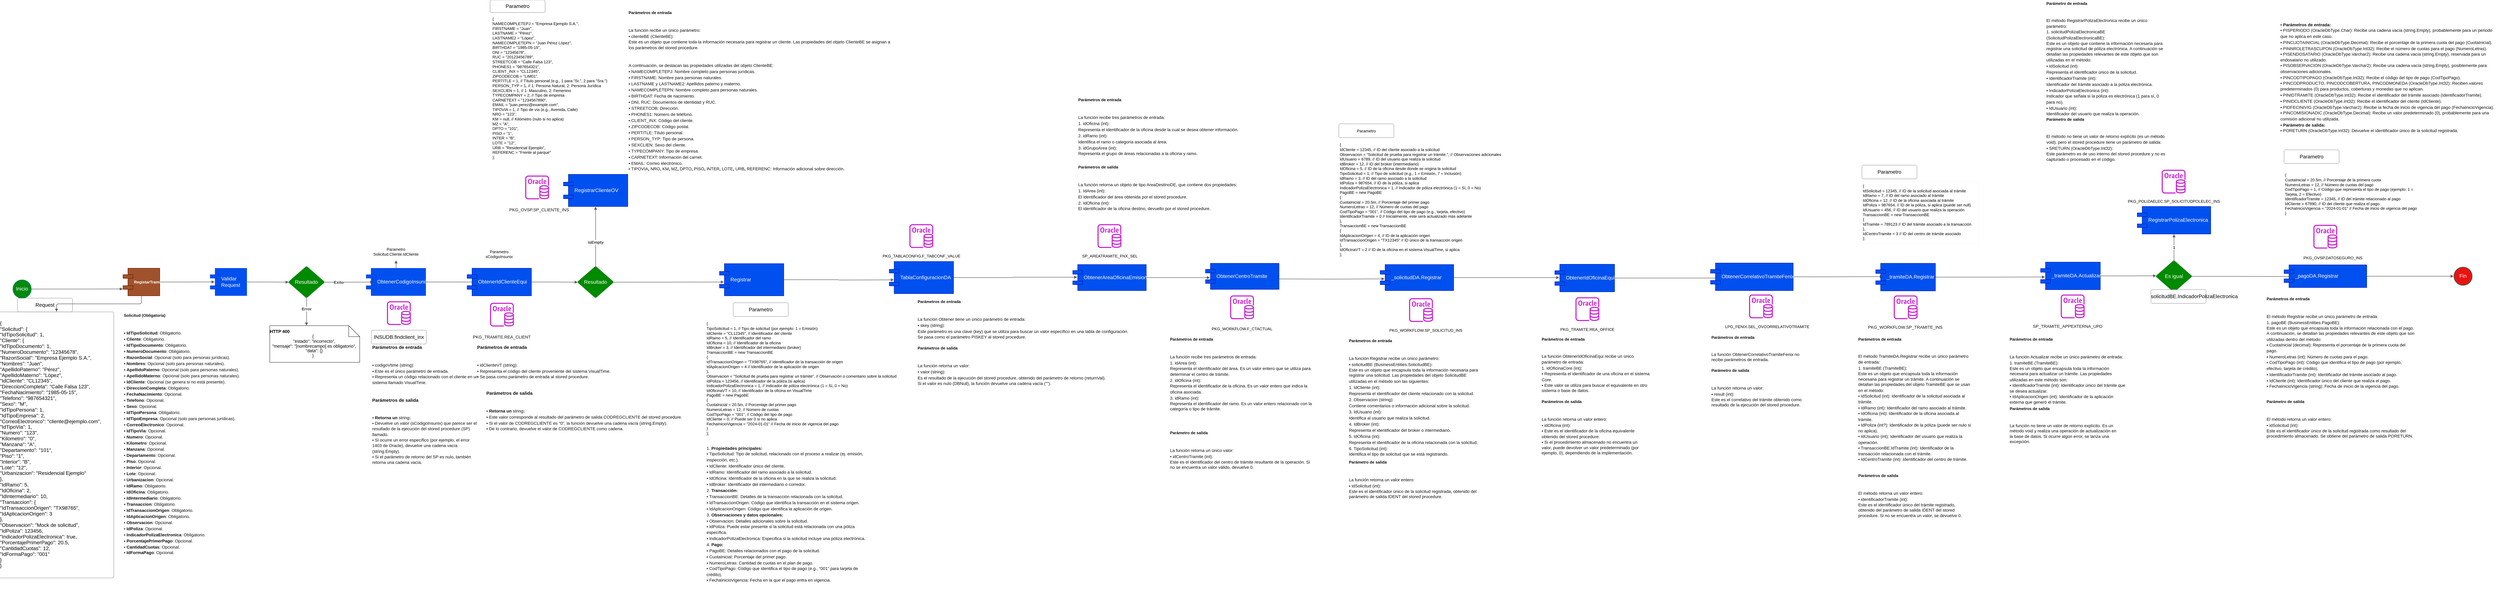 <mxfile version="24.8.6">
  <diagram name="Página-1" id="pwbEKcgToSZVsx1STa5g">
    <mxGraphModel dx="9646" dy="6032" grid="1" gridSize="10" guides="1" tooltips="1" connect="1" arrows="1" fold="1" page="1" pageScale="1" pageWidth="2339" pageHeight="3300" math="0" shadow="0">
      <root>
        <mxCell id="0" />
        <mxCell id="1" parent="0" />
        <mxCell id="FblqEJ61d_rF8akwRJso-242" value="Inicio" style="html=1;overflow=block;blockSpacing=1;whiteSpace=wrap;ellipse;fontSize=16.7;fontColor=#ffffff;align=center;spacing=3.8;strokeColor=#008573;strokeOpacity=100;fillOpacity=100;rounded=1;absoluteArcSize=1;arcSize=9;fillColor=#008a0e;strokeWidth=1.5;lucidId=_B6sFXerDlku;" parent="1" vertex="1">
          <mxGeometry x="-3795" y="840" width="60" height="60" as="geometry" />
        </mxCell>
        <mxCell id="FblqEJ61d_rF8akwRJso-243" value="" style="html=1;jettySize=18;whiteSpace=wrap;fontSize=13;strokeColor=#5E5E5E;strokeWidth=1.5;rounded=1;arcSize=12;edgeStyle=orthogonalEdgeStyle;startArrow=none;endArrow=block;endFill=1;exitX=1.013;exitY=0.5;exitPerimeter=0;entryX=-0.006;entryY=0.753;entryPerimeter=0;lucidId=0C6skvfy4qHW;" parent="1" source="FblqEJ61d_rF8akwRJso-242" target="FblqEJ61d_rF8akwRJso-244" edge="1">
          <mxGeometry width="100" height="100" relative="1" as="geometry">
            <Array as="points" />
          </mxGeometry>
        </mxCell>
        <mxCell id="FblqEJ61d_rF8akwRJso-244" value="RegistarTramite" style="html=1;overflow=block;blockSpacing=1;whiteSpace=wrap;shape=component;align=left;spacingLeft=36;fontSize=13;fontStyle=1;spacing=0;strokeColor=#6D1F00;strokeOpacity=100;fillOpacity=100;rounded=1;absoluteArcSize=1;arcSize=9;fillColor=#a0522d;strokeWidth=1.5;lucidId=lD6s_1Mw1OkF;fontColor=#ffffff;" parent="1" vertex="1">
          <mxGeometry x="-3435" y="802" width="120" height="90" as="geometry" />
        </mxCell>
        <mxCell id="FblqEJ61d_rF8akwRJso-245" value="&lt;div style=&quot;display: flex; justify-content: flex-start; text-align: left; align-items: baseline; font-size: 0; line-height: 1.25;margin-top: -2px;&quot;&gt;&lt;span&gt;&lt;span style=&quot;font-size:16.7px;&quot;&gt;{&#xa;&lt;/span&gt;&lt;/span&gt;&lt;/div&gt;&lt;div style=&quot;display: flex; justify-content: flex-start; text-align: left; align-items: baseline; font-size: 0; line-height: 1.25;margin-top: -2px;&quot;&gt;&lt;span&gt;&lt;span style=&quot;font-size:16.7px;&quot;&gt;  &quot;Solicitud&quot;: {&#xa;&lt;/span&gt;&lt;/span&gt;&lt;/div&gt;&lt;div style=&quot;display: flex; justify-content: flex-start; text-align: left; align-items: baseline; font-size: 0; line-height: 1.25;margin-top: -2px;&quot;&gt;&lt;span&gt;&lt;span style=&quot;font-size:16.7px;&quot;&gt;    &quot;IdTipoSolicitud&quot;: 1,&#xa;&lt;/span&gt;&lt;/span&gt;&lt;/div&gt;&lt;div style=&quot;display: flex; justify-content: flex-start; text-align: left; align-items: baseline; font-size: 0; line-height: 1.25;margin-top: -2px;&quot;&gt;&lt;span&gt;&lt;span style=&quot;font-size:16.7px;&quot;&gt;    &quot;Cliente&quot;: {&#xa;&lt;/span&gt;&lt;/span&gt;&lt;/div&gt;&lt;div style=&quot;display: flex; justify-content: flex-start; text-align: left; align-items: baseline; font-size: 0; line-height: 1.25;margin-top: -2px;&quot;&gt;&lt;span&gt;&lt;span style=&quot;font-size:16.7px;&quot;&gt;      &quot;IdTipoDocumento&quot;: 1,&#xa;&lt;/span&gt;&lt;/span&gt;&lt;/div&gt;&lt;div style=&quot;display: flex; justify-content: flex-start; text-align: left; align-items: baseline; font-size: 0; line-height: 1.25;margin-top: -2px;&quot;&gt;&lt;span&gt;&lt;span style=&quot;font-size:16.7px;&quot;&gt;      &quot;NumeroDocumento&quot;: &quot;12345678&quot;,&#xa;&lt;/span&gt;&lt;/span&gt;&lt;/div&gt;&lt;div style=&quot;display: flex; justify-content: flex-start; text-align: left; align-items: baseline; font-size: 0; line-height: 1.25;margin-top: -2px;&quot;&gt;&lt;span&gt;&lt;span style=&quot;font-size:16.7px;&quot;&gt;      &quot;RazonSocial&quot;: &quot;Empresa Ejemplo S.A.&quot;,&#xa;&lt;/span&gt;&lt;/span&gt;&lt;/div&gt;&lt;div style=&quot;display: flex; justify-content: flex-start; text-align: left; align-items: baseline; font-size: 0; line-height: 1.25;margin-top: -2px;&quot;&gt;&lt;span&gt;&lt;span style=&quot;font-size:16.7px;&quot;&gt;      &quot;Nombres&quot;: &quot;Juan&quot;,&#xa;&lt;/span&gt;&lt;/span&gt;&lt;/div&gt;&lt;div style=&quot;display: flex; justify-content: flex-start; text-align: left; align-items: baseline; font-size: 0; line-height: 1.25;margin-top: -2px;&quot;&gt;&lt;span&gt;&lt;span style=&quot;font-size:16.7px;&quot;&gt;      &quot;ApellidoPaterno&quot;: &quot;Pérez&quot;,&#xa;&lt;/span&gt;&lt;/span&gt;&lt;/div&gt;&lt;div style=&quot;display: flex; justify-content: flex-start; text-align: left; align-items: baseline; font-size: 0; line-height: 1.25;margin-top: -2px;&quot;&gt;&lt;span&gt;&lt;span style=&quot;font-size:16.7px;&quot;&gt;      &quot;ApellidoMaterno&quot;: &quot;López&quot;,&#xa;&lt;/span&gt;&lt;/span&gt;&lt;/div&gt;&lt;div style=&quot;display: flex; justify-content: flex-start; text-align: left; align-items: baseline; font-size: 0; line-height: 1.25;margin-top: -2px;&quot;&gt;&lt;span&gt;&lt;span style=&quot;font-size:16.7px;&quot;&gt;      &quot;IdCliente&quot;: &quot;CL12345&quot;,&#xa;&lt;/span&gt;&lt;/span&gt;&lt;/div&gt;&lt;div style=&quot;display: flex; justify-content: flex-start; text-align: left; align-items: baseline; font-size: 0; line-height: 1.25;margin-top: -2px;&quot;&gt;&lt;span&gt;&lt;span style=&quot;font-size:16.7px;&quot;&gt;      &quot;DireccionCompleta&quot;: &quot;Calle Falsa 123&quot;,&#xa;&lt;/span&gt;&lt;/span&gt;&lt;/div&gt;&lt;div style=&quot;display: flex; justify-content: flex-start; text-align: left; align-items: baseline; font-size: 0; line-height: 1.25;margin-top: -2px;&quot;&gt;&lt;span&gt;&lt;span style=&quot;font-size:16.7px;&quot;&gt;      &quot;FechaNacimiento&quot;: &quot;1985-05-15&quot;,&#xa;&lt;/span&gt;&lt;/span&gt;&lt;/div&gt;&lt;div style=&quot;display: flex; justify-content: flex-start; text-align: left; align-items: baseline; font-size: 0; line-height: 1.25;margin-top: -2px;&quot;&gt;&lt;span&gt;&lt;span style=&quot;font-size:16.7px;&quot;&gt;      &quot;Telefono&quot;: &quot;987654321&quot;,&#xa;&lt;/span&gt;&lt;/span&gt;&lt;/div&gt;&lt;div style=&quot;display: flex; justify-content: flex-start; text-align: left; align-items: baseline; font-size: 0; line-height: 1.25;margin-top: -2px;&quot;&gt;&lt;span&gt;&lt;span style=&quot;font-size:16.7px;&quot;&gt;      &quot;Sexo&quot;: &quot;M&quot;,&#xa;&lt;/span&gt;&lt;/span&gt;&lt;/div&gt;&lt;div style=&quot;display: flex; justify-content: flex-start; text-align: left; align-items: baseline; font-size: 0; line-height: 1.25;margin-top: -2px;&quot;&gt;&lt;span&gt;&lt;span style=&quot;font-size:16.7px;&quot;&gt;      &quot;IdTipoPersona&quot;: 1,&#xa;&lt;/span&gt;&lt;/span&gt;&lt;/div&gt;&lt;div style=&quot;display: flex; justify-content: flex-start; text-align: left; align-items: baseline; font-size: 0; line-height: 1.25;margin-top: -2px;&quot;&gt;&lt;span&gt;&lt;span style=&quot;font-size:16.7px;&quot;&gt;      &quot;IdTipoEmpresa&quot;: 2,&#xa;&lt;/span&gt;&lt;/span&gt;&lt;/div&gt;&lt;div style=&quot;display: flex; justify-content: flex-start; text-align: left; align-items: baseline; font-size: 0; line-height: 1.25;margin-top: -2px;&quot;&gt;&lt;span&gt;&lt;span style=&quot;font-size:16.7px;&quot;&gt;      &quot;CorreoElectronico&quot;: &quot;cliente@ejemplo.com&quot;,&#xa;&lt;/span&gt;&lt;/span&gt;&lt;/div&gt;&lt;div style=&quot;display: flex; justify-content: flex-start; text-align: left; align-items: baseline; font-size: 0; line-height: 1.25;margin-top: -2px;&quot;&gt;&lt;span&gt;&lt;span style=&quot;font-size:16.7px;&quot;&gt;      &quot;IdTipoVia&quot;: 1,&#xa;&lt;/span&gt;&lt;/span&gt;&lt;/div&gt;&lt;div style=&quot;display: flex; justify-content: flex-start; text-align: left; align-items: baseline; font-size: 0; line-height: 1.25;margin-top: -2px;&quot;&gt;&lt;span&gt;&lt;span style=&quot;font-size:16.7px;&quot;&gt;      &quot;Numero&quot;: &quot;123&quot;,&#xa;&lt;/span&gt;&lt;/span&gt;&lt;/div&gt;&lt;div style=&quot;display: flex; justify-content: flex-start; text-align: left; align-items: baseline; font-size: 0; line-height: 1.25;margin-top: -2px;&quot;&gt;&lt;span&gt;&lt;span style=&quot;font-size:16.7px;&quot;&gt;      &quot;Kilometro&quot;: &quot;0&quot;,&#xa;&lt;/span&gt;&lt;/span&gt;&lt;/div&gt;&lt;div style=&quot;display: flex; justify-content: flex-start; text-align: left; align-items: baseline; font-size: 0; line-height: 1.25;margin-top: -2px;&quot;&gt;&lt;span&gt;&lt;span style=&quot;font-size:16.7px;&quot;&gt;      &quot;Manzana&quot;: &quot;A&quot;,&#xa;&lt;/span&gt;&lt;/span&gt;&lt;/div&gt;&lt;div style=&quot;display: flex; justify-content: flex-start; text-align: left; align-items: baseline; font-size: 0; line-height: 1.25;margin-top: -2px;&quot;&gt;&lt;span&gt;&lt;span style=&quot;font-size:16.7px;&quot;&gt;      &quot;Departamento&quot;: &quot;101&quot;,&#xa;&lt;/span&gt;&lt;/span&gt;&lt;/div&gt;&lt;div style=&quot;display: flex; justify-content: flex-start; text-align: left; align-items: baseline; font-size: 0; line-height: 1.25;margin-top: -2px;&quot;&gt;&lt;span&gt;&lt;span style=&quot;font-size:16.7px;&quot;&gt;      &quot;Piso&quot;: &quot;1&quot;,&#xa;&lt;/span&gt;&lt;/span&gt;&lt;/div&gt;&lt;div style=&quot;display: flex; justify-content: flex-start; text-align: left; align-items: baseline; font-size: 0; line-height: 1.25;margin-top: -2px;&quot;&gt;&lt;span&gt;&lt;span style=&quot;font-size:16.7px;&quot;&gt;      &quot;Interior&quot;: &quot;B&quot;,&#xa;&lt;/span&gt;&lt;/span&gt;&lt;/div&gt;&lt;div style=&quot;display: flex; justify-content: flex-start; text-align: left; align-items: baseline; font-size: 0; line-height: 1.25;margin-top: -2px;&quot;&gt;&lt;span&gt;&lt;span style=&quot;font-size:16.7px;&quot;&gt;      &quot;Lote&quot;: &quot;12&quot;,&#xa;&lt;/span&gt;&lt;/span&gt;&lt;/div&gt;&lt;div style=&quot;display: flex; justify-content: flex-start; text-align: left; align-items: baseline; font-size: 0; line-height: 1.25;margin-top: -2px;&quot;&gt;&lt;span&gt;&lt;span style=&quot;font-size:16.7px;&quot;&gt;      &quot;Urbanizacion&quot;: &quot;Residencial Ejemplo&quot;&#xa;&lt;/span&gt;&lt;/span&gt;&lt;/div&gt;&lt;div style=&quot;display: flex; justify-content: flex-start; text-align: left; align-items: baseline; font-size: 0; line-height: 1.25;margin-top: -2px;&quot;&gt;&lt;span&gt;&lt;span style=&quot;font-size:16.7px;&quot;&gt;    },&#xa;&lt;/span&gt;&lt;/span&gt;&lt;/div&gt;&lt;div style=&quot;display: flex; justify-content: flex-start; text-align: left; align-items: baseline; font-size: 0; line-height: 1.25;margin-top: -2px;&quot;&gt;&lt;span&gt;&lt;span style=&quot;font-size:16.7px;&quot;&gt;    &quot;IdRamo&quot;: 5,&#xa;&lt;/span&gt;&lt;/span&gt;&lt;/div&gt;&lt;div style=&quot;display: flex; justify-content: flex-start; text-align: left; align-items: baseline; font-size: 0; line-height: 1.25;margin-top: -2px;&quot;&gt;&lt;span&gt;&lt;span style=&quot;font-size:16.7px;&quot;&gt;    &quot;IdOficina&quot;: 2,&#xa;&lt;/span&gt;&lt;/span&gt;&lt;/div&gt;&lt;div style=&quot;display: flex; justify-content: flex-start; text-align: left; align-items: baseline; font-size: 0; line-height: 1.25;margin-top: -2px;&quot;&gt;&lt;span&gt;&lt;span style=&quot;font-size:16.7px;&quot;&gt;    &quot;IdIntermediario&quot;: 10,&#xa;&lt;/span&gt;&lt;/span&gt;&lt;/div&gt;&lt;div style=&quot;display: flex; justify-content: flex-start; text-align: left; align-items: baseline; font-size: 0; line-height: 1.25;margin-top: -2px;&quot;&gt;&lt;span&gt;&lt;span style=&quot;font-size:16.7px;&quot;&gt;    &quot;Transaccion&quot;: {&#xa;&lt;/span&gt;&lt;/span&gt;&lt;/div&gt;&lt;div style=&quot;display: flex; justify-content: flex-start; text-align: left; align-items: baseline; font-size: 0; line-height: 1.25;margin-top: -2px;&quot;&gt;&lt;span&gt;&lt;span style=&quot;font-size:16.7px;&quot;&gt;      &quot;IdTransaccionOrigen&quot;: &quot;TX98765&quot;,&#xa;&lt;/span&gt;&lt;/span&gt;&lt;/div&gt;&lt;div style=&quot;display: flex; justify-content: flex-start; text-align: left; align-items: baseline; font-size: 0; line-height: 1.25;margin-top: -2px;&quot;&gt;&lt;span&gt;&lt;span style=&quot;font-size:16.7px;&quot;&gt;      &quot;IdAplicacionOrigen&quot;: 3&#xa;&lt;/span&gt;&lt;/span&gt;&lt;/div&gt;&lt;div style=&quot;display: flex; justify-content: flex-start; text-align: left; align-items: baseline; font-size: 0; line-height: 1.25;margin-top: -2px;&quot;&gt;&lt;span&gt;&lt;span style=&quot;font-size:16.7px;&quot;&gt;    },&#xa;&lt;/span&gt;&lt;/span&gt;&lt;/div&gt;&lt;div style=&quot;display: flex; justify-content: flex-start; text-align: left; align-items: baseline; font-size: 0; line-height: 1.25;margin-top: -2px;&quot;&gt;&lt;span&gt;&lt;span style=&quot;font-size:16.7px;&quot;&gt;    &quot;Observacion&quot;: &quot;Mock de solicitud&quot;,&#xa;&lt;/span&gt;&lt;/span&gt;&lt;/div&gt;&lt;div style=&quot;display: flex; justify-content: flex-start; text-align: left; align-items: baseline; font-size: 0; line-height: 1.25;margin-top: -2px;&quot;&gt;&lt;span&gt;&lt;span style=&quot;font-size:16.7px;&quot;&gt;    &quot;IdPoliza&quot;: 123456,&#xa;&lt;/span&gt;&lt;/span&gt;&lt;/div&gt;&lt;div style=&quot;display: flex; justify-content: flex-start; text-align: left; align-items: baseline; font-size: 0; line-height: 1.25;margin-top: -2px;&quot;&gt;&lt;span&gt;&lt;span style=&quot;font-size:16.7px;&quot;&gt;    &quot;IndicadorPolizaElectronica&quot;: true,&#xa;&lt;/span&gt;&lt;/span&gt;&lt;/div&gt;&lt;div style=&quot;display: flex; justify-content: flex-start; text-align: left; align-items: baseline; font-size: 0; line-height: 1.25;margin-top: -2px;&quot;&gt;&lt;span&gt;&lt;span style=&quot;font-size:16.7px;&quot;&gt;    &quot;PorcentajePrimerPago&quot;: 20.5,&#xa;&lt;/span&gt;&lt;/span&gt;&lt;/div&gt;&lt;div style=&quot;display: flex; justify-content: flex-start; text-align: left; align-items: baseline; font-size: 0; line-height: 1.25;margin-top: -2px;&quot;&gt;&lt;span&gt;&lt;span style=&quot;font-size:16.7px;&quot;&gt;    &quot;CantidadCuotas&quot;: 12,&#xa;&lt;/span&gt;&lt;/span&gt;&lt;/div&gt;&lt;div style=&quot;display: flex; justify-content: flex-start; text-align: left; align-items: baseline; font-size: 0; line-height: 1.25;margin-top: -2px;&quot;&gt;&lt;span&gt;&lt;span style=&quot;font-size:16.7px;&quot;&gt;    &quot;IdFormaPago&quot;: &quot;001&quot;&#xa;&lt;/span&gt;&lt;/span&gt;&lt;/div&gt;&lt;div style=&quot;display: flex; justify-content: flex-start; text-align: left; align-items: baseline; font-size: 0; line-height: 1.25;margin-top: -2px;&quot;&gt;&lt;span&gt;&lt;span style=&quot;font-size:16.7px;&quot;&gt;  }&#xa;&lt;/span&gt;&lt;/span&gt;&lt;/div&gt;&lt;div style=&quot;display: flex; justify-content: flex-start; text-align: left; align-items: baseline; font-size: 0; line-height: 1.25;margin-top: -2px;&quot;&gt;&lt;span&gt;&lt;span style=&quot;font-size:16.7px;&quot;&gt;}&lt;/span&gt;&lt;/span&gt;&lt;/div&gt;" style="html=1;overflow=block;blockSpacing=1;whiteSpace=wrap;fontSize=13;spacing=3.8;verticalAlign=middle;rounded=1;absoluteArcSize=1;arcSize=9;strokeWidth=NaN;lucidId=FE6sqcSKsNBO;" parent="1" vertex="1">
          <mxGeometry x="-3840" y="945" width="375" height="870" as="geometry" />
        </mxCell>
        <mxCell id="FblqEJ61d_rF8akwRJso-246" value="Request" style="html=1;overflow=block;blockSpacing=1;whiteSpace=wrap;fontSize=16.7;align=center;spacing=0;rounded=1;absoluteArcSize=1;arcSize=9;strokeWidth=NaN;lucidId=FG6sjm-eP82e;" parent="1" vertex="1">
          <mxGeometry x="-3780" y="900" width="180" height="45" as="geometry" />
        </mxCell>
        <mxCell id="FblqEJ61d_rF8akwRJso-247" value="&lt;div style=&quot;display: flex; justify-content: flex-start; text-align: left; align-items: baseline; font-size: 0; line-height: 1.25;margin-top: -2px;&quot;&gt;&lt;span&gt;&lt;span style=&quot;font-size:13px;color:#0e0e0e;font-weight: bold;&quot;&gt;Solicitud (Obligatoria)&lt;/span&gt;&lt;span style=&quot;font-size:16px;&quot;&gt; &#xa;&lt;/span&gt;&lt;span style=&quot;font-size:14px;color:#0e0e0e;&quot;&gt;&#xa;&lt;/span&gt;&lt;span style=&quot;font-size:16px;&quot;&gt; &#xa;&lt;/span&gt;&lt;span style=&quot;font-size:14px;color:#0e0e0e;&quot;&gt;&lt;span style=&quot;font-size:14px;color:#0e0e0e;&quot;&gt;&#x9;•&#x9;&lt;/span&gt;&lt;span style=&quot;font-size:14px;color:#0e0e0e;font-weight: bold;&quot;&gt;IdTipoSolicitud&lt;/span&gt;: Obligatorio.&lt;/span&gt;&lt;span style=&quot;font-size:16px;&quot;&gt; &#xa;&lt;/span&gt;&lt;span style=&quot;font-size:14px;color:#0e0e0e;&quot;&gt;&lt;span style=&quot;font-size:14px;color:#0e0e0e;&quot;&gt;&#x9;•&#x9;&lt;/span&gt;&lt;span style=&quot;font-size:14px;color:#0e0e0e;font-weight: bold;&quot;&gt;Cliente&lt;/span&gt;: Obligatorio.&lt;/span&gt;&lt;span style=&quot;font-size:16px;&quot;&gt; &#xa;&lt;/span&gt;&lt;span style=&quot;font-size:14px;color:#0e0e0e;&quot;&gt;&lt;span style=&quot;font-size:14px;color:#0e0e0e;&quot;&gt;&#x9;•&#x9;&lt;/span&gt;&lt;span style=&quot;font-size:14px;color:#0e0e0e;font-weight: bold;&quot;&gt;IdTipoDocumento&lt;/span&gt;: Obligatorio.&lt;/span&gt;&lt;span style=&quot;font-size:16px;&quot;&gt; &#xa;&lt;/span&gt;&lt;span style=&quot;font-size:14px;color:#0e0e0e;&quot;&gt;&lt;span style=&quot;font-size:14px;color:#0e0e0e;&quot;&gt;&#x9;•&#x9;&lt;/span&gt;&lt;span style=&quot;font-size:14px;color:#0e0e0e;font-weight: bold;&quot;&gt;NumeroDocumento&lt;/span&gt;: Obligatorio.&lt;/span&gt;&lt;span style=&quot;font-size:16px;&quot;&gt; &#xa;&lt;/span&gt;&lt;span style=&quot;font-size:14px;color:#0e0e0e;&quot;&gt;&lt;span style=&quot;font-size:14px;color:#0e0e0e;&quot;&gt;&#x9;•&#x9;&lt;/span&gt;&lt;span style=&quot;font-size:14px;color:#0e0e0e;font-weight: bold;&quot;&gt;RazonSocial&lt;/span&gt;: Opcional (solo para personas jurídicas).&lt;/span&gt;&lt;span style=&quot;font-size:16px;&quot;&gt; &#xa;&lt;/span&gt;&lt;span style=&quot;font-size:14px;color:#0e0e0e;&quot;&gt;&lt;span style=&quot;font-size:14px;color:#0e0e0e;&quot;&gt;&#x9;•&#x9;&lt;/span&gt;&lt;span style=&quot;font-size:14px;color:#0e0e0e;font-weight: bold;&quot;&gt;Nombres&lt;/span&gt;: Opcional (solo para personas naturales).&lt;/span&gt;&lt;span style=&quot;font-size:16px;&quot;&gt; &#xa;&lt;/span&gt;&lt;span style=&quot;font-size:14px;color:#0e0e0e;&quot;&gt;&lt;span style=&quot;font-size:14px;color:#0e0e0e;&quot;&gt;&#x9;•&#x9;&lt;/span&gt;&lt;span style=&quot;font-size:14px;color:#0e0e0e;font-weight: bold;&quot;&gt;ApellidoPaterno&lt;/span&gt;: Opcional (solo para personas naturales).&lt;/span&gt;&lt;span style=&quot;font-size:16px;&quot;&gt; &#xa;&lt;/span&gt;&lt;span style=&quot;font-size:14px;color:#0e0e0e;&quot;&gt;&lt;span style=&quot;font-size:14px;color:#0e0e0e;&quot;&gt;&#x9;•&#x9;&lt;/span&gt;&lt;span style=&quot;font-size:14px;color:#0e0e0e;font-weight: bold;&quot;&gt;ApellidoMaterno&lt;/span&gt;: Opcional (solo para personas naturales).&lt;/span&gt;&lt;span style=&quot;font-size:16px;&quot;&gt; &#xa;&lt;/span&gt;&lt;span style=&quot;font-size:14px;color:#0e0e0e;&quot;&gt;&lt;span style=&quot;font-size:14px;color:#0e0e0e;&quot;&gt;&#x9;•&#x9;&lt;/span&gt;&lt;span style=&quot;font-size:14px;color:#0e0e0e;font-weight: bold;&quot;&gt;IdCliente&lt;/span&gt;: Opcional (se genera si no está presente).&lt;/span&gt;&lt;span style=&quot;font-size:16px;&quot;&gt; &#xa;&lt;/span&gt;&lt;span style=&quot;font-size:14px;color:#0e0e0e;&quot;&gt;&lt;span style=&quot;font-size:14px;color:#0e0e0e;&quot;&gt;&#x9;•&#x9;&lt;/span&gt;&lt;span style=&quot;font-size:14px;color:#0e0e0e;font-weight: bold;&quot;&gt;DireccionCompleta&lt;/span&gt;: Obligatorio.&lt;/span&gt;&lt;span style=&quot;font-size:16px;&quot;&gt; &#xa;&lt;/span&gt;&lt;span style=&quot;font-size:14px;color:#0e0e0e;&quot;&gt;&lt;span style=&quot;font-size:14px;color:#0e0e0e;&quot;&gt;&#x9;•&#x9;&lt;/span&gt;&lt;span style=&quot;font-size:14px;color:#0e0e0e;font-weight: bold;&quot;&gt;FechaNacimiento&lt;/span&gt;: Opcional.&lt;/span&gt;&lt;span style=&quot;font-size:16px;&quot;&gt; &#xa;&lt;/span&gt;&lt;span style=&quot;font-size:14px;color:#0e0e0e;&quot;&gt;&lt;span style=&quot;font-size:14px;color:#0e0e0e;&quot;&gt;&#x9;•&#x9;&lt;/span&gt;&lt;span style=&quot;font-size:14px;color:#0e0e0e;font-weight: bold;&quot;&gt;Telefono&lt;/span&gt;: Opcional.&lt;/span&gt;&lt;span style=&quot;font-size:16px;&quot;&gt; &#xa;&lt;/span&gt;&lt;span style=&quot;font-size:14px;color:#0e0e0e;&quot;&gt;&lt;span style=&quot;font-size:14px;color:#0e0e0e;&quot;&gt;&#x9;•&#x9;&lt;/span&gt;&lt;span style=&quot;font-size:14px;color:#0e0e0e;font-weight: bold;&quot;&gt;Sexo&lt;/span&gt;: Opcional.&lt;/span&gt;&lt;span style=&quot;font-size:16px;&quot;&gt; &#xa;&lt;/span&gt;&lt;span style=&quot;font-size:14px;color:#0e0e0e;&quot;&gt;&lt;span style=&quot;font-size:14px;color:#0e0e0e;&quot;&gt;&#x9;•&#x9;&lt;/span&gt;&lt;span style=&quot;font-size:14px;color:#0e0e0e;font-weight: bold;&quot;&gt;IdTipoPersona&lt;/span&gt;: Obligatorio.&lt;/span&gt;&lt;span style=&quot;font-size:16px;&quot;&gt; &#xa;&lt;/span&gt;&lt;span style=&quot;font-size:14px;color:#0e0e0e;&quot;&gt;&lt;span style=&quot;font-size:14px;color:#0e0e0e;&quot;&gt;&#x9;•&#x9;&lt;/span&gt;&lt;span style=&quot;font-size:14px;color:#0e0e0e;font-weight: bold;&quot;&gt;IdTipoEmpresa&lt;/span&gt;: Opcional (solo para personas jurídicas).&lt;/span&gt;&lt;span style=&quot;font-size:16px;&quot;&gt; &#xa;&lt;/span&gt;&lt;span style=&quot;font-size:14px;color:#0e0e0e;&quot;&gt;&lt;span style=&quot;font-size:14px;color:#0e0e0e;&quot;&gt;&#x9;•&#x9;&lt;/span&gt;&lt;span style=&quot;font-size:14px;color:#0e0e0e;font-weight: bold;&quot;&gt;CorreoElectronico&lt;/span&gt;: Opcional.&lt;/span&gt;&lt;span style=&quot;font-size:16px;&quot;&gt; &#xa;&lt;/span&gt;&lt;span style=&quot;font-size:14px;color:#0e0e0e;&quot;&gt;&lt;span style=&quot;font-size:14px;color:#0e0e0e;&quot;&gt;&#x9;•&#x9;&lt;/span&gt;&lt;span style=&quot;font-size:14px;color:#0e0e0e;font-weight: bold;&quot;&gt;IdTipoVia&lt;/span&gt;: Opcional.&lt;/span&gt;&lt;span style=&quot;font-size:16px;&quot;&gt; &#xa;&lt;/span&gt;&lt;span style=&quot;font-size:14px;color:#0e0e0e;&quot;&gt;&lt;span style=&quot;font-size:14px;color:#0e0e0e;&quot;&gt;&#x9;•&#x9;&lt;/span&gt;&lt;span style=&quot;font-size:14px;color:#0e0e0e;font-weight: bold;&quot;&gt;Numero&lt;/span&gt;: Opcional.&lt;/span&gt;&lt;span style=&quot;font-size:16px;&quot;&gt; &#xa;&lt;/span&gt;&lt;span style=&quot;font-size:14px;color:#0e0e0e;&quot;&gt;&lt;span style=&quot;font-size:14px;color:#0e0e0e;&quot;&gt;&#x9;•&#x9;&lt;/span&gt;&lt;span style=&quot;font-size:14px;color:#0e0e0e;font-weight: bold;&quot;&gt;Kilometro&lt;/span&gt;: Opcional.&lt;/span&gt;&lt;span style=&quot;font-size:16px;&quot;&gt; &#xa;&lt;/span&gt;&lt;span style=&quot;font-size:14px;color:#0e0e0e;&quot;&gt;&lt;span style=&quot;font-size:14px;color:#0e0e0e;&quot;&gt;&#x9;•&#x9;&lt;/span&gt;&lt;span style=&quot;font-size:14px;color:#0e0e0e;font-weight: bold;&quot;&gt;Manzana&lt;/span&gt;: Opcional.&lt;/span&gt;&lt;span style=&quot;font-size:16px;&quot;&gt; &#xa;&lt;/span&gt;&lt;span style=&quot;font-size:14px;color:#0e0e0e;&quot;&gt;&lt;span style=&quot;font-size:14px;color:#0e0e0e;&quot;&gt;&#x9;•&#x9;&lt;/span&gt;&lt;span style=&quot;font-size:14px;color:#0e0e0e;font-weight: bold;&quot;&gt;Departamento&lt;/span&gt;: Opcional.&lt;/span&gt;&lt;span style=&quot;font-size:16px;&quot;&gt; &#xa;&lt;/span&gt;&lt;span style=&quot;font-size:14px;color:#0e0e0e;&quot;&gt;&lt;span style=&quot;font-size:14px;color:#0e0e0e;&quot;&gt;&#x9;•&#x9;&lt;/span&gt;&lt;span style=&quot;font-size:14px;color:#0e0e0e;font-weight: bold;&quot;&gt;Piso&lt;/span&gt;: Opcional.&lt;/span&gt;&lt;span style=&quot;font-size:16px;&quot;&gt; &#xa;&lt;/span&gt;&lt;span style=&quot;font-size:14px;color:#0e0e0e;&quot;&gt;&lt;span style=&quot;font-size:14px;color:#0e0e0e;&quot;&gt;&#x9;•&#x9;&lt;/span&gt;&lt;span style=&quot;font-size:14px;color:#0e0e0e;font-weight: bold;&quot;&gt;Interior&lt;/span&gt;: Opcional.&lt;/span&gt;&lt;span style=&quot;font-size:16px;&quot;&gt; &#xa;&lt;/span&gt;&lt;span style=&quot;font-size:14px;color:#0e0e0e;&quot;&gt;&lt;span style=&quot;font-size:14px;color:#0e0e0e;&quot;&gt;&#x9;•&#x9;&lt;/span&gt;&lt;span style=&quot;font-size:14px;color:#0e0e0e;font-weight: bold;&quot;&gt;Lote&lt;/span&gt;: Opcional.&lt;/span&gt;&lt;span style=&quot;font-size:16px;&quot;&gt; &#xa;&lt;/span&gt;&lt;span style=&quot;font-size:14px;color:#0e0e0e;&quot;&gt;&lt;span style=&quot;font-size:14px;color:#0e0e0e;&quot;&gt;&#x9;•&#x9;&lt;/span&gt;&lt;span style=&quot;font-size:14px;color:#0e0e0e;font-weight: bold;&quot;&gt;Urbanizacion&lt;/span&gt;: Opcional.&lt;/span&gt;&lt;span style=&quot;font-size:16px;&quot;&gt; &#xa;&lt;/span&gt;&lt;span style=&quot;font-size:14px;color:#0e0e0e;&quot;&gt;&lt;span style=&quot;font-size:14px;color:#0e0e0e;&quot;&gt;&#x9;•&#x9;&lt;/span&gt;&lt;span style=&quot;font-size:14px;color:#0e0e0e;font-weight: bold;&quot;&gt;IdRamo&lt;/span&gt;: Obligatorio.&lt;/span&gt;&lt;span style=&quot;font-size:16px;&quot;&gt; &#xa;&lt;/span&gt;&lt;span style=&quot;font-size:14px;color:#0e0e0e;&quot;&gt;&lt;span style=&quot;font-size:14px;color:#0e0e0e;&quot;&gt;&#x9;•&#x9;&lt;/span&gt;&lt;span style=&quot;font-size:14px;color:#0e0e0e;font-weight: bold;&quot;&gt;IdOficina&lt;/span&gt;: Obligatorio.&lt;/span&gt;&lt;span style=&quot;font-size:16px;&quot;&gt; &#xa;&lt;/span&gt;&lt;span style=&quot;font-size:14px;color:#0e0e0e;&quot;&gt;&lt;span style=&quot;font-size:14px;color:#0e0e0e;&quot;&gt;&#x9;•&#x9;&lt;/span&gt;&lt;span style=&quot;font-size:14px;color:#0e0e0e;font-weight: bold;&quot;&gt;IdIntermediario&lt;/span&gt;: Obligatorio.&lt;/span&gt;&lt;span style=&quot;font-size:16px;&quot;&gt; &#xa;&lt;/span&gt;&lt;span style=&quot;font-size:14px;color:#0e0e0e;&quot;&gt;&lt;span style=&quot;font-size:14px;color:#0e0e0e;&quot;&gt;&#x9;•&#x9;&lt;/span&gt;&lt;span style=&quot;font-size:14px;color:#0e0e0e;font-weight: bold;&quot;&gt;Transaccion&lt;/span&gt;: Obligatorio.&lt;/span&gt;&lt;span style=&quot;font-size:16px;&quot;&gt; &#xa;&lt;/span&gt;&lt;span style=&quot;font-size:14px;color:#0e0e0e;&quot;&gt;&lt;span style=&quot;font-size:14px;color:#0e0e0e;&quot;&gt;&#x9;•&#x9;&lt;/span&gt;&lt;span style=&quot;font-size:14px;color:#0e0e0e;font-weight: bold;&quot;&gt;IdTransaccionOrigen&lt;/span&gt;: Obligatorio.&lt;/span&gt;&lt;span style=&quot;font-size:16px;&quot;&gt; &#xa;&lt;/span&gt;&lt;span style=&quot;font-size:14px;color:#0e0e0e;&quot;&gt;&lt;span style=&quot;font-size:14px;color:#0e0e0e;&quot;&gt;&#x9;•&#x9;&lt;/span&gt;&lt;span style=&quot;font-size:14px;color:#0e0e0e;font-weight: bold;&quot;&gt;IdAplicacionOrigen&lt;/span&gt;: Obligatorio.&lt;/span&gt;&lt;span style=&quot;font-size:16px;&quot;&gt; &#xa;&lt;/span&gt;&lt;span style=&quot;font-size:14px;color:#0e0e0e;&quot;&gt;&lt;span style=&quot;font-size:14px;color:#0e0e0e;&quot;&gt;&#x9;•&#x9;&lt;/span&gt;&lt;span style=&quot;font-size:14px;color:#0e0e0e;font-weight: bold;&quot;&gt;Observacion&lt;/span&gt;: Opcional.&lt;/span&gt;&lt;span style=&quot;font-size:16px;&quot;&gt; &#xa;&lt;/span&gt;&lt;span style=&quot;font-size:14px;color:#0e0e0e;&quot;&gt;&lt;span style=&quot;font-size:14px;color:#0e0e0e;&quot;&gt;&#x9;•&#x9;&lt;/span&gt;&lt;span style=&quot;font-size:14px;color:#0e0e0e;font-weight: bold;&quot;&gt;IdPoliza&lt;/span&gt;: Opcional.&lt;/span&gt;&lt;span style=&quot;font-size:16px;&quot;&gt; &#xa;&lt;/span&gt;&lt;span style=&quot;font-size:14px;color:#0e0e0e;&quot;&gt;&lt;span style=&quot;font-size:14px;color:#0e0e0e;&quot;&gt;&#x9;•&#x9;&lt;/span&gt;&lt;span style=&quot;font-size:14px;color:#0e0e0e;font-weight: bold;&quot;&gt;IndicadorPolizaElectronica&lt;/span&gt;: Obligatorio.&lt;/span&gt;&lt;span style=&quot;font-size:16px;&quot;&gt; &#xa;&lt;/span&gt;&lt;span style=&quot;font-size:14px;color:#0e0e0e;&quot;&gt;&lt;span style=&quot;font-size:14px;color:#0e0e0e;&quot;&gt;&#x9;•&#x9;&lt;/span&gt;&lt;span style=&quot;font-size:14px;color:#0e0e0e;font-weight: bold;&quot;&gt;PorcentajePrimerPago&lt;/span&gt;: Opcional.&lt;/span&gt;&lt;span style=&quot;font-size:16px;&quot;&gt; &#xa;&lt;/span&gt;&lt;span style=&quot;font-size:14px;color:#0e0e0e;&quot;&gt;&lt;span style=&quot;font-size:14px;color:#0e0e0e;&quot;&gt;&#x9;•&#x9;&lt;/span&gt;&lt;span style=&quot;font-size:14px;color:#0e0e0e;font-weight: bold;&quot;&gt;CantidadCuotas&lt;/span&gt;: Opcional.&lt;/span&gt;&lt;span style=&quot;font-size:16px;&quot;&gt; &#xa;&lt;/span&gt;&lt;span style=&quot;font-size:14px;color:#0e0e0e;&quot;&gt;&lt;span style=&quot;font-size:14px;color:#0e0e0e;&quot;&gt;&#x9;•&#x9;&lt;/span&gt;&lt;span style=&quot;font-size:14px;color:#0e0e0e;font-weight: bold;&quot;&gt;IdFormaPago&lt;/span&gt;: Opcional.&lt;/span&gt;&lt;/span&gt;&lt;/div&gt;" style="html=1;overflow=block;blockSpacing=1;whiteSpace=wrap;fontSize=13;align=left;spacing=3.8;verticalAlign=top;strokeColor=none;fillOpacity=0;rounded=1;absoluteArcSize=1;arcSize=9;fillColor=#ffffff;strokeWidth=0;lucidId=VH6sOw~~_yas;" parent="1" vertex="1">
          <mxGeometry x="-3435" y="945" width="450" height="870" as="geometry" />
        </mxCell>
        <mxCell id="FblqEJ61d_rF8akwRJso-248" value="" style="html=1;jettySize=18;whiteSpace=wrap;fontSize=13;strokeColor=#5E5E5E;strokeWidth=1.5;rounded=1;arcSize=12;edgeStyle=orthogonalEdgeStyle;startArrow=none;endArrow=block;endFill=1;exitX=0.5;exitY=1.008;exitPerimeter=0;entryX=0.5;entryY=-0.001;entryPerimeter=0;lucidId=mJ6sEp9HN8DR;" parent="1" source="FblqEJ61d_rF8akwRJso-244" target="FblqEJ61d_rF8akwRJso-245" edge="1">
          <mxGeometry width="100" height="100" relative="1" as="geometry">
            <Array as="points" />
          </mxGeometry>
        </mxCell>
        <mxCell id="FblqEJ61d_rF8akwRJso-249" value="" style="html=1;jettySize=18;whiteSpace=wrap;fontSize=13;strokeColor=#5E5E5E;strokeWidth=1.5;rounded=1;arcSize=12;edgeStyle=orthogonalEdgeStyle;startArrow=none;endArrow=block;endFill=1;exitX=1.006;exitY=0.5;exitPerimeter=0;entryX=0.119;entryY=0.497;entryPerimeter=0;lucidId=wN6sV0BAL.AV;" parent="1" source="FblqEJ61d_rF8akwRJso-244" target="FblqEJ61d_rF8akwRJso-250" edge="1">
          <mxGeometry width="100" height="100" relative="1" as="geometry">
            <Array as="points" />
          </mxGeometry>
        </mxCell>
        <mxCell id="FblqEJ61d_rF8akwRJso-250" value="Validar Request" style="html=1;overflow=block;blockSpacing=1;whiteSpace=wrap;shape=component;align=left;spacingLeft=36;fontSize=16.7;spacing=0;rounded=1;absoluteArcSize=1;arcSize=9;strokeWidth=NaN;lucidId=BN6sFm_gjKA6;fillColor=#0050ef;fontColor=#ffffff;strokeColor=#001DBC;" parent="1" vertex="1">
          <mxGeometry x="-3150" y="802" width="120" height="90" as="geometry" />
        </mxCell>
        <mxCell id="FblqEJ61d_rF8akwRJso-251" value="" style="html=1;jettySize=18;whiteSpace=wrap;fontSize=13;strokeColor=#5E5E5E;strokeWidth=1.5;rounded=1;arcSize=12;edgeStyle=orthogonalEdgeStyle;startArrow=none;endArrow=block;endFill=1;exitX=1.006;exitY=0.5;exitPerimeter=0;entryX=0.011;entryY=0.5;entryPerimeter=0;lucidId=cO6sFgADnF~S;" parent="1" source="FblqEJ61d_rF8akwRJso-250" target="FblqEJ61d_rF8akwRJso-252" edge="1">
          <mxGeometry width="100" height="100" relative="1" as="geometry">
            <Array as="points" />
          </mxGeometry>
        </mxCell>
        <mxCell id="FblqEJ61d_rF8akwRJso-252" value="Resultado" style="html=1;overflow=block;blockSpacing=1;whiteSpace=wrap;shape=rhombus;fontSize=16.7;align=center;spacing=3.8;rounded=1;absoluteArcSize=1;arcSize=9;strokeWidth=NaN;lucidId=DO6sC208uZP9;fillColor=#008a00;fontColor=#ffffff;strokeColor=#005700;" parent="1" vertex="1">
          <mxGeometry x="-2895" y="795" width="120" height="105" as="geometry" />
        </mxCell>
        <mxCell id="FblqEJ61d_rF8akwRJso-253" value="" style="group;html=1;" parent="1" vertex="1">
          <mxGeometry x="-2955" y="990" width="294" height="120" as="geometry" />
        </mxCell>
        <mxCell id="FblqEJ61d_rF8akwRJso-254" value="" style="shape=stencil(UzV2Ls5ILEhVNTIoLinKz04tz0wpyVA1dlE1MsrMy0gtyiwBslSNXVWNndPyi1LTi/JL81Ig/IJEkEoQKze/DGRCBUSfAUiHkUElMs8NojAnMw9JoYW5nrkZsYoNDVDNNSZBLYyPVTHZSlEUAhmI8EjLzMmBBCeyPHr4AYUgYW/sCgA=);whiteSpace=wrap;fontSize=13;strokeOpacity=100;fillOpacity=100;fillColor=#ffffff;align=left;spacing=0;" parent="FblqEJ61d_rF8akwRJso-253" vertex="1">
          <mxGeometry width="294" height="120" relative="1" as="geometry" />
        </mxCell>
        <mxCell id="FblqEJ61d_rF8akwRJso-255" value="" style="shape=stencil(UzV2Ls5ILEhVNTIoLinKz04tz0wpyVA1dlE1MsrMy0gtyiwBslSNXVWNndPyi1LTi/JL81Ig/IJEkEoQKze/DGRCBUSfhbmeuRlIl5FBJUTEAMxzgyjOyczDq9gYj2pDAwOi1RJwBpCB8EBaZk4OxP/I8ugeBgpBAsvYFQA=);whiteSpace=wrap;fontSize=13;strokeOpacity=100;fillOpacity=100;fillColor=#ffffff;align=left;spacing=0;" parent="FblqEJ61d_rF8akwRJso-253" vertex="1">
          <mxGeometry width="294" height="120" relative="1" as="geometry" />
        </mxCell>
        <mxCell id="FblqEJ61d_rF8akwRJso-256" value="&lt;div style=&quot;display: flex; justify-content: flex-start; text-align: left; align-items: baseline; font-size: 0; line-height: 1.25;margin-top: -2px;&quot;&gt;&lt;span&gt;&lt;span style=&quot;font-size:14.3px;color:#000000;font-weight: bold;font-family: Arimo;&quot;&gt;HTTP 400&lt;/span&gt;&lt;span style=&quot;font-size:14.3px;color:#000000;font-family: Arimo;&quot;&gt;&#xa;&lt;/span&gt;&lt;/span&gt;&lt;/div&gt;&lt;div style=&quot;display: flex; justify-content: center; text-align: center; align-items: baseline; font-size: 0; line-height: 1.25;margin-top: -2px;&quot;&gt;&lt;span&gt;&lt;span style=&quot;font-size:14.3px;color:#000000;font-family: Arimo;&quot;&gt;{&lt;/span&gt;&lt;span style=&quot;font-size:14.3px;color:#000000;font-family: Arimo;&quot;&gt;&#xa;&lt;/span&gt;&lt;/span&gt;&lt;/div&gt;&lt;div style=&quot;display: flex; justify-content: center; text-align: center; align-items: baseline; font-size: 0; line-height: 1.25;margin-top: -2px;&quot;&gt;&lt;span&gt;&lt;span style=&quot;font-size:14.3px;color:#000000;font-family: Arimo;&quot;&gt;  &quot;estado&quot;: &quot;incorrecto&quot;,&lt;/span&gt;&lt;span style=&quot;font-size:14.3px;color:#000000;font-family: Arimo;&quot;&gt;&#xa;&lt;/span&gt;&lt;/span&gt;&lt;/div&gt;&lt;div style=&quot;display: flex; justify-content: center; text-align: center; align-items: baseline; font-size: 0; line-height: 1.25;margin-top: -2px;&quot;&gt;&lt;span&gt;&lt;span style=&quot;font-size:14.3px;color:#000000;font-family: Arimo;&quot;&gt;  &quot;mensaje&quot;: &quot;[nombrecampo] es obligatorio&quot;,&lt;/span&gt;&lt;span style=&quot;font-size:14.3px;color:#000000;font-family: Arimo;&quot;&gt;&#xa;&lt;/span&gt;&lt;/span&gt;&lt;/div&gt;&lt;div style=&quot;display: flex; justify-content: center; text-align: center; align-items: baseline; font-size: 0; line-height: 1.25;margin-top: -2px;&quot;&gt;&lt;span&gt;&lt;span style=&quot;font-size:14.3px;color:#000000;font-family: Arimo;&quot;&gt;  &quot;data&quot;: {}&lt;/span&gt;&lt;span style=&quot;font-size:14.3px;color:#000000;font-family: Arimo;&quot;&gt;&#xa;&lt;/span&gt;&lt;/span&gt;&lt;/div&gt;&lt;div style=&quot;display: flex; justify-content: center; text-align: center; align-items: baseline; font-size: 0; line-height: 1.25;margin-top: -2px;&quot;&gt;&lt;span&gt;&lt;span style=&quot;font-size:14.3px;color:#000000;font-family: Arimo;&quot;&gt;}&lt;/span&gt;&lt;/span&gt;&lt;/div&gt;" style="strokeColor=none;fillColor=none;overflow=visible;whiteSpace=wrap;html=1;fontFamily=Arimo;align=left;spacing=0;strokeOpacity=100;fillOpacity=100;fontSize=13;" parent="FblqEJ61d_rF8akwRJso-253" vertex="1">
          <mxGeometry width="294" height="120" relative="1" as="geometry" />
        </mxCell>
        <mxCell id="FblqEJ61d_rF8akwRJso-257" value="" style="html=1;jettySize=18;whiteSpace=wrap;fontSize=13;strokeColor=#5E5E5E;strokeWidth=1.5;rounded=1;arcSize=12;edgeStyle=orthogonalEdgeStyle;startArrow=none;endArrow=block;endFill=1;exitX=0.5;exitY=0.991;exitPerimeter=0;entryX=0.408;entryY=-0.004;entryPerimeter=0;lucidId=iP6s7Ya86~TJ;" parent="1" source="FblqEJ61d_rF8akwRJso-252" target="FblqEJ61d_rF8akwRJso-253" edge="1">
          <mxGeometry width="100" height="100" relative="1" as="geometry">
            <Array as="points" />
          </mxGeometry>
        </mxCell>
        <mxCell id="FblqEJ61d_rF8akwRJso-258" value="Error" style="text;html=1;resizable=0;labelBackgroundColor=default;align=center;verticalAlign=middle;fontStyle=1;fontColor=#333333;fontSize=13.3;" parent="FblqEJ61d_rF8akwRJso-257" vertex="1">
          <mxGeometry x="-0.217" relative="1" as="geometry" />
        </mxCell>
        <mxCell id="FblqEJ61d_rF8akwRJso-259" value="" style="html=1;jettySize=18;whiteSpace=wrap;fontSize=13;strokeColor=#5E5E5E;strokeWidth=1.5;rounded=1;arcSize=12;edgeStyle=orthogonalEdgeStyle;startArrow=none;endArrow=block;endFill=1;exitX=0.989;exitY=0.5;exitPerimeter=0;entryX=0.119;entryY=0.503;entryPerimeter=0;lucidId=zP6sM8-JJeMt;" parent="1" source="FblqEJ61d_rF8akwRJso-252" target="FblqEJ61d_rF8akwRJso-261" edge="1">
          <mxGeometry width="100" height="100" relative="1" as="geometry">
            <Array as="points" />
          </mxGeometry>
        </mxCell>
        <mxCell id="FblqEJ61d_rF8akwRJso-260" value="Exito" style="text;html=1;resizable=0;labelBackgroundColor=default;align=center;verticalAlign=middle;fontStyle=1;fontColor=#333333;fontSize=13.3;" parent="FblqEJ61d_rF8akwRJso-259" vertex="1">
          <mxGeometry x="-0.416" relative="1" as="geometry" />
        </mxCell>
        <mxCell id="FblqEJ61d_rF8akwRJso-261" value="ObtenerCodigoInsunix" style="html=1;overflow=block;blockSpacing=1;whiteSpace=wrap;shape=component;align=left;spacingLeft=36;fontSize=16.7;spacing=0;rounded=1;absoluteArcSize=1;arcSize=9;strokeWidth=NaN;lucidId=fR6s~80chCw2;fillColor=#0050ef;fontColor=#ffffff;strokeColor=#001DBC;" parent="1" vertex="1">
          <mxGeometry x="-2640" y="802" width="195" height="90" as="geometry" />
        </mxCell>
        <mxCell id="FblqEJ61d_rF8akwRJso-262" value="Parametro&#xa;Solicitud.Cliente.IdCliente" style="html=1;overflow=block;blockSpacing=1;whiteSpace=wrap;fontSize=13;spacing=3.8;strokeColor=none;fillOpacity=0;rounded=1;absoluteArcSize=1;arcSize=9;fillColor=#ffffff;strokeWidth=0;lucidId=LU6saiCrNoGe;" parent="1" vertex="1">
          <mxGeometry x="-2623" y="720" width="161" height="56" as="geometry" />
        </mxCell>
        <mxCell id="FblqEJ61d_rF8akwRJso-263" value="" style="html=1;jettySize=18;whiteSpace=wrap;fontSize=13;strokeColor=#5E5E5E;strokeWidth=1.5;rounded=1;arcSize=12;edgeStyle=orthogonalEdgeStyle;startArrow=none;endArrow=block;endFill=1;exitX=0.5;exitY=-0.008;exitPerimeter=0;entryX=0.5;entryY=1;entryPerimeter=0;lucidId=~U6sZ1Hm9Yhk;" parent="1" source="FblqEJ61d_rF8akwRJso-261" target="FblqEJ61d_rF8akwRJso-262" edge="1">
          <mxGeometry width="100" height="100" relative="1" as="geometry">
            <Array as="points" />
          </mxGeometry>
        </mxCell>
        <mxCell id="FblqEJ61d_rF8akwRJso-265" value="INSUDB.findclient_inx" style="html=1;overflow=block;blockSpacing=1;whiteSpace=wrap;fontSize=16.7;align=center;spacing=0;rounded=1;absoluteArcSize=1;arcSize=9;strokeWidth=NaN;lucidId=Wd7sbwYJWoSk;" parent="1" vertex="1">
          <mxGeometry x="-2623" y="1005" width="180" height="45" as="geometry" />
        </mxCell>
        <mxCell id="FblqEJ61d_rF8akwRJso-266" value="&lt;div style=&quot;display: flex; justify-content: flex-start; text-align: left; align-items: baseline; font-size: 0; line-height: 1.25;margin-top: -2px;&quot;&gt;&lt;span&gt;&lt;span style=&quot;font-size:15px;color:#0e0e0e;font-weight: bold;&quot;&gt;Parámetros de entrada&lt;/span&gt;&lt;span style=&quot;font-size:16px;&quot;&gt; &#xa;&lt;/span&gt;&lt;span style=&quot;font-size:14px;color:#0e0e0e;&quot;&gt;&#xa;&lt;/span&gt;&lt;span style=&quot;font-size:16px;&quot;&gt; &#xa;&lt;/span&gt;&lt;span style=&quot;font-size:14px;color:#0e0e0e;&quot;&gt;&#x9;•&#x9;codigoVtime (string):&lt;/span&gt;&lt;span style=&quot;font-size:16px;&quot;&gt; &#xa;&lt;/span&gt;&lt;span style=&quot;font-size:14px;color:#0e0e0e;&quot;&gt;&#x9;•&#x9;Este es el único parámetro de entrada.&lt;/span&gt;&lt;span style=&quot;font-size:16px;&quot;&gt; &#xa;&lt;/span&gt;&lt;span style=&quot;font-size:14px;color:#0e0e0e;&quot;&gt;&#x9;•&#x9;Representa un código relacionado con el cliente en un sistema llamado VisualTime.&lt;/span&gt;&lt;span style=&quot;font-size:16px;&quot;&gt; &#xa;&lt;/span&gt;&lt;span style=&quot;font-size:14px;color:#0e0e0e;&quot;&gt;&#xa;&lt;/span&gt;&lt;span style=&quot;font-size:16px;&quot;&gt; &#xa;&lt;/span&gt;&lt;span style=&quot;font-size:15px;color:#0e0e0e;font-weight: bold;&quot;&gt;Parámetros de salida&lt;/span&gt;&lt;span style=&quot;font-size:16px;&quot;&gt; &#xa;&lt;/span&gt;&lt;span style=&quot;font-size:14px;color:#0e0e0e;&quot;&gt;&#xa;&lt;/span&gt;&lt;span style=&quot;font-size:16px;&quot;&gt; &#xa;&lt;/span&gt;&lt;span style=&quot;font-size:14px;color:#0e0e0e;&quot;&gt;&lt;span style=&quot;font-size:14px;color:#0e0e0e;&quot;&gt;&#x9;•&#x9;&lt;/span&gt;&lt;span style=&quot;font-size:14px;color:#0e0e0e;font-weight: bold;&quot;&gt;Retorna un &lt;/span&gt;&lt;span style=&quot;font-size:14px;color:#0e0e0e;&quot;&gt;string&lt;/span&gt;&lt;span style=&quot;font-size:14px;color:#0e0e0e;font-weight: bold;&quot;&gt;:&lt;/span&gt;&lt;span style=&quot;font-size:16px;&quot;&gt; &#xa;&lt;/span&gt;&lt;span style=&quot;font-size:14px;color:#0e0e0e;&quot;&gt;&#x9;•&#x9;Devuelve un valor (sCodigoInsunix) que parece ser el resultado de la ejecución del stored procedure (SP) llamado.&lt;/span&gt;&lt;span style=&quot;font-size:16px;&quot;&gt; &#xa;&lt;/span&gt;&lt;span style=&quot;font-size:14px;color:#0e0e0e;&quot;&gt;&#x9;•&#x9;Si ocurre un error específico (por ejemplo, el error 1403 de Oracle), devuelve una cadena vacía (string.Empty).&lt;/span&gt;&lt;span style=&quot;font-size:16px;&quot;&gt; &#xa;&lt;/span&gt;&lt;span style=&quot;font-size:14px;color:#0e0e0e;&quot;&gt;&#x9;•&#x9;Si el parámetro de retorno del SP es nulo, también retorna una cadena vacía.&lt;/span&gt;&lt;/span&gt;&lt;/span&gt;&lt;/div&gt;" style="html=1;overflow=block;blockSpacing=1;whiteSpace=wrap;fontSize=13;align=left;spacing=3.8;verticalAlign=top;strokeColor=none;fillOpacity=0;rounded=1;absoluteArcSize=1;arcSize=9;fillColor=#ffffff;strokeWidth=0;lucidId=Ie7sDi0ksqJB;" parent="1" vertex="1">
          <mxGeometry x="-2623" y="1050" width="358" height="405" as="geometry" />
        </mxCell>
        <mxCell id="FblqEJ61d_rF8akwRJso-267" value="" style="html=1;jettySize=18;whiteSpace=wrap;fontSize=13;strokeColor=#5E5E5E;strokeWidth=1.5;rounded=1;arcSize=12;edgeStyle=orthogonalEdgeStyle;startArrow=none;endArrow=block;endFill=1;exitX=1.004;exitY=0.5;exitPerimeter=0;entryX=0.119;entryY=0.5;entryPerimeter=0;lucidId=8f7sFJxu_Q.S;" parent="1" source="FblqEJ61d_rF8akwRJso-261" target="FblqEJ61d_rF8akwRJso-268" edge="1">
          <mxGeometry width="100" height="100" relative="1" as="geometry">
            <Array as="points" />
          </mxGeometry>
        </mxCell>
        <mxCell id="FblqEJ61d_rF8akwRJso-268" value="ObtenerIdClienteEqui" style="html=1;overflow=block;blockSpacing=1;whiteSpace=wrap;shape=component;align=left;spacingLeft=36;fontSize=16.7;spacing=0;strokeColor=#001DBC;strokeOpacity=100;fillOpacity=100;rounded=1;absoluteArcSize=1;arcSize=9;fillColor=#0050ef;strokeWidth=1.5;lucidId=-f7s-5v3RVYg;fontColor=#ffffff;" parent="1" vertex="1">
          <mxGeometry x="-2310" y="802" width="210" height="90" as="geometry" />
        </mxCell>
        <mxCell id="FblqEJ61d_rF8akwRJso-269" value="Parametro&#xa;sCodigoInsunix" style="html=1;overflow=block;blockSpacing=1;whiteSpace=wrap;fontSize=13;spacing=3.8;strokeColor=none;fillOpacity=0;rounded=1;absoluteArcSize=1;arcSize=9;fillColor=#ffffff;strokeWidth=0;lucidId=Qi7sj.Bten-I;" parent="1" vertex="1">
          <mxGeometry x="-2255" y="736" width="100" height="40" as="geometry" />
        </mxCell>
        <mxCell id="FblqEJ61d_rF8akwRJso-271" value="PKG_TRAMITE.REA_CLIENT" style="html=1;overflow=block;blockSpacing=1;whiteSpace=wrap;fontSize=14;fontColor=#0e0e0e;align=left;spacing=3.8;verticalAlign=top;strokeColor=none;fillOpacity=0;rounded=1;absoluteArcSize=1;arcSize=9;fillColor=#ffffff;strokeWidth=0;lucidId=jr7sHMeP.ZHh;" parent="1" vertex="1">
          <mxGeometry x="-2294" y="1016" width="196" height="24" as="geometry" />
        </mxCell>
        <mxCell id="FblqEJ61d_rF8akwRJso-272" value="&lt;div style=&quot;display: flex; justify-content: flex-start; text-align: left; align-items: baseline; font-size: 0; line-height: 1.25;margin-top: -2px;&quot;&gt;&lt;span&gt;&lt;span style=&quot;font-size:15px;color:#0e0e0e;font-weight: bold;&quot;&gt;Parámetros de entrada&lt;/span&gt;&lt;span style=&quot;font-size:16px;&quot;&gt; &#xa;&lt;/span&gt;&lt;span style=&quot;font-size:14px;color:#0e0e0e;&quot;&gt;&#xa;&lt;/span&gt;&lt;span style=&quot;font-size:16px;&quot;&gt; &#xa;&lt;/span&gt;&lt;span style=&quot;font-size:14px;color:#0e0e0e;&quot;&gt;&#x9;•&#x9;idClienteVT (string):&lt;/span&gt;&lt;span style=&quot;font-size:16px;&quot;&gt; &#xa;&lt;/span&gt;&lt;span style=&quot;font-size:14px;color:#0e0e0e;&quot;&gt;&#x9;•&#x9;Representa el código del cliente proveniente del sistema VisualTime.&lt;/span&gt;&lt;span style=&quot;font-size:16px;&quot;&gt; &#xa;&lt;/span&gt;&lt;span style=&quot;font-size:14px;color:#0e0e0e;&quot;&gt;&#x9;•&#x9;Se pasa como parámetro de entrada al stored procedure.&lt;/span&gt;&lt;/span&gt;&lt;/div&gt;" style="html=1;overflow=block;blockSpacing=1;whiteSpace=wrap;fontSize=13;align=left;spacing=3.8;verticalAlign=top;strokeColor=none;fillOpacity=0;rounded=1;absoluteArcSize=1;arcSize=9;fillColor=#ffffff;strokeWidth=0;lucidId=ur7s-PigaJAk;" parent="1" vertex="1">
          <mxGeometry x="-2280" y="1050" width="495" height="150" as="geometry" />
        </mxCell>
        <mxCell id="FblqEJ61d_rF8akwRJso-273" value="&lt;div style=&quot;display: flex; justify-content: flex-start; text-align: left; align-items: baseline; font-size: 0; line-height: 1.25;margin-top: -2px;&quot;&gt;&lt;span&gt;&lt;span style=&quot;font-size:15px;color:#0e0e0e;font-weight: bold;&quot;&gt;Parámetros de salida&lt;/span&gt;&lt;span style=&quot;font-size:16px;&quot;&gt; &#xa;&lt;/span&gt;&lt;span style=&quot;font-size:14px;color:#0e0e0e;&quot;&gt;&#xa;&lt;/span&gt;&lt;span style=&quot;font-size:16px;&quot;&gt; &#xa;&lt;/span&gt;&lt;span style=&quot;font-size:14px;color:#0e0e0e;&quot;&gt;&lt;span style=&quot;font-size:14px;color:#0e0e0e;&quot;&gt;&#x9;•&#x9;&lt;/span&gt;&lt;span style=&quot;font-size:14px;color:#0e0e0e;font-weight: bold;&quot;&gt;Retorna un &lt;/span&gt;&lt;span style=&quot;font-size:14px;color:#0e0e0e;&quot;&gt;string&lt;/span&gt;&lt;span style=&quot;font-size:14px;color:#0e0e0e;font-weight: bold;&quot;&gt;:&lt;/span&gt;&lt;span style=&quot;font-size:16px;&quot;&gt; &#xa;&lt;/span&gt;&lt;span style=&quot;font-size:14px;color:#0e0e0e;&quot;&gt;&#x9;•&#x9;Este valor corresponde al resultado del parámetro de salida CODREGCLIENTE del stored procedure.&lt;/span&gt;&lt;span style=&quot;font-size:16px;&quot;&gt; &#xa;&lt;/span&gt;&lt;span style=&quot;font-size:14px;color:#0e0e0e;&quot;&gt;&#x9;•&#x9;Si el valor de CODREGCLIENTE es &quot;0&quot;, la función devuelve una cadena vacía (string.Empty).&lt;/span&gt;&lt;span style=&quot;font-size:16px;&quot;&gt; &#xa;&lt;/span&gt;&lt;span style=&quot;font-size:14px;color:#0e0e0e;&quot;&gt;&#x9;•&#x9;De lo contrario, devuelve el valor de CODREGCLIENTE como cadena.&lt;/span&gt;&lt;/span&gt;&lt;/span&gt;&lt;/div&gt;" style="html=1;overflow=block;blockSpacing=1;whiteSpace=wrap;fontSize=13;align=left;spacing=3.8;verticalAlign=top;strokeColor=none;fillOpacity=0;rounded=1;absoluteArcSize=1;arcSize=9;fillColor=#ffffff;strokeWidth=0;lucidId=Pr7s4mCLgonz;" parent="1" vertex="1">
          <mxGeometry x="-2250" y="1200" width="705" height="210" as="geometry" />
        </mxCell>
        <mxCell id="FblqEJ61d_rF8akwRJso-274" value="Resultado" style="html=1;overflow=block;blockSpacing=1;whiteSpace=wrap;shape=rhombus;fontSize=16.7;align=center;spacing=3.8;rounded=1;absoluteArcSize=1;arcSize=9;strokeWidth=NaN;lucidId=1s7s0~puhB2u;fillColor=#008a00;fontColor=#ffffff;strokeColor=#005700;" parent="1" vertex="1">
          <mxGeometry x="-1950" y="795" width="120" height="105" as="geometry" />
        </mxCell>
        <mxCell id="FblqEJ61d_rF8akwRJso-275" value="" style="html=1;jettySize=18;whiteSpace=wrap;fontSize=13;strokeColor=#5E5E5E;strokeWidth=1.5;rounded=1;arcSize=12;edgeStyle=orthogonalEdgeStyle;startArrow=none;endArrow=block;endFill=1;exitX=1.004;exitY=0.5;exitPerimeter=0;entryX=0.011;entryY=0.5;entryPerimeter=0;lucidId=8s7s3d6ZCO8t;" parent="1" source="FblqEJ61d_rF8akwRJso-268" target="FblqEJ61d_rF8akwRJso-274" edge="1">
          <mxGeometry width="100" height="100" relative="1" as="geometry">
            <Array as="points" />
          </mxGeometry>
        </mxCell>
        <mxCell id="FblqEJ61d_rF8akwRJso-276" value="" style="html=1;jettySize=18;whiteSpace=wrap;fontSize=13;strokeColor=#5E5E5E;strokeWidth=1.5;rounded=1;arcSize=12;edgeStyle=orthogonalEdgeStyle;startArrow=none;endArrow=block;endFill=1;exitX=0.5;exitY=0.009;exitPerimeter=0;entryX=0.5;entryY=1.007;entryPerimeter=0;lucidId=_u7sx4cH6YHV;" parent="1" source="FblqEJ61d_rF8akwRJso-274" target="FblqEJ61d_rF8akwRJso-278" edge="1">
          <mxGeometry width="100" height="100" relative="1" as="geometry">
            <Array as="points" />
          </mxGeometry>
        </mxCell>
        <mxCell id="FblqEJ61d_rF8akwRJso-277" value="isEmpty" style="text;html=1;resizable=0;labelBackgroundColor=default;align=center;verticalAlign=middle;fontStyle=1;fontColor=#333333;fontSize=13.3;" parent="FblqEJ61d_rF8akwRJso-276" vertex="1">
          <mxGeometry x="-0.184" relative="1" as="geometry" />
        </mxCell>
        <mxCell id="FblqEJ61d_rF8akwRJso-278" value="RegistrarClienteOV" style="html=1;overflow=block;blockSpacing=1;whiteSpace=wrap;shape=component;align=left;spacingLeft=36;fontSize=16.7;spacing=0;strokeColor=#001DBC;strokeOpacity=100;fillOpacity=100;rounded=1;absoluteArcSize=1;arcSize=9;fillColor=#0050ef;strokeWidth=1.5;lucidId=.u7s7yaCdBCG;fontColor=#ffffff;" parent="1" vertex="1">
          <mxGeometry x="-1995" y="495" width="210" height="105" as="geometry" />
        </mxCell>
        <mxCell id="FblqEJ61d_rF8akwRJso-279" value="&lt;div style=&quot;display: flex; justify-content: flex-start; text-align: left; align-items: baseline; font-size: 0; line-height: 1.25;margin-top: -2px;&quot;&gt;&lt;span&gt;&lt;span style=&quot;font-size:13px;color:#0e0e0e;font-weight: bold;&quot;&gt;Parámetros de entrada&lt;/span&gt;&lt;span style=&quot;font-size:16px;&quot;&gt; &#xa;&lt;/span&gt;&lt;span style=&quot;font-size:14px;color:#0e0e0e;&quot;&gt;&#xa;&lt;/span&gt;&lt;span style=&quot;font-size:16px;&quot;&gt; &#xa;&lt;/span&gt;&lt;span style=&quot;font-size:14px;color:#0e0e0e;&quot;&gt;La función recibe un único parámetro:&lt;/span&gt;&lt;span style=&quot;font-size:16px;&quot;&gt; &#xa;&lt;/span&gt;&lt;span style=&quot;font-size:14px;color:#0e0e0e;&quot;&gt;&#x9;•&#x9;clienteBE (ClienteBE):&lt;/span&gt;&lt;span style=&quot;font-size:16px;&quot;&gt; &#xa;&lt;/span&gt;&lt;span style=&quot;font-size:14px;color:#0e0e0e;&quot;&gt;Este es un objeto que contiene toda la información necesaria para registrar un cliente. Las propiedades del objeto ClienteBE se asignan a los parámetros del stored procedure.&lt;/span&gt;&lt;span style=&quot;font-size:16px;&quot;&gt; &#xa;&lt;/span&gt;&lt;span style=&quot;font-size:14px;color:#0e0e0e;&quot;&gt;&#xa;&lt;/span&gt;&lt;span style=&quot;font-size:16px;&quot;&gt; &#xa;&lt;/span&gt;&lt;span style=&quot;font-size:14px;color:#0e0e0e;&quot;&gt;A continuación, se destacan las propiedades utilizadas del objeto ClienteBE:&lt;/span&gt;&lt;span style=&quot;font-size:16px;&quot;&gt; &#xa;&lt;/span&gt;&lt;span style=&quot;font-size:14px;color:#0e0e0e;&quot;&gt;&#x9;•&#x9;NAMECOMPLETEPJ: Nombre completo para personas jurídicas.&lt;/span&gt;&lt;span style=&quot;font-size:16px;&quot;&gt; &#xa;&lt;/span&gt;&lt;span style=&quot;font-size:14px;color:#0e0e0e;&quot;&gt;&#x9;•&#x9;FIRSTNAME: Nombre para personas naturales.&lt;/span&gt;&lt;span style=&quot;font-size:16px;&quot;&gt; &#xa;&lt;/span&gt;&lt;span style=&quot;font-size:14px;color:#0e0e0e;&quot;&gt;&#x9;•&#x9;LASTNAME y LASTNAME2: Apellidos paterno y materno.&lt;/span&gt;&lt;span style=&quot;font-size:16px;&quot;&gt; &#xa;&lt;/span&gt;&lt;span style=&quot;font-size:14px;color:#0e0e0e;&quot;&gt;&#x9;•&#x9;NAMECOMPLETEPN: Nombre completo para personas naturales.&lt;/span&gt;&lt;span style=&quot;font-size:16px;&quot;&gt; &#xa;&lt;/span&gt;&lt;span style=&quot;font-size:14px;color:#0e0e0e;&quot;&gt;&#x9;•&#x9;BIRTHDAT: Fecha de nacimiento.&lt;/span&gt;&lt;span style=&quot;font-size:16px;&quot;&gt; &#xa;&lt;/span&gt;&lt;span style=&quot;font-size:14px;color:#0e0e0e;&quot;&gt;&#x9;•&#x9;DNI, RUC: Documentos de identidad y RUC.&lt;/span&gt;&lt;span style=&quot;font-size:16px;&quot;&gt; &#xa;&lt;/span&gt;&lt;span style=&quot;font-size:14px;color:#0e0e0e;&quot;&gt;&#x9;•&#x9;STREETCOB: Dirección.&lt;/span&gt;&lt;span style=&quot;font-size:16px;&quot;&gt; &#xa;&lt;/span&gt;&lt;span style=&quot;font-size:14px;color:#0e0e0e;&quot;&gt;&#x9;•&#x9;PHONES1: Número de teléfono.&lt;/span&gt;&lt;span style=&quot;font-size:16px;&quot;&gt; &#xa;&lt;/span&gt;&lt;span style=&quot;font-size:14px;color:#0e0e0e;&quot;&gt;&#x9;•&#x9;CLIENT_INX: Código del cliente.&lt;/span&gt;&lt;span style=&quot;font-size:16px;&quot;&gt; &#xa;&lt;/span&gt;&lt;span style=&quot;font-size:14px;color:#0e0e0e;&quot;&gt;&#x9;•&#x9;ZIPCODECOB: Código postal.&lt;/span&gt;&lt;span style=&quot;font-size:16px;&quot;&gt; &#xa;&lt;/span&gt;&lt;span style=&quot;font-size:14px;color:#0e0e0e;&quot;&gt;&#x9;•&#x9;PERTITLE: Título personal.&lt;/span&gt;&lt;span style=&quot;font-size:16px;&quot;&gt; &#xa;&lt;/span&gt;&lt;span style=&quot;font-size:14px;color:#0e0e0e;&quot;&gt;&#x9;•&#x9;PERSON_TYP: Tipo de persona.&lt;/span&gt;&lt;span style=&quot;font-size:16px;&quot;&gt; &#xa;&lt;/span&gt;&lt;span style=&quot;font-size:14px;color:#0e0e0e;&quot;&gt;&#x9;•&#x9;SEXCLIEN: Sexo del cliente.&lt;/span&gt;&lt;span style=&quot;font-size:16px;&quot;&gt; &#xa;&lt;/span&gt;&lt;span style=&quot;font-size:14px;color:#0e0e0e;&quot;&gt;&#x9;•&#x9;TYPECOMPANY: Tipo de empresa.&lt;/span&gt;&lt;span style=&quot;font-size:16px;&quot;&gt; &#xa;&lt;/span&gt;&lt;span style=&quot;font-size:14px;color:#0e0e0e;&quot;&gt;&#x9;•&#x9;CARNETEXT: Información del carnet.&lt;/span&gt;&lt;span style=&quot;font-size:16px;&quot;&gt; &#xa;&lt;/span&gt;&lt;span style=&quot;font-size:14px;color:#0e0e0e;&quot;&gt;&#x9;•&#x9;EMAIL: Correo electrónico.&lt;/span&gt;&lt;span style=&quot;font-size:16px;&quot;&gt; &#xa;&lt;/span&gt;&lt;span style=&quot;font-size:14px;color:#0e0e0e;&quot;&gt;&lt;span style=&quot;font-size:14px;color:#0e0e0e;&quot;&gt;&#x9;•&#x9;TIPOVIA&lt;/span&gt;&lt;span style=&quot;font-size:14px;color:#0e0e0e;font-weight: bold;&quot;&gt;, &lt;/span&gt;&lt;span style=&quot;font-size:14px;color:#0e0e0e;&quot;&gt;NRO&lt;/span&gt;&lt;span style=&quot;font-size:14px;color:#0e0e0e;font-weight: bold;&quot;&gt;, &lt;/span&gt;&lt;span style=&quot;font-size:14px;color:#0e0e0e;&quot;&gt;KM&lt;/span&gt;&lt;span style=&quot;font-size:14px;color:#0e0e0e;font-weight: bold;&quot;&gt;, &lt;/span&gt;&lt;span style=&quot;font-size:14px;color:#0e0e0e;&quot;&gt;MZ&lt;/span&gt;&lt;span style=&quot;font-size:14px;color:#0e0e0e;font-weight: bold;&quot;&gt;, &lt;/span&gt;&lt;span style=&quot;font-size:14px;color:#0e0e0e;&quot;&gt;DPTO&lt;/span&gt;&lt;span style=&quot;font-size:14px;color:#0e0e0e;font-weight: bold;&quot;&gt;, &lt;/span&gt;&lt;span style=&quot;font-size:14px;color:#0e0e0e;&quot;&gt;PISO&lt;/span&gt;&lt;span style=&quot;font-size:14px;color:#0e0e0e;font-weight: bold;&quot;&gt;, &lt;/span&gt;&lt;span style=&quot;font-size:14px;color:#0e0e0e;&quot;&gt;INTER&lt;/span&gt;&lt;span style=&quot;font-size:14px;color:#0e0e0e;font-weight: bold;&quot;&gt;, &lt;/span&gt;&lt;span style=&quot;font-size:14px;color:#0e0e0e;&quot;&gt;LOTE&lt;/span&gt;&lt;span style=&quot;font-size:14px;color:#0e0e0e;font-weight: bold;&quot;&gt;, &lt;/span&gt;&lt;span style=&quot;font-size:14px;color:#0e0e0e;&quot;&gt;URB&lt;/span&gt;&lt;span style=&quot;font-size:14px;color:#0e0e0e;font-weight: bold;&quot;&gt;, &lt;/span&gt;REFERENC: Información adicional sobre dirección.&lt;/span&gt;&lt;/span&gt;&lt;/div&gt;" style="html=1;overflow=block;blockSpacing=1;whiteSpace=wrap;fontSize=13;align=left;spacing=3.8;verticalAlign=top;strokeColor=none;fillOpacity=0;rounded=1;absoluteArcSize=1;arcSize=9;fillColor=#ffffff;strokeWidth=0;lucidId=Ow7skPyHbtD8;" parent="1" vertex="1">
          <mxGeometry x="-1785" y="-45" width="883" height="516" as="geometry" />
        </mxCell>
        <mxCell id="FblqEJ61d_rF8akwRJso-280" value="PKG_OVSP.SP_CLIENTE_INS" style="html=1;overflow=block;blockSpacing=1;whiteSpace=wrap;fontSize=14;fontColor=#0e0e0e;align=left;spacing=3.8;verticalAlign=top;strokeColor=none;fillOpacity=0;rounded=1;absoluteArcSize=1;arcSize=9;fillColor=#ffffff;strokeWidth=0;lucidId=6w7s0s7U5KSW;" parent="1" vertex="1">
          <mxGeometry x="-2175" y="600" width="202" height="24" as="geometry" />
        </mxCell>
        <mxCell id="FblqEJ61d_rF8akwRJso-282" value="&lt;span data-lucid-type=&quot;application/vnd.lucid.text&quot; data-lucid-content=&quot;{&amp;quot;t&amp;quot;:&amp;quot;{\n NAMECOMPLETEPJ = \&amp;quot;Empresa Ejemplo S.A.\&amp;quot;,\n FIRSTNAME = \&amp;quot;Juan\&amp;quot;,\n LASTNAME = \&amp;quot;Pérez\&amp;quot;,\n LASTNAME2 = \&amp;quot;López\&amp;quot;,\n NAMECOMPLETEPN = \&amp;quot;Juan Pérez López\&amp;quot;,\n BIRTHDAT = \&amp;quot;1985-05-15\&amp;quot;,\n DNI = \&amp;quot;12345678\&amp;quot;,\n RUC = \&amp;quot;20123456789\&amp;quot;,\n STREETCOB = \&amp;quot;Calle Falsa 123\&amp;quot;,\n PHONES1 = \&amp;quot;987654321\&amp;quot;,\n CLIENT_INX = \&amp;quot;CL12345\&amp;quot;,\n ZIPCODECOB = \&amp;quot;LIM01\&amp;quot;,\n PERTITLE = 1, // Título personal (e.g., 1 para \&amp;quot;Sr.\&amp;quot;, 2 para \&amp;quot;Sra.\&amp;quot;)\n PERSON_TYP = 1, // 1: Persona Natural, 2: Persona Jurídica\n SEXCLIEN = 1, // 1: Masculino, 2: Femenino\n TYPECOMPANY = 2, // Tipo de empresa\n CARNETEXT = \&amp;quot;1234567890\&amp;quot;,\n EMAIL = \&amp;quot;juan.perez@example.com\&amp;quot;,\n TIPOVIA = 1, // Tipo de vía (e.g., Avenida, Calle)\n NRO = \&amp;quot;123\&amp;quot;,\n KM = null, // Kilómetro (nulo si no aplica)\n MZ = \&amp;quot;A\&amp;quot;,\n DPTO = \&amp;quot;101\&amp;quot;,\n PISO = \&amp;quot;1\&amp;quot;,\n INTER = \&amp;quot;B\&amp;quot;,\n LOTE = \&amp;quot;12\&amp;quot;,\n URB = \&amp;quot;Residencial Ejemplo\&amp;quot;,\n REFERENC = \&amp;quot;Frente al parque\&amp;quot;\n};&amp;quot;,&amp;quot;m&amp;quot;:[{&amp;quot;s&amp;quot;:0,&amp;quot;n&amp;quot;:&amp;quot;a&amp;quot;,&amp;quot;v&amp;quot;:&amp;quot;left&amp;quot;},{&amp;quot;s&amp;quot;:2,&amp;quot;n&amp;quot;:&amp;quot;a&amp;quot;,&amp;quot;v&amp;quot;:&amp;quot;left&amp;quot;},{&amp;quot;s&amp;quot;:44,&amp;quot;n&amp;quot;:&amp;quot;a&amp;quot;,&amp;quot;v&amp;quot;:&amp;quot;left&amp;quot;},{&amp;quot;s&amp;quot;:65,&amp;quot;n&amp;quot;:&amp;quot;a&amp;quot;,&amp;quot;v&amp;quot;:&amp;quot;left&amp;quot;},{&amp;quot;s&amp;quot;:86,&amp;quot;n&amp;quot;:&amp;quot;a&amp;quot;,&amp;quot;v&amp;quot;:&amp;quot;left&amp;quot;},{&amp;quot;s&amp;quot;:108,&amp;quot;n&amp;quot;:&amp;quot;a&amp;quot;,&amp;quot;v&amp;quot;:&amp;quot;left&amp;quot;},{&amp;quot;s&amp;quot;:146,&amp;quot;n&amp;quot;:&amp;quot;a&amp;quot;,&amp;quot;v&amp;quot;:&amp;quot;left&amp;quot;},{&amp;quot;s&amp;quot;:172,&amp;quot;n&amp;quot;:&amp;quot;a&amp;quot;,&amp;quot;v&amp;quot;:&amp;quot;left&amp;quot;},{&amp;quot;s&amp;quot;:191,&amp;quot;n&amp;quot;:&amp;quot;a&amp;quot;,&amp;quot;v&amp;quot;:&amp;quot;left&amp;quot;},{&amp;quot;s&amp;quot;:213,&amp;quot;n&amp;quot;:&amp;quot;a&amp;quot;,&amp;quot;v&amp;quot;:&amp;quot;left&amp;quot;},{&amp;quot;s&amp;quot;:245,&amp;quot;n&amp;quot;:&amp;quot;a&amp;quot;,&amp;quot;v&amp;quot;:&amp;quot;left&amp;quot;},{&amp;quot;s&amp;quot;:269,&amp;quot;n&amp;quot;:&amp;quot;a&amp;quot;,&amp;quot;v&amp;quot;:&amp;quot;left&amp;quot;},{&amp;quot;s&amp;quot;:294,&amp;quot;n&amp;quot;:&amp;quot;a&amp;quot;,&amp;quot;v&amp;quot;:&amp;quot;left&amp;quot;},{&amp;quot;s&amp;quot;:317,&amp;quot;n&amp;quot;:&amp;quot;a&amp;quot;,&amp;quot;v&amp;quot;:&amp;quot;left&amp;quot;},{&amp;quot;s&amp;quot;:387,&amp;quot;n&amp;quot;:&amp;quot;a&amp;quot;,&amp;quot;v&amp;quot;:&amp;quot;left&amp;quot;},{&amp;quot;s&amp;quot;:447,&amp;quot;n&amp;quot;:&amp;quot;a&amp;quot;,&amp;quot;v&amp;quot;:&amp;quot;left&amp;quot;},{&amp;quot;s&amp;quot;:491,&amp;quot;n&amp;quot;:&amp;quot;a&amp;quot;,&amp;quot;v&amp;quot;:&amp;quot;left&amp;quot;},{&amp;quot;s&amp;quot;:528,&amp;quot;n&amp;quot;:&amp;quot;a&amp;quot;,&amp;quot;v&amp;quot;:&amp;quot;left&amp;quot;},{&amp;quot;s&amp;quot;:555,&amp;quot;n&amp;quot;:&amp;quot;a&amp;quot;,&amp;quot;v&amp;quot;:&amp;quot;left&amp;quot;},{&amp;quot;s&amp;quot;:590,&amp;quot;n&amp;quot;:&amp;quot;a&amp;quot;,&amp;quot;v&amp;quot;:&amp;quot;left&amp;quot;},{&amp;quot;s&amp;quot;:642,&amp;quot;n&amp;quot;:&amp;quot;a&amp;quot;,&amp;quot;v&amp;quot;:&amp;quot;left&amp;quot;},{&amp;quot;s&amp;quot;:656,&amp;quot;n&amp;quot;:&amp;quot;a&amp;quot;,&amp;quot;v&amp;quot;:&amp;quot;left&amp;quot;},{&amp;quot;s&amp;quot;:701,&amp;quot;n&amp;quot;:&amp;quot;a&amp;quot;,&amp;quot;v&amp;quot;:&amp;quot;left&amp;quot;},{&amp;quot;s&amp;quot;:712,&amp;quot;n&amp;quot;:&amp;quot;a&amp;quot;,&amp;quot;v&amp;quot;:&amp;quot;left&amp;quot;},{&amp;quot;s&amp;quot;:727,&amp;quot;n&amp;quot;:&amp;quot;a&amp;quot;,&amp;quot;v&amp;quot;:&amp;quot;left&amp;quot;},{&amp;quot;s&amp;quot;:740,&amp;quot;n&amp;quot;:&amp;quot;a&amp;quot;,&amp;quot;v&amp;quot;:&amp;quot;left&amp;quot;},{&amp;quot;s&amp;quot;:754,&amp;quot;n&amp;quot;:&amp;quot;a&amp;quot;,&amp;quot;v&amp;quot;:&amp;quot;left&amp;quot;},{&amp;quot;s&amp;quot;:768,&amp;quot;n&amp;quot;:&amp;quot;a&amp;quot;,&amp;quot;v&amp;quot;:&amp;quot;left&amp;quot;},{&amp;quot;s&amp;quot;:798,&amp;quot;n&amp;quot;:&amp;quot;a&amp;quot;,&amp;quot;v&amp;quot;:&amp;quot;left&amp;quot;},{&amp;quot;s&amp;quot;:829,&amp;quot;n&amp;quot;:&amp;quot;a&amp;quot;,&amp;quot;v&amp;quot;:&amp;quot;left&amp;quot;}]}&quot;&gt;{&lt;br&gt; NAMECOMPLETEPJ = &quot;Empresa Ejemplo S.A.&quot;,&lt;br&gt; FIRSTNAME = &quot;Juan&quot;,&lt;br&gt; LASTNAME = &quot;Pérez&quot;,&lt;br&gt; LASTNAME2 = &quot;López&quot;,&lt;br&gt; NAMECOMPLETEPN = &quot;Juan Pérez López&quot;,&lt;br&gt; BIRTHDAT = &quot;1985-05-15&quot;,&lt;br&gt; DNI = &quot;12345678&quot;,&lt;br&gt; RUC = &quot;20123456789&quot;,&lt;br&gt; STREETCOB = &quot;Calle Falsa 123&quot;,&lt;br&gt; PHONES1 = &quot;987654321&quot;,&lt;br&gt; CLIENT_INX = &quot;CL12345&quot;,&lt;br&gt; ZIPCODECOB = &quot;LIM01&quot;,&lt;br&gt; PERTITLE = 1, // Título personal (e.g., 1 para &quot;Sr.&quot;, 2 para &quot;Sra.&quot;)&lt;br&gt; PERSON_TYP = 1, // 1: Persona Natural, 2: Persona Jurídica&lt;br&gt; SEXCLIEN = 1, // 1: Masculino, 2: Femenino&lt;br&gt; TYPECOMPANY = 2, // Tipo de empresa&lt;br&gt; CARNETEXT = &quot;1234567890&quot;,&lt;br&gt; EMAIL = &quot;juan.perez@example.com&quot;,&lt;br&gt; TIPOVIA = 1, // Tipo de vía (e.g., Avenida, Calle)&lt;br&gt; NRO = &quot;123&quot;,&lt;br&gt; KM = null, // Kilómetro (nulo si no aplica)&lt;br&gt; MZ = &quot;A&quot;,&lt;br&gt; DPTO = &quot;101&quot;,&lt;br&gt; PISO = &quot;1&quot;,&lt;br&gt; INTER = &quot;B&quot;,&lt;br&gt; LOTE = &quot;12&quot;,&lt;br&gt; URB = &quot;Residencial Ejemplo&quot;,&lt;br&gt; REFERENC = &quot;Frente al parque&quot;&lt;br&gt;&lt;div style=&quot;&quot;&gt;&lt;span style=&quot;background-color: initial;&quot;&gt;};&lt;/span&gt;&lt;/div&gt;&lt;/span&gt;" style="html=1;overflow=block;blockSpacing=1;whiteSpace=wrap;fontSize=13;spacing=3.8;strokeColor=none;fillOpacity=0;rounded=1;absoluteArcSize=1;arcSize=9;fillColor=#ffffff;strokeWidth=0;lucidId=xx7scQnRGeiK;fontColor=default;align=left;" parent="1" vertex="1">
          <mxGeometry x="-2230" y="-34" width="400" height="494" as="geometry" />
        </mxCell>
        <mxCell id="FblqEJ61d_rF8akwRJso-283" value="Parametro" style="html=1;overflow=block;blockSpacing=1;whiteSpace=wrap;fontSize=16.7;align=center;spacing=0;rounded=1;absoluteArcSize=1;arcSize=9;strokeWidth=NaN;lucidId=Hx7sX5qMUZam;" parent="1" vertex="1">
          <mxGeometry x="-2235" y="-75" width="180" height="41" as="geometry" />
        </mxCell>
        <mxCell id="FblqEJ61d_rF8akwRJso-284" value="" style="html=1;jettySize=18;whiteSpace=wrap;fontSize=13;strokeColor=#5E5E5E;strokeWidth=1.5;rounded=1;arcSize=12;edgeStyle=orthogonalEdgeStyle;startArrow=none;endArrow=block;endFill=1;exitX=0.989;exitY=0.5;exitPerimeter=0;entryX=0.068;entryY=0.571;entryPerimeter=0;lucidId=RO8s2SWCCIYl;" parent="1" source="FblqEJ61d_rF8akwRJso-274" target="FblqEJ61d_rF8akwRJso-285" edge="1">
          <mxGeometry width="100" height="100" relative="1" as="geometry">
            <Array as="points" />
          </mxGeometry>
        </mxCell>
        <mxCell id="FblqEJ61d_rF8akwRJso-285" value="Registrar" style="html=1;overflow=block;blockSpacing=1;whiteSpace=wrap;shape=component;align=left;spacingLeft=36;fontSize=16.7;spacing=0;strokeColor=#001DBC;strokeOpacity=100;fillOpacity=100;rounded=1;absoluteArcSize=1;arcSize=9;fillColor=#0050ef;strokeWidth=1.5;lucidId=1O8sqGvaKsRT;fontColor=#ffffff;" parent="1" vertex="1">
          <mxGeometry x="-1485" y="787" width="210" height="105" as="geometry" />
        </mxCell>
        <mxCell id="FblqEJ61d_rF8akwRJso-286" value="&lt;span data-lucid-type=&quot;application/vnd.lucid.text&quot; data-lucid-content=&quot;{&amp;quot;t&amp;quot;:&amp;quot;{\n TipoSolicitud = 1, // Tipo de solicitud (por ejemplo: 1 = Emisión)\n IdCliente = \&amp;quot;CL12345\&amp;quot;, // Identificador del cliente\n IdRamo = 5, // Identificador del ramo\n IdOficina = 10, // Identificador de la oficina\n IdBroker = 3, // Identificador del intermediario (broker)\n TransaccionBE = new TransaccionBE\n {\n IdTransaccionOrigen = \&amp;quot;TX98765\&amp;quot;, // Identificador de la transacción de origen\n IdAplicacionOrigen = 4 // Identificador de la aplicación de origen\n },\n Observacion = \&amp;quot;Solicitud de prueba para registrar un trámite\&amp;quot;, // Observación o comentario sobre la solicitud\n IdPoliza = 123456, // Identificador de la póliza (si aplica)\n IndicadorPolizaElectronica = 1, // Indicador de póliza electrónica (1 = Sí, 0 = No)\n IdOficinaVT = 10, // Identificador de la oficina en VisualTime\n PagoBE = new PagoBE\n {\n CuotaInicial = 20.5m, // Porcentaje del primer pago\n NumeroLetras = 12, // Número de cuotas\n CodTipoPago = \&amp;quot;001\&amp;quot;, // Código del tipo de pago\n IdCliente = 0, // Puede ser 0 si no aplica\n FechaInicioVigencia = \&amp;quot;2024-01-01\&amp;quot; // Fecha de inicio de vigencia del pago\n }\n};&amp;quot;,&amp;quot;m&amp;quot;:[{&amp;quot;s&amp;quot;:0,&amp;quot;n&amp;quot;:&amp;quot;a&amp;quot;,&amp;quot;v&amp;quot;:&amp;quot;left&amp;quot;},{&amp;quot;s&amp;quot;:2,&amp;quot;n&amp;quot;:&amp;quot;a&amp;quot;,&amp;quot;v&amp;quot;:&amp;quot;left&amp;quot;},{&amp;quot;s&amp;quot;:70,&amp;quot;n&amp;quot;:&amp;quot;a&amp;quot;,&amp;quot;v&amp;quot;:&amp;quot;left&amp;quot;},{&amp;quot;s&amp;quot;:123,&amp;quot;n&amp;quot;:&amp;quot;a&amp;quot;,&amp;quot;v&amp;quot;:&amp;quot;left&amp;quot;},{&amp;quot;s&amp;quot;:162,&amp;quot;n&amp;quot;:&amp;quot;a&amp;quot;,&amp;quot;v&amp;quot;:&amp;quot;left&amp;quot;},{&amp;quot;s&amp;quot;:210,&amp;quot;n&amp;quot;:&amp;quot;a&amp;quot;,&amp;quot;v&amp;quot;:&amp;quot;left&amp;quot;},{&amp;quot;s&amp;quot;:269,&amp;quot;n&amp;quot;:&amp;quot;a&amp;quot;,&amp;quot;v&amp;quot;:&amp;quot;left&amp;quot;},{&amp;quot;s&amp;quot;:304,&amp;quot;n&amp;quot;:&amp;quot;a&amp;quot;,&amp;quot;v&amp;quot;:&amp;quot;left&amp;quot;},{&amp;quot;s&amp;quot;:307,&amp;quot;n&amp;quot;:&amp;quot;a&amp;quot;,&amp;quot;v&amp;quot;:&amp;quot;left&amp;quot;},{&amp;quot;s&amp;quot;:386,&amp;quot;n&amp;quot;:&amp;quot;a&amp;quot;,&amp;quot;v&amp;quot;:&amp;quot;left&amp;quot;},{&amp;quot;s&amp;quot;:454,&amp;quot;n&amp;quot;:&amp;quot;a&amp;quot;,&amp;quot;v&amp;quot;:&amp;quot;left&amp;quot;},{&amp;quot;s&amp;quot;:458,&amp;quot;n&amp;quot;:&amp;quot;a&amp;quot;,&amp;quot;v&amp;quot;:&amp;quot;left&amp;quot;},{&amp;quot;s&amp;quot;:569,&amp;quot;n&amp;quot;:&amp;quot;a&amp;quot;,&amp;quot;v&amp;quot;:&amp;quot;left&amp;quot;},{&amp;quot;s&amp;quot;:631,&amp;quot;n&amp;quot;:&amp;quot;a&amp;quot;,&amp;quot;v&amp;quot;:&amp;quot;left&amp;quot;},{&amp;quot;s&amp;quot;:716,&amp;quot;n&amp;quot;:&amp;quot;a&amp;quot;,&amp;quot;v&amp;quot;:&amp;quot;left&amp;quot;},{&amp;quot;s&amp;quot;:780,&amp;quot;n&amp;quot;:&amp;quot;a&amp;quot;,&amp;quot;v&amp;quot;:&amp;quot;left&amp;quot;},{&amp;quot;s&amp;quot;:801,&amp;quot;n&amp;quot;:&amp;quot;a&amp;quot;,&amp;quot;v&amp;quot;:&amp;quot;left&amp;quot;},{&amp;quot;s&amp;quot;:804,&amp;quot;n&amp;quot;:&amp;quot;a&amp;quot;,&amp;quot;v&amp;quot;:&amp;quot;left&amp;quot;},{&amp;quot;s&amp;quot;:857,&amp;quot;n&amp;quot;:&amp;quot;a&amp;quot;,&amp;quot;v&amp;quot;:&amp;quot;left&amp;quot;},{&amp;quot;s&amp;quot;:897,&amp;quot;n&amp;quot;:&amp;quot;a&amp;quot;,&amp;quot;v&amp;quot;:&amp;quot;left&amp;quot;},{&amp;quot;s&amp;quot;:946,&amp;quot;n&amp;quot;:&amp;quot;a&amp;quot;,&amp;quot;v&amp;quot;:&amp;quot;left&amp;quot;},{&amp;quot;s&amp;quot;:990,&amp;quot;n&amp;quot;:&amp;quot;a&amp;quot;,&amp;quot;v&amp;quot;:&amp;quot;left&amp;quot;},{&amp;quot;s&amp;quot;:1066,&amp;quot;n&amp;quot;:&amp;quot;a&amp;quot;,&amp;quot;v&amp;quot;:&amp;quot;left&amp;quot;},{&amp;quot;s&amp;quot;:1069,&amp;quot;n&amp;quot;:&amp;quot;a&amp;quot;,&amp;quot;v&amp;quot;:&amp;quot;left&amp;quot;}]}&quot;&gt;{&lt;br&gt; TipoSolicitud = 1, // Tipo de solicitud (por ejemplo: 1 = Emisión)&lt;br&gt; IdCliente = &quot;CL12345&quot;, // Identificador del cliente&lt;br&gt; IdRamo = 5, // Identificador del ramo&lt;br&gt; IdOficina = 10, // Identificador de la oficina&lt;br&gt; IdBroker = 3, // Identificador del intermediario (broker)&lt;br&gt; TransaccionBE = new TransaccionBE&lt;br&gt; {&lt;br&gt; IdTransaccionOrigen = &quot;TX98765&quot;, // Identificador de la transacción de origen&lt;br&gt; IdAplicacionOrigen = 4 // Identificador de la aplicación de origen&lt;br&gt; },&lt;br&gt; Observacion = &quot;Solicitud de prueba para registrar un trámite&quot;, // Observación o comentario sobre la solicitud&lt;br&gt; IdPoliza = 123456, // Identificador de la póliza (si aplica)&lt;br&gt; IndicadorPolizaElectronica = 1, // Indicador de póliza electrónica (1 = Sí, 0 = No)&lt;br&gt; IdOficinaVT = 10, // Identificador de la oficina en VisualTime&lt;br&gt; PagoBE = new PagoBE&lt;br&gt; {&lt;br&gt; CuotaInicial = 20.5m, // Porcentaje del primer pago&lt;br&gt; NumeroLetras = 12, // Número de cuotas&lt;br&gt; CodTipoPago = &quot;001&quot;, // Código del tipo de pago&lt;br&gt; IdCliente = 0, // Puede ser 0 si no aplica&lt;br&gt; FechaInicioVigencia = &quot;2024-01-01&quot; // Fecha de inicio de vigencia del pago&lt;br&gt; }&lt;br&gt;};&lt;/span&gt;" style="html=1;overflow=block;blockSpacing=1;whiteSpace=wrap;fontSize=13;spacing=3.8;strokeColor=none;fillOpacity=0;rounded=1;absoluteArcSize=1;arcSize=9;fillColor=#ffffff;strokeWidth=0;lucidId=ES8sbeWN750U;align=left;" parent="1" vertex="1">
          <mxGeometry x="-1530" y="945" width="660" height="435" as="geometry" />
        </mxCell>
        <mxCell id="FblqEJ61d_rF8akwRJso-287" value="Parametro" style="html=1;overflow=block;blockSpacing=1;whiteSpace=wrap;fontSize=16.7;align=center;spacing=0;rounded=1;absoluteArcSize=1;arcSize=9;strokeWidth=NaN;lucidId=-S8sEBYhEFyU;" parent="1" vertex="1">
          <mxGeometry x="-1440" y="915" width="180" height="45" as="geometry" />
        </mxCell>
        <mxCell id="FblqEJ61d_rF8akwRJso-288" value="&lt;div style=&quot;display: flex; justify-content: flex-start; text-align: left; align-items: baseline; font-size: 0; line-height: 1.25;margin-top: -2px;&quot;&gt;&lt;span&gt;&lt;span style=&quot;font-size:14px;color:#0e0e0e;&quot;&gt;&lt;span style=&quot;font-size:14px;color:#0e0e0e;&quot;&gt;1.&#x9;&lt;/span&gt;&lt;span style=&quot;font-size:14px;color:#0e0e0e;font-weight: bold;&quot;&gt;Propiedades principales:&lt;/span&gt;&lt;span style=&quot;font-size:16px;&quot;&gt; &#xa;&lt;/span&gt;&lt;span style=&quot;font-size:14px;color:#0e0e0e;&quot;&gt;&#x9;•&#x9;TipoSolicitud: Tipo de solicitud, relacionado con el proceso a realizar (ej. emisión, inspección, etc.).&lt;/span&gt;&lt;span style=&quot;font-size:16px;&quot;&gt; &#xa;&lt;/span&gt;&lt;span style=&quot;font-size:14px;color:#0e0e0e;&quot;&gt;&#x9;•&#x9;IdCliente: Identificador único del cliente.&lt;/span&gt;&lt;span style=&quot;font-size:16px;&quot;&gt; &#xa;&lt;/span&gt;&lt;span style=&quot;font-size:14px;color:#0e0e0e;&quot;&gt;&#x9;•&#x9;IdRamo: Identificador del ramo asociado a la solicitud.&lt;/span&gt;&lt;span style=&quot;font-size:16px;&quot;&gt; &#xa;&lt;/span&gt;&lt;span style=&quot;font-size:14px;color:#0e0e0e;&quot;&gt;&#x9;•&#x9;IdOficina: Identificador de la oficina en la que se realiza la solicitud.&lt;/span&gt;&lt;span style=&quot;font-size:16px;&quot;&gt; &#xa;&lt;/span&gt;&lt;span style=&quot;font-size:14px;color:#0e0e0e;&quot;&gt;&#x9;•&#x9;IdBroker: Identificador del intermediario o corredor.&lt;/span&gt;&lt;span style=&quot;font-size:16px;&quot;&gt; &#xa;&lt;/span&gt;&lt;span style=&quot;font-size:14px;color:#0e0e0e;&quot;&gt;&lt;span style=&quot;font-size:14px;color:#0e0e0e;&quot;&gt;2.&#x9;&lt;/span&gt;&lt;span style=&quot;font-size:14px;color:#0e0e0e;font-weight: bold;&quot;&gt;Transacción:&lt;/span&gt;&lt;span style=&quot;font-size:16px;&quot;&gt; &#xa;&lt;/span&gt;&lt;span style=&quot;font-size:14px;color:#0e0e0e;&quot;&gt;&#x9;•&#x9;TransaccionBE: Detalles de la transacción relacionada con la solicitud.&lt;/span&gt;&lt;span style=&quot;font-size:16px;&quot;&gt; &#xa;&lt;/span&gt;&lt;span style=&quot;font-size:14px;color:#0e0e0e;&quot;&gt;&#x9;•&#x9;IdTransaccionOrigen: Código que identifica la transacción en el sistema origen.&lt;/span&gt;&lt;span style=&quot;font-size:16px;&quot;&gt; &#xa;&lt;/span&gt;&lt;span style=&quot;font-size:14px;color:#0e0e0e;&quot;&gt;&#x9;•&#x9;IdAplicacionOrigen: Código que identifica la aplicación de origen.&lt;/span&gt;&lt;span style=&quot;font-size:16px;&quot;&gt; &#xa;&lt;/span&gt;&lt;span style=&quot;font-size:14px;color:#0e0e0e;&quot;&gt;&lt;span style=&quot;font-size:14px;color:#0e0e0e;&quot;&gt;3.&#x9;&lt;/span&gt;&lt;span style=&quot;font-size:14px;color:#0e0e0e;font-weight: bold;&quot;&gt;Observaciones y datos opcionales:&lt;/span&gt;&lt;span style=&quot;font-size:16px;&quot;&gt; &#xa;&lt;/span&gt;&lt;span style=&quot;font-size:14px;color:#0e0e0e;&quot;&gt;&#x9;•&#x9;Observacion: Detalles adicionales sobre la solicitud.&lt;/span&gt;&lt;span style=&quot;font-size:16px;&quot;&gt; &#xa;&lt;/span&gt;&lt;span style=&quot;font-size:14px;color:#0e0e0e;&quot;&gt;&#x9;•&#x9;IdPoliza: Puede estar presente si la solicitud está relacionada con una póliza &#x9;&#x9;&#x9;específica.&lt;/span&gt;&lt;span style=&quot;font-size:16px;&quot;&gt; &#xa;&lt;/span&gt;&lt;span style=&quot;font-size:14px;color:#0e0e0e;&quot;&gt;&#x9;•&#x9;IndicadorPolizaElectronica: Especifica si la solicitud incluye una póliza &#x9;&#x9;&#x9;&#x9;electrónica.&lt;/span&gt;&lt;span style=&quot;font-size:16px;&quot;&gt; &#xa;&lt;/span&gt;&lt;span style=&quot;font-size:14px;color:#0e0e0e;&quot;&gt;&lt;span style=&quot;font-size:14px;color:#0e0e0e;&quot;&gt;4.&#x9;&lt;/span&gt;&lt;span style=&quot;font-size:14px;color:#0e0e0e;font-weight: bold;&quot;&gt;Pago:&lt;/span&gt;&lt;span style=&quot;font-size:16px;&quot;&gt; &#xa;&lt;/span&gt;&lt;span style=&quot;font-size:14px;color:#0e0e0e;&quot;&gt;&#x9;•&#x9;PagoBE: Detalles relacionados con el pago de la solicitud.&lt;/span&gt;&lt;span style=&quot;font-size:16px;&quot;&gt; &#xa;&lt;/span&gt;&lt;span style=&quot;font-size:14px;color:#0e0e0e;&quot;&gt;&#x9;•&#x9;CuotaInicial: Porcentaje del primer pago.&lt;/span&gt;&lt;span style=&quot;font-size:16px;&quot;&gt; &#xa;&lt;/span&gt;&lt;span style=&quot;font-size:14px;color:#0e0e0e;&quot;&gt;&#x9;•&#x9;NumeroLetras: Cantidad de cuotas en el plan de pago.&lt;/span&gt;&lt;span style=&quot;font-size:16px;&quot;&gt; &#xa;&lt;/span&gt;&lt;span style=&quot;font-size:14px;color:#0e0e0e;&quot;&gt;&#x9;•&#x9;CodTipoPago: Código que identifica el tipo de pago (e.g., “001” para tarjeta de &#x9;&#x9;crédito).&lt;/span&gt;&lt;span style=&quot;font-size:16px;&quot;&gt; &#xa;&lt;/span&gt;&lt;span style=&quot;font-size:14px;color:#0e0e0e;&quot;&gt;&#x9;•&#x9;FechaInicioVigencia: Fecha en la que el pago entra en vigencia.&lt;/span&gt;&lt;/span&gt;&lt;/span&gt;&lt;/span&gt;&lt;/span&gt;&lt;/span&gt;&lt;/div&gt;" style="html=1;overflow=block;blockSpacing=1;whiteSpace=wrap;fontSize=13;align=left;spacing=3.8;verticalAlign=top;strokeColor=none;fillOpacity=0;rounded=1;absoluteArcSize=1;arcSize=9;fillColor=#ffffff;strokeWidth=0;lucidId=tT8sWwJeM2TK;" parent="1" vertex="1">
          <mxGeometry x="-1530" y="1380" width="555" height="480" as="geometry" />
        </mxCell>
        <mxCell id="FblqEJ61d_rF8akwRJso-289" value="" style="html=1;jettySize=18;whiteSpace=wrap;fontSize=13;strokeColor=#5E5E5E;strokeWidth=1.5;rounded=1;arcSize=12;edgeStyle=orthogonalEdgeStyle;startArrow=none;endArrow=block;endFill=1;exitX=1.004;exitY=0.5;exitPerimeter=0;lucidId=6U8sZ9jfmubP;" parent="1" source="FblqEJ61d_rF8akwRJso-285" edge="1">
          <mxGeometry width="100" height="100" relative="1" as="geometry">
            <Array as="points" />
            <mxPoint x="-915" y="840" as="targetPoint" />
          </mxGeometry>
        </mxCell>
        <mxCell id="FblqEJ61d_rF8akwRJso-290" value="TablaConfiguracionDA" style="html=1;overflow=block;blockSpacing=1;whiteSpace=wrap;shape=component;align=left;spacingLeft=36;fontSize=16.7;spacing=0;strokeColor=#001DBC;strokeOpacity=100;fillOpacity=100;rounded=1;absoluteArcSize=1;arcSize=9;fillColor=#0050ef;strokeWidth=1.5;lucidId=jV8syu7RKmyl;fontColor=#ffffff;" parent="1" vertex="1">
          <mxGeometry x="-930" y="780" width="210" height="105" as="geometry" />
        </mxCell>
        <mxCell id="FblqEJ61d_rF8akwRJso-292" value="PKG_TABLACONFIG.F_TABCONF_VALUE" style="html=1;overflow=block;blockSpacing=1;whiteSpace=wrap;fontSize=13;spacing=3.8;strokeColor=none;fillOpacity=0;rounded=1;absoluteArcSize=1;arcSize=9;fillColor=#ffffff;strokeWidth=0;lucidId=NV8sDziEc_YG;" parent="1" vertex="1">
          <mxGeometry x="-960" y="750" width="271" height="24" as="geometry" />
        </mxCell>
        <mxCell id="FblqEJ61d_rF8akwRJso-293" value="&lt;div style=&quot;display: flex; justify-content: flex-start; text-align: left; align-items: baseline; font-size: 0; line-height: 1.25;margin-top: -2px;&quot;&gt;&lt;span&gt;&lt;span style=&quot;font-size:13px;color:#0e0e0e;font-weight: bold;&quot;&gt;Parámetros de entrada&lt;/span&gt;&lt;span style=&quot;font-size:16px;&quot;&gt; &#xa;&lt;/span&gt;&lt;span style=&quot;font-size:14px;color:#0e0e0e;&quot;&gt;&#xa;&lt;/span&gt;&lt;span style=&quot;font-size:16px;&quot;&gt; &#xa;&lt;/span&gt;&lt;span style=&quot;font-size:14px;color:#0e0e0e;&quot;&gt;La función Obtener tiene un único parámetro de entrada:&lt;/span&gt;&lt;span style=&quot;font-size:16px;&quot;&gt; &#xa;&lt;/span&gt;&lt;span style=&quot;font-size:14px;color:#0e0e0e;&quot;&gt;&#x9;•&#x9;skey (string):&lt;/span&gt;&lt;span style=&quot;font-size:16px;&quot;&gt; &#xa;&lt;/span&gt;&lt;span style=&quot;font-size:14px;color:#0e0e0e;&quot;&gt;Este parámetro es una clave (key) que se utiliza para buscar un valor específico en una tabla de configuración.&lt;/span&gt;&lt;span style=&quot;font-size:16px;&quot;&gt; &#xa;&lt;/span&gt;&lt;span style=&quot;font-size:14px;color:#0e0e0e;&quot;&gt;Se pasa como el parámetro PISKEY al stored procedure.&lt;/span&gt;&lt;/span&gt;&lt;/div&gt;" style="html=1;overflow=block;blockSpacing=1;whiteSpace=wrap;fontSize=13;align=left;spacing=3.8;verticalAlign=top;strokeColor=none;fillOpacity=0;rounded=1;absoluteArcSize=1;arcSize=9;fillColor=#ffffff;strokeWidth=0;lucidId=-W8sL3L6ia6G;" parent="1" vertex="1">
          <mxGeometry x="-840" y="900" width="695" height="137" as="geometry" />
        </mxCell>
        <mxCell id="FblqEJ61d_rF8akwRJso-294" value="&lt;div style=&quot;display: flex; justify-content: flex-start; text-align: left; align-items: baseline; font-size: 0; line-height: 1.25;margin-top: -2px;&quot;&gt;&lt;span&gt;&lt;span style=&quot;font-size:13px;color:#0e0e0e;font-weight: bold;&quot;&gt;Parámetros de salida&lt;/span&gt;&lt;span style=&quot;font-size:16px;&quot;&gt; &#xa;&lt;/span&gt;&lt;span style=&quot;font-size:14px;color:#0e0e0e;&quot;&gt;&#xa;&lt;/span&gt;&lt;span style=&quot;font-size:16px;&quot;&gt; &#xa;&lt;/span&gt;&lt;span style=&quot;font-size:14px;color:#0e0e0e;&quot;&gt;La función retorna un valor:&lt;/span&gt;&lt;span style=&quot;font-size:16px;&quot;&gt; &#xa;&lt;/span&gt;&lt;span style=&quot;font-size:14px;color:#0e0e0e;&quot;&gt;&#x9;•&#x9;valor (string):&lt;/span&gt;&lt;span style=&quot;font-size:16px;&quot;&gt; &#xa;&lt;/span&gt;&lt;span style=&quot;font-size:14px;color:#0e0e0e;&quot;&gt;Es el resultado de la ejecución del stored procedure, obtenido del parámetro de retorno (returnVal).&lt;/span&gt;&lt;span style=&quot;font-size:16px;&quot;&gt; &#xa;&lt;/span&gt;&lt;span style=&quot;font-size:14px;color:#0e0e0e;&quot;&gt;Si el valor es nulo (DBNull), la función devuelve una cadena vacía (&quot;&quot;).&lt;/span&gt;&lt;/span&gt;&lt;/div&gt;" style="html=1;overflow=block;blockSpacing=1;whiteSpace=wrap;fontSize=13;align=left;spacing=3.8;verticalAlign=top;strokeColor=none;fillOpacity=0;rounded=1;absoluteArcSize=1;arcSize=9;fillColor=#ffffff;strokeWidth=0;lucidId=eX8s9tiU~Xff;" parent="1" vertex="1">
          <mxGeometry x="-840" y="1052" width="621" height="137" as="geometry" />
        </mxCell>
        <mxCell id="FblqEJ61d_rF8akwRJso-295" value="ObtenerCentroTramite" style="html=1;overflow=block;blockSpacing=1;whiteSpace=wrap;shape=component;align=left;spacingLeft=36;fontSize=16.7;spacing=0;strokeColor=#001DBC;strokeOpacity=100;fillOpacity=100;rounded=1;absoluteArcSize=1;arcSize=9;fillColor=#0050ef;strokeWidth=1.5;lucidId=~08sORcI3WiQ;fontColor=#ffffff;" parent="1" vertex="1">
          <mxGeometry x="104" y="786" width="240" height="85" as="geometry" />
        </mxCell>
        <mxCell id="FblqEJ61d_rF8akwRJso-296" value="PKG_WORKFLOW.F_CTACTUAL" style="html=1;overflow=block;blockSpacing=1;whiteSpace=wrap;fontSize=13;spacing=3.8;strokeColor=none;fillOpacity=0;rounded=1;absoluteArcSize=1;arcSize=9;fillColor=#ffffff;strokeWidth=0;lucidId=~18sqQF3ehDc;" parent="1" vertex="1">
          <mxGeometry x="117" y="988" width="213" height="24" as="geometry" />
        </mxCell>
        <mxCell id="FblqEJ61d_rF8akwRJso-298" value="&lt;div style=&quot;display: flex; justify-content: flex-start; text-align: left; align-items: baseline; font-size: 0; line-height: 1.25;margin-top: -2px;&quot;&gt;&lt;span&gt;&lt;span style=&quot;font-size:13px;color:#0e0e0e;font-weight: bold;&quot;&gt;Parámetros de entrada&lt;/span&gt;&lt;span style=&quot;font-size:16px;&quot;&gt; &#xa;&lt;/span&gt;&lt;span style=&quot;font-size:14px;color:#0e0e0e;&quot;&gt;&#xa;&lt;/span&gt;&lt;span style=&quot;font-size:16px;&quot;&gt; &#xa;&lt;/span&gt;&lt;span style=&quot;font-size:14px;color:#0e0e0e;&quot;&gt;La función recibe tres parámetros de entrada:&lt;/span&gt;&lt;span style=&quot;font-size:16px;&quot;&gt; &#xa;&lt;/span&gt;&lt;span style=&quot;font-size:14px;color:#0e0e0e;&quot;&gt;&#x9;1.&#x9;idArea (int):&lt;/span&gt;&lt;span style=&quot;font-size:16px;&quot;&gt; &#xa;&lt;/span&gt;&lt;span style=&quot;font-size:14px;color:#0e0e0e;&quot;&gt;Representa el identificador del área. Es un valor entero que se utiliza para determinar el centro de trámite.&lt;/span&gt;&lt;span style=&quot;font-size:16px;&quot;&gt; &#xa;&lt;/span&gt;&lt;span style=&quot;font-size:14px;color:#0e0e0e;&quot;&gt;&#x9;2.&#x9;idOficina (int):&lt;/span&gt;&lt;span style=&quot;font-size:16px;&quot;&gt; &#xa;&lt;/span&gt;&lt;span style=&quot;font-size:14px;color:#0e0e0e;&quot;&gt;Representa el identificador de la oficina. Es un valor entero que indica la oficina asociada.&lt;/span&gt;&lt;span style=&quot;font-size:16px;&quot;&gt; &#xa;&lt;/span&gt;&lt;span style=&quot;font-size:14px;color:#0e0e0e;&quot;&gt;&#x9;3.&#x9;idRamo (int):&lt;/span&gt;&lt;span style=&quot;font-size:16px;&quot;&gt; &#xa;&lt;/span&gt;&lt;span style=&quot;font-size:14px;color:#0e0e0e;&quot;&gt;Representa el identificador del ramo. Es un valor entero relacionado con la categoría o tipo de trámite.&lt;/span&gt;&lt;/span&gt;&lt;/div&gt;" style="html=1;overflow=block;blockSpacing=1;whiteSpace=wrap;fontSize=13;align=left;spacing=3.8;verticalAlign=top;strokeColor=none;fillOpacity=0;rounded=1;absoluteArcSize=1;arcSize=9;fillColor=#ffffff;strokeWidth=0;lucidId=-38sfnqN.hvP;" parent="1" vertex="1">
          <mxGeometry x="-15" y="1023" width="495" height="300" as="geometry" />
        </mxCell>
        <mxCell id="FblqEJ61d_rF8akwRJso-299" value="&lt;div style=&quot;display: flex; justify-content: flex-start; text-align: left; align-items: baseline; font-size: 0; line-height: 1.25;margin-top: -2px;&quot;&gt;&lt;span&gt;&lt;span style=&quot;font-size:13px;color:#0e0e0e;font-weight: bold;&quot;&gt;Parámetro de salida&lt;/span&gt;&lt;span style=&quot;font-size:16px;&quot;&gt; &#xa;&lt;/span&gt;&lt;span style=&quot;font-size:14px;color:#0e0e0e;&quot;&gt;&#xa;&lt;/span&gt;&lt;span style=&quot;font-size:16px;&quot;&gt; &#xa;&lt;/span&gt;&lt;span style=&quot;font-size:14px;color:#0e0e0e;&quot;&gt;La función retorna un único valor:&lt;/span&gt;&lt;span style=&quot;font-size:16px;&quot;&gt; &#xa;&lt;/span&gt;&lt;span style=&quot;font-size:14px;color:#0e0e0e;&quot;&gt;&#x9;•&#x9;idCentroTramite (int):&lt;/span&gt;&lt;span style=&quot;font-size:16px;&quot;&gt; &#xa;&lt;/span&gt;&lt;span style=&quot;font-size:14px;color:#0e0e0e;&quot;&gt;Este es el identificador del centro de trámite resultante de la operación. Si no se encuentra un valor válido, devuelve 0.&lt;/span&gt;&lt;/span&gt;&lt;/div&gt;" style="html=1;overflow=block;blockSpacing=1;whiteSpace=wrap;fontSize=13;align=left;spacing=3.8;verticalAlign=top;strokeColor=none;fillOpacity=0;rounded=1;absoluteArcSize=1;arcSize=9;fillColor=#ffffff;strokeWidth=0;lucidId=m48skMad_9QD;" parent="1" vertex="1">
          <mxGeometry x="-15" y="1329" width="480" height="174" as="geometry" />
        </mxCell>
        <mxCell id="FblqEJ61d_rF8akwRJso-300" value="ObtenerAreaOficinaEmision" style="html=1;overflow=block;blockSpacing=1;whiteSpace=wrap;shape=component;align=left;spacingLeft=36;fontSize=16.7;spacing=0;strokeColor=#001DBC;strokeOpacity=100;fillOpacity=100;rounded=1;absoluteArcSize=1;arcSize=9;fillColor=#0050ef;strokeWidth=1.5;lucidId=4T9sFijXS4q1;fontColor=#ffffff;" parent="1" vertex="1">
          <mxGeometry x="-330" y="790" width="240" height="85" as="geometry" />
        </mxCell>
        <mxCell id="FblqEJ61d_rF8akwRJso-301" value="SP_AREATRAMITE_FNX_SEL" style="html=1;overflow=block;blockSpacing=1;whiteSpace=wrap;fontSize=13;spacing=3.8;strokeColor=none;fillOpacity=0;rounded=1;absoluteArcSize=1;arcSize=9;fillColor=#ffffff;strokeWidth=0;lucidId=4T9shbwzQT6Z;" parent="1" vertex="1">
          <mxGeometry x="-315" y="750" width="213" height="24" as="geometry" />
        </mxCell>
        <mxCell id="FblqEJ61d_rF8akwRJso-303" value="" style="html=1;jettySize=18;whiteSpace=wrap;fontSize=13;strokeColor=#5E5E5E;strokeWidth=1.5;rounded=1;arcSize=12;edgeStyle=orthogonalEdgeStyle;startArrow=none;endArrow=block;endFill=1;exitX=1.004;exitY=0.5;exitPerimeter=0;entryX=0.059;entryY=0.486;entryPerimeter=0;lucidId=.T9sKvz3QBAe;" parent="1" source="FblqEJ61d_rF8akwRJso-290" target="FblqEJ61d_rF8akwRJso-300" edge="1">
          <mxGeometry width="100" height="100" relative="1" as="geometry">
            <Array as="points" />
          </mxGeometry>
        </mxCell>
        <mxCell id="FblqEJ61d_rF8akwRJso-304" value="&lt;div style=&quot;display: flex; justify-content: flex-start; text-align: left; align-items: baseline; font-size: 0; line-height: 1.25;margin-top: -2px;&quot;&gt;&lt;span&gt;&lt;span style=&quot;font-size:13px;color:#0e0e0e;font-weight: bold;&quot;&gt;Parámetros de entrada&lt;/span&gt;&lt;span style=&quot;font-size:16px;&quot;&gt; &#xa;&lt;/span&gt;&lt;span style=&quot;font-size:14px;color:#0e0e0e;&quot;&gt;&#xa;&lt;/span&gt;&lt;span style=&quot;font-size:16px;&quot;&gt; &#xa;&lt;/span&gt;&lt;span style=&quot;font-size:14px;color:#0e0e0e;&quot;&gt;La función recibe tres parámetros de entrada:&lt;/span&gt;&lt;span style=&quot;font-size:16px;&quot;&gt; &#xa;&lt;/span&gt;&lt;span style=&quot;font-size:14px;color:#0e0e0e;&quot;&gt;&#x9;1.&#x9;idOficina (int):&lt;/span&gt;&lt;span style=&quot;font-size:16px;&quot;&gt; &#xa;&lt;/span&gt;&lt;span style=&quot;font-size:14px;color:#0e0e0e;&quot;&gt;Representa el identificador de la oficina desde la cual se desea obtener información.&lt;/span&gt;&lt;span style=&quot;font-size:16px;&quot;&gt; &#xa;&lt;/span&gt;&lt;span style=&quot;font-size:14px;color:#0e0e0e;&quot;&gt;&#x9;2.&#x9;idRamo (int):&lt;/span&gt;&lt;span style=&quot;font-size:16px;&quot;&gt; &#xa;&lt;/span&gt;&lt;span style=&quot;font-size:14px;color:#0e0e0e;&quot;&gt;Identifica el ramo o categoría asociada al área.&lt;/span&gt;&lt;span style=&quot;font-size:16px;&quot;&gt; &#xa;&lt;/span&gt;&lt;span style=&quot;font-size:14px;color:#0e0e0e;&quot;&gt;&#x9;3.&#x9;idGrupoArea (int):&lt;/span&gt;&lt;span style=&quot;font-size:16px;&quot;&gt; &#xa;&lt;/span&gt;&lt;span style=&quot;font-size:14px;color:#0e0e0e;&quot;&gt;Representa el grupo de áreas relacionadas a la oficina y ramo.&lt;/span&gt;&lt;/span&gt;&lt;/div&gt;" style="html=1;overflow=block;blockSpacing=1;whiteSpace=wrap;fontSize=13;align=left;spacing=3.8;verticalAlign=top;strokeColor=none;fillOpacity=0;rounded=1;absoluteArcSize=1;arcSize=9;fillColor=#ffffff;strokeWidth=0;lucidId=_V9sHNvxt_R1;" parent="1" vertex="1">
          <mxGeometry x="-315" y="240" width="530" height="195" as="geometry" />
        </mxCell>
        <mxCell id="FblqEJ61d_rF8akwRJso-305" value="&lt;div style=&quot;display: flex; justify-content: flex-start; text-align: left; align-items: baseline; font-size: 0; line-height: 1.25;margin-top: -2px;&quot;&gt;&lt;span&gt;&lt;span style=&quot;font-size:13px;color:#0e0e0e;font-weight: bold;&quot;&gt;Parámetros de salida&lt;/span&gt;&lt;span style=&quot;font-size:16px;&quot;&gt; &#xa;&lt;/span&gt;&lt;span style=&quot;font-size:14px;color:#0e0e0e;&quot;&gt;&#xa;&lt;/span&gt;&lt;span style=&quot;font-size:16px;&quot;&gt; &#xa;&lt;/span&gt;&lt;span style=&quot;font-size:14px;color:#0e0e0e;&quot;&gt;La función retorna un objeto de tipo AreaDestinoDE, que contiene dos propiedades:&lt;/span&gt;&lt;span style=&quot;font-size:16px;&quot;&gt; &#xa;&lt;/span&gt;&lt;span style=&quot;font-size:14px;color:#0e0e0e;&quot;&gt;&#x9;1.&#x9;IdArea (int):&lt;/span&gt;&lt;span style=&quot;font-size:16px;&quot;&gt; &#xa;&lt;/span&gt;&lt;span style=&quot;font-size:14px;color:#0e0e0e;&quot;&gt;El identificador del área obtenida por el stored procedure.&lt;/span&gt;&lt;span style=&quot;font-size:16px;&quot;&gt; &#xa;&lt;/span&gt;&lt;span style=&quot;font-size:14px;color:#0e0e0e;&quot;&gt;&#x9;2.&#x9;IdOficina (int):&lt;/span&gt;&lt;span style=&quot;font-size:16px;&quot;&gt; &#xa;&lt;/span&gt;&lt;span style=&quot;font-size:14px;color:#0e0e0e;&quot;&gt;El identificador de la oficina destino, devuelto por el stored procedure.&lt;/span&gt;&lt;/span&gt;&lt;/div&gt;" style="html=1;overflow=block;blockSpacing=1;whiteSpace=wrap;fontSize=13;align=left;spacing=3.8;verticalAlign=top;strokeColor=none;fillOpacity=0;rounded=1;absoluteArcSize=1;arcSize=9;fillColor=#ffffff;strokeWidth=0;lucidId=iW9s8LXepaJE;" parent="1" vertex="1">
          <mxGeometry x="-315" y="460" width="527" height="156" as="geometry" />
        </mxCell>
        <mxCell id="FblqEJ61d_rF8akwRJso-306" value="" style="html=1;jettySize=18;whiteSpace=wrap;fontSize=13;strokeColor=#5E5E5E;strokeWidth=1.5;rounded=1;arcSize=12;edgeStyle=orthogonalEdgeStyle;startArrow=none;endArrow=block;endFill=1;exitX=1.003;exitY=0.5;exitPerimeter=0;entryX=0.059;entryY=0.55;entryPerimeter=0;lucidId=iX9sqDck.aqP;" parent="1" source="FblqEJ61d_rF8akwRJso-300" target="FblqEJ61d_rF8akwRJso-295" edge="1">
          <mxGeometry width="100" height="100" relative="1" as="geometry">
            <Array as="points" />
          </mxGeometry>
        </mxCell>
        <mxCell id="FblqEJ61d_rF8akwRJso-307" value="_solicitudDA.Registrar" style="html=1;overflow=block;blockSpacing=1;whiteSpace=wrap;shape=component;align=left;spacingLeft=36;fontSize=16.7;spacing=0;strokeColor=#001DBC;strokeOpacity=100;fillOpacity=100;rounded=1;absoluteArcSize=1;arcSize=9;fillColor=#0050ef;strokeWidth=1.5;lucidId=Ya-sg~-bxU8F;fontColor=#ffffff;" parent="1" vertex="1">
          <mxGeometry x="675" y="790" width="240" height="85" as="geometry" />
        </mxCell>
        <mxCell id="FblqEJ61d_rF8akwRJso-308" value="PKG_WORKFLOW.SP_SOLICITUD_INS" style="html=1;overflow=block;blockSpacing=1;whiteSpace=wrap;fontSize=13;spacing=3.8;strokeColor=none;fillOpacity=0;rounded=1;absoluteArcSize=1;arcSize=9;fillColor=#ffffff;strokeWidth=0;lucidId=Ya-sq6P4cxHf;" parent="1" vertex="1">
          <mxGeometry x="702" y="993" width="213" height="24" as="geometry" />
        </mxCell>
        <mxCell id="FblqEJ61d_rF8akwRJso-310" value="" style="html=1;jettySize=18;whiteSpace=wrap;fontSize=13;strokeColor=#5E5E5E;strokeWidth=1.5;rounded=1;arcSize=12;edgeStyle=orthogonalEdgeStyle;startArrow=none;endArrow=block;endFill=1;entryX=0.059;entryY=0.55;entryPerimeter=0;lucidId=Ya-sbxsl61Mh;" parent="1" target="FblqEJ61d_rF8akwRJso-307" edge="1">
          <mxGeometry width="100" height="100" relative="1" as="geometry">
            <Array as="points" />
            <mxPoint x="344" y="837" as="sourcePoint" />
          </mxGeometry>
        </mxCell>
        <mxCell id="FblqEJ61d_rF8akwRJso-311" value="&lt;div style=&quot;display: flex; justify-content: flex-start; text-align: left; align-items: baseline; font-size: 0; line-height: 1.25;margin-top: -2px;&quot;&gt;&lt;span&gt;&lt;span style=&quot;font-size:13px;color:#0e0e0e;font-weight: bold;&quot;&gt;Parámetros de entrada&lt;/span&gt;&lt;span style=&quot;font-size:16px;&quot;&gt; &#xa;&lt;/span&gt;&lt;span style=&quot;font-size:14px;color:#0e0e0e;&quot;&gt;&#xa;&lt;/span&gt;&lt;span style=&quot;font-size:16px;&quot;&gt; &#xa;&lt;/span&gt;&lt;span style=&quot;font-size:14px;color:#0e0e0e;&quot;&gt;La función Registrar recibe un único parámetro:&lt;/span&gt;&lt;span style=&quot;font-size:16px;&quot;&gt; &#xa;&lt;/span&gt;&lt;span style=&quot;font-size:14px;color:#0e0e0e;&quot;&gt;&#x9;•&#x9;solicitudBE (BusinessEntities.SolicitudBE):&lt;/span&gt;&lt;span style=&quot;font-size:16px;&quot;&gt; &#xa;&lt;/span&gt;&lt;span style=&quot;font-size:14px;color:#0e0e0e;&quot;&gt;Este es un objeto que encapsula toda la información necesaria para registrar una solicitud. Las propiedades del objeto SolicitudBE utilizadas en el método son las siguientes:&lt;/span&gt;&lt;span style=&quot;font-size:16px;&quot;&gt; &#xa;&lt;/span&gt;&lt;span style=&quot;font-size:14px;color:#0e0e0e;&quot;&gt;&#x9;1.&#x9;IdCliente (int):&lt;/span&gt;&lt;span style=&quot;font-size:16px;&quot;&gt; &#xa;&lt;/span&gt;&lt;span style=&quot;font-size:14px;color:#0e0e0e;&quot;&gt;Representa el identificador del cliente relacionado con la solicitud.&lt;/span&gt;&lt;span style=&quot;font-size:16px;&quot;&gt; &#xa;&lt;/span&gt;&lt;span style=&quot;font-size:14px;color:#0e0e0e;&quot;&gt;&#x9;2.&#x9;Observacion (string):&lt;/span&gt;&lt;span style=&quot;font-size:16px;&quot;&gt; &#xa;&lt;/span&gt;&lt;span style=&quot;font-size:14px;color:#0e0e0e;&quot;&gt;Contiene comentarios o información adicional sobre la solicitud.&lt;/span&gt;&lt;span style=&quot;font-size:16px;&quot;&gt; &#xa;&lt;/span&gt;&lt;span style=&quot;font-size:14px;color:#0e0e0e;&quot;&gt;&#x9;3.&#x9;IdUsuario (int):&lt;/span&gt;&lt;span style=&quot;font-size:16px;&quot;&gt; &#xa;&lt;/span&gt;&lt;span style=&quot;font-size:14px;color:#0e0e0e;&quot;&gt;Identifica al usuario que realiza la solicitud.&lt;/span&gt;&lt;span style=&quot;font-size:16px;&quot;&gt; &#xa;&lt;/span&gt;&lt;span style=&quot;font-size:14px;color:#0e0e0e;&quot;&gt;&#x9;4.&#x9;IdBroker (int):&lt;/span&gt;&lt;span style=&quot;font-size:16px;&quot;&gt; &#xa;&lt;/span&gt;&lt;span style=&quot;font-size:14px;color:#0e0e0e;&quot;&gt;Representa el identificador del broker o intermediario.&lt;/span&gt;&lt;span style=&quot;font-size:16px;&quot;&gt; &#xa;&lt;/span&gt;&lt;span style=&quot;font-size:14px;color:#0e0e0e;&quot;&gt;&#x9;5.&#x9;IdOficina (int):&lt;/span&gt;&lt;span style=&quot;font-size:16px;&quot;&gt; &#xa;&lt;/span&gt;&lt;span style=&quot;font-size:14px;color:#0e0e0e;&quot;&gt;Representa el identificador de la oficina relacionada con la solicitud.&lt;/span&gt;&lt;span style=&quot;font-size:16px;&quot;&gt; &#xa;&lt;/span&gt;&lt;span style=&quot;font-size:14px;color:#0e0e0e;&quot;&gt;&#x9;6.&#x9;TipoSolicitud (int):&lt;/span&gt;&lt;span style=&quot;font-size:16px;&quot;&gt; &#xa;&lt;/span&gt;&lt;span style=&quot;font-size:14px;color:#0e0e0e;&quot;&gt;Identifica el tipo de solicitud que se está registrando.&lt;/span&gt;&lt;/span&gt;&lt;/div&gt;" style="html=1;overflow=block;blockSpacing=1;whiteSpace=wrap;fontSize=13;align=left;spacing=3.8;verticalAlign=top;strokeColor=none;fillOpacity=0;rounded=1;absoluteArcSize=1;arcSize=9;fillColor=#ffffff;strokeWidth=0;lucidId=Hb-scbRIPU_Y;" parent="1" vertex="1">
          <mxGeometry x="570" y="1028" width="450" height="382" as="geometry" />
        </mxCell>
        <mxCell id="FblqEJ61d_rF8akwRJso-312" value="&lt;div style=&quot;display: flex; justify-content: flex-start; text-align: left; align-items: baseline; font-size: 0; line-height: 1.25;margin-top: -2px;&quot;&gt;&lt;span&gt;&lt;span style=&quot;font-size:13px;color:#0e0e0e;font-weight: bold;&quot;&gt;Parámetro de salida&lt;/span&gt;&lt;span style=&quot;font-size:16px;&quot;&gt; &#xa;&lt;/span&gt;&lt;span style=&quot;font-size:14px;color:#0e0e0e;&quot;&gt;&#xa;&lt;/span&gt;&lt;span style=&quot;font-size:16px;&quot;&gt; &#xa;&lt;/span&gt;&lt;span style=&quot;font-size:14px;color:#0e0e0e;&quot;&gt;La función retorna un valor entero:&lt;/span&gt;&lt;span style=&quot;font-size:16px;&quot;&gt; &#xa;&lt;/span&gt;&lt;span style=&quot;font-size:14px;color:#0e0e0e;&quot;&gt;&#x9;•&#x9;idSolicitud (int):&lt;/span&gt;&lt;span style=&quot;font-size:16px;&quot;&gt; &#xa;&lt;/span&gt;&lt;span style=&quot;font-size:14px;color:#0e0e0e;&quot;&gt;Este es el identificador único de la solicitud registrada, obtenido del parámetro de salida IDENT del stored procedure.&lt;/span&gt;&lt;/span&gt;&lt;/div&gt;" style="html=1;overflow=block;blockSpacing=1;whiteSpace=wrap;fontSize=13;align=left;spacing=3.8;verticalAlign=top;strokeColor=none;fillOpacity=0;rounded=1;absoluteArcSize=1;arcSize=9;fillColor=#ffffff;strokeWidth=0;lucidId=Xb-sPKYSdJ1w;" parent="1" vertex="1">
          <mxGeometry x="570" y="1425" width="450" height="180" as="geometry" />
        </mxCell>
        <mxCell id="FblqEJ61d_rF8akwRJso-313" value="&lt;span data-lucid-type=&quot;application/vnd.lucid.text&quot; data-lucid-content=&quot;{&amp;quot;t&amp;quot;:&amp;quot;{\n IdCliente = 12345, // ID del cliente asociado a la solicitud\n Observacion = \&amp;quot;Solicitud de prueba para registrar un trámite.\&amp;quot;, // Observaciones adicionales\n IdUsuario = 6789, // ID del usuario que realiza la solicitud\n IdBroker = 12, // ID del broker (intermediario)\n IdOficina = 5, // ID de la oficina desde donde se origina la solicitud\n TipoSolicitud = 1, // Tipo de solicitud (e.g., 1 = Emisión, 7 = Inclusión)\n IdRamo = 3, // ID del ramo asociado a la solicitud\n IdPoliza = 987654, // ID de la póliza, si aplica\n IndicadorPolizaElectronica = 1, // Indicador de póliza electrónica (1 = Sí, 0 = No)\n PagoBE = new PagoBE\n {\n CuotaInicial = 20.5m, // Porcentaje del primer pago\n NumeroLetras = 12, // Número de cuotas del pago\n CodTipoPago = \&amp;quot;001\&amp;quot;, // Código del tipo de pago (e.g., tarjeta, efectivo)\n IdentificadorTramite = 0 // Inicialmente, este será actualizado más adelante\n },\n TransaccionBE = new TransaccionBE\n {\n IdAplicacionOrigen = 4, // ID de la aplicación origen\n IdTransaccionOrigen = \&amp;quot;TX12345\&amp;quot; // ID único de la transacción origen\n },\n IdOficinaVT = 2 // ID de la oficina en el sistema VisualTime, si aplica\n};&amp;quot;,&amp;quot;m&amp;quot;:[{&amp;quot;s&amp;quot;:0,&amp;quot;n&amp;quot;:&amp;quot;a&amp;quot;,&amp;quot;v&amp;quot;:&amp;quot;left&amp;quot;},{&amp;quot;s&amp;quot;:2,&amp;quot;n&amp;quot;:&amp;quot;a&amp;quot;,&amp;quot;v&amp;quot;:&amp;quot;left&amp;quot;},{&amp;quot;s&amp;quot;:64,&amp;quot;n&amp;quot;:&amp;quot;a&amp;quot;,&amp;quot;v&amp;quot;:&amp;quot;left&amp;quot;},{&amp;quot;s&amp;quot;:158,&amp;quot;n&amp;quot;:&amp;quot;a&amp;quot;,&amp;quot;v&amp;quot;:&amp;quot;left&amp;quot;},{&amp;quot;s&amp;quot;:220,&amp;quot;n&amp;quot;:&amp;quot;a&amp;quot;,&amp;quot;v&amp;quot;:&amp;quot;left&amp;quot;},{&amp;quot;s&amp;quot;:269,&amp;quot;n&amp;quot;:&amp;quot;a&amp;quot;,&amp;quot;v&amp;quot;:&amp;quot;left&amp;quot;},{&amp;quot;s&amp;quot;:341,&amp;quot;n&amp;quot;:&amp;quot;a&amp;quot;,&amp;quot;v&amp;quot;:&amp;quot;left&amp;quot;},{&amp;quot;s&amp;quot;:417,&amp;quot;n&amp;quot;:&amp;quot;a&amp;quot;,&amp;quot;v&amp;quot;:&amp;quot;left&amp;quot;},{&amp;quot;s&amp;quot;:469,&amp;quot;n&amp;quot;:&amp;quot;a&amp;quot;,&amp;quot;v&amp;quot;:&amp;quot;left&amp;quot;},{&amp;quot;s&amp;quot;:519,&amp;quot;n&amp;quot;:&amp;quot;a&amp;quot;,&amp;quot;v&amp;quot;:&amp;quot;left&amp;quot;},{&amp;quot;s&amp;quot;:604,&amp;quot;n&amp;quot;:&amp;quot;a&amp;quot;,&amp;quot;v&amp;quot;:&amp;quot;left&amp;quot;},{&amp;quot;s&amp;quot;:625,&amp;quot;n&amp;quot;:&amp;quot;a&amp;quot;,&amp;quot;v&amp;quot;:&amp;quot;left&amp;quot;},{&amp;quot;s&amp;quot;:628,&amp;quot;n&amp;quot;:&amp;quot;a&amp;quot;,&amp;quot;v&amp;quot;:&amp;quot;left&amp;quot;},{&amp;quot;s&amp;quot;:681,&amp;quot;n&amp;quot;:&amp;quot;a&amp;quot;,&amp;quot;v&amp;quot;:&amp;quot;left&amp;quot;},{&amp;quot;s&amp;quot;:730,&amp;quot;n&amp;quot;:&amp;quot;a&amp;quot;,&amp;quot;v&amp;quot;:&amp;quot;left&amp;quot;},{&amp;quot;s&amp;quot;:805,&amp;quot;n&amp;quot;:&amp;quot;a&amp;quot;,&amp;quot;v&amp;quot;:&amp;quot;left&amp;quot;},{&amp;quot;s&amp;quot;:883,&amp;quot;n&amp;quot;:&amp;quot;a&amp;quot;,&amp;quot;v&amp;quot;:&amp;quot;left&amp;quot;},{&amp;quot;s&amp;quot;:887,&amp;quot;n&amp;quot;:&amp;quot;a&amp;quot;,&amp;quot;v&amp;quot;:&amp;quot;left&amp;quot;},{&amp;quot;s&amp;quot;:922,&amp;quot;n&amp;quot;:&amp;quot;a&amp;quot;,&amp;quot;v&amp;quot;:&amp;quot;left&amp;quot;},{&amp;quot;s&amp;quot;:925,&amp;quot;n&amp;quot;:&amp;quot;a&amp;quot;,&amp;quot;v&amp;quot;:&amp;quot;left&amp;quot;},{&amp;quot;s&amp;quot;:980,&amp;quot;n&amp;quot;:&amp;quot;a&amp;quot;,&amp;quot;v&amp;quot;:&amp;quot;left&amp;quot;},{&amp;quot;s&amp;quot;:1050,&amp;quot;n&amp;quot;:&amp;quot;a&amp;quot;,&amp;quot;v&amp;quot;:&amp;quot;left&amp;quot;},{&amp;quot;s&amp;quot;:1054,&amp;quot;n&amp;quot;:&amp;quot;a&amp;quot;,&amp;quot;v&amp;quot;:&amp;quot;left&amp;quot;},{&amp;quot;s&amp;quot;:1127,&amp;quot;n&amp;quot;:&amp;quot;a&amp;quot;,&amp;quot;v&amp;quot;:&amp;quot;left&amp;quot;}]}&quot;&gt;{&lt;br&gt; IdCliente = 12345, // ID del cliente asociado a la solicitud&lt;br&gt; Observacion = &quot;Solicitud de prueba para registrar un trámite.&quot;, // Observaciones adicionales&lt;br&gt; IdUsuario = 6789, // ID del usuario que realiza la solicitud&lt;br&gt; IdBroker = 12, // ID del broker (intermediario)&lt;br&gt; IdOficina = 5, // ID de la oficina desde donde se origina la solicitud&lt;br&gt; TipoSolicitud = 1, // Tipo de solicitud (e.g., 1 = Emisión, 7 = Inclusión)&lt;br&gt; IdRamo = 3, // ID del ramo asociado a la solicitud&lt;br&gt; IdPoliza = 987654, // ID de la póliza, si aplica&lt;br&gt; IndicadorPolizaElectronica = 1, // Indicador de póliza electrónica (1 = Sí, 0 = No)&lt;br&gt; PagoBE = new PagoBE&lt;br&gt; {&lt;br&gt; CuotaInicial = 20.5m, // Porcentaje del primer pago&lt;br&gt; NumeroLetras = 12, // Número de cuotas del pago&lt;br&gt; CodTipoPago = &quot;001&quot;, // Código del tipo de pago (e.g., tarjeta, efectivo)&lt;br&gt; IdentificadorTramite = 0 // Inicialmente, este será actualizado más adelante&lt;br&gt; },&lt;br&gt; TransaccionBE = new TransaccionBE&lt;br&gt; {&lt;br&gt; IdAplicacionOrigen = 4, // ID de la aplicación origen&lt;br&gt; IdTransaccionOrigen = &quot;TX12345&quot; // ID único de la transacción origen&lt;br&gt; },&lt;br&gt; IdOficinaVT = 2 // ID de la oficina en el sistema VisualTime, si aplica&lt;br&gt;};&lt;/span&gt;" style="html=1;overflow=block;blockSpacing=1;whiteSpace=wrap;fontSize=13;spacing=3.8;strokeColor=none;fillOpacity=0;rounded=1;absoluteArcSize=1;arcSize=9;fillColor=#ffffff;strokeWidth=0;lucidId=pd-sn4dui25F;align=left;" parent="1" vertex="1">
          <mxGeometry x="540" y="380" width="558" height="396" as="geometry" />
        </mxCell>
        <mxCell id="FblqEJ61d_rF8akwRJso-314" value="Parametro" style="html=1;overflow=block;blockSpacing=1;whiteSpace=wrap;fontSize=13.3;align=center;spacing=0;rounded=1;absoluteArcSize=1;arcSize=9;strokeWidth=NaN;lucidId=Gd-sDHTyDEE1;" parent="1" vertex="1">
          <mxGeometry x="540" y="330" width="180" height="45" as="geometry" />
        </mxCell>
        <mxCell id="FblqEJ61d_rF8akwRJso-315" value="" style="html=1;jettySize=18;whiteSpace=wrap;fontSize=13;strokeColor=#5E5E5E;strokeWidth=1.5;rounded=1;arcSize=12;edgeStyle=orthogonalEdgeStyle;startArrow=none;endArrow=block;endFill=1;exitX=1.003;exitY=0.5;exitPerimeter=0;entryX=0.073;entryY=0.485;entryPerimeter=0;lucidId=ve-sWv6W~yAA;" parent="1" source="FblqEJ61d_rF8akwRJso-307" target="FblqEJ61d_rF8akwRJso-316" edge="1">
          <mxGeometry width="100" height="100" relative="1" as="geometry">
            <Array as="points" />
          </mxGeometry>
        </mxCell>
        <mxCell id="FblqEJ61d_rF8akwRJso-316" value="ObtenerIdOficinaEqui" style="html=1;overflow=block;blockSpacing=1;whiteSpace=wrap;shape=component;align=left;spacingLeft=36;fontSize=16.7;spacing=0;strokeColor=#001DBC;strokeOpacity=100;fillOpacity=100;rounded=1;absoluteArcSize=1;arcSize=9;fillColor=#0050ef;strokeWidth=1.5;lucidId=xe-syLQeZ97a;fontColor=#ffffff;" parent="1" vertex="1">
          <mxGeometry x="1246" y="789" width="195" height="90" as="geometry" />
        </mxCell>
        <mxCell id="FblqEJ61d_rF8akwRJso-317" value="&lt;div style=&quot;display: flex; justify-content: flex-start; text-align: left; align-items: baseline; font-size: 0; line-height: 1.25;margin-top: -2px;&quot;&gt;&lt;span&gt;&lt;span style=&quot;font-size:13px;color:#0e0e0e;font-weight: bold;&quot;&gt;Parámetros de entrada&lt;/span&gt;&lt;span style=&quot;font-size:16px;&quot;&gt; &#xa;&lt;/span&gt;&lt;span style=&quot;font-size:14px;color:#0e0e0e;&quot;&gt;&#xa;&lt;/span&gt;&lt;span style=&quot;font-size:16px;&quot;&gt; &#xa;&lt;/span&gt;&lt;span style=&quot;font-size:14px;color:#0e0e0e;&quot;&gt;La función ObtenerIdOficinaEqui recibe un único parámetro de entrada:&lt;/span&gt;&lt;span style=&quot;font-size:16px;&quot;&gt; &#xa;&lt;/span&gt;&lt;span style=&quot;font-size:14px;color:#0e0e0e;&quot;&gt;&#x9;1.&#x9;idOficinaCore (int):&lt;/span&gt;&lt;span style=&quot;font-size:16px;&quot;&gt; &#xa;&lt;/span&gt;&lt;span style=&quot;font-size:14px;color:#0e0e0e;&quot;&gt;&#x9;•&#x9;Representa el identificador de una oficina en el sistema Core.&lt;/span&gt;&lt;span style=&quot;font-size:16px;&quot;&gt; &#xa;&lt;/span&gt;&lt;span style=&quot;font-size:14px;color:#0e0e0e;&quot;&gt;&#x9;•&#x9;Este valor se utiliza para buscar el equivalente en otro sistema o base de datos.&lt;/span&gt;&lt;/span&gt;&lt;/div&gt;" style="html=1;overflow=block;blockSpacing=1;whiteSpace=wrap;fontSize=13;align=left;spacing=3.8;verticalAlign=top;strokeColor=none;fillOpacity=0;rounded=1;absoluteArcSize=1;arcSize=9;fillColor=#ffffff;strokeWidth=0;lucidId=Lg-s.7wBC2re;" parent="1" vertex="1">
          <mxGeometry x="1200" y="1023" width="360" height="195" as="geometry" />
        </mxCell>
        <mxCell id="FblqEJ61d_rF8akwRJso-318" value="PKG_TRAMITE.REA_OFFICE" style="html=1;overflow=block;blockSpacing=1;whiteSpace=wrap;fontSize=13;spacing=3.8;strokeColor=none;fillOpacity=0;rounded=1;absoluteArcSize=1;arcSize=9;fillColor=#ffffff;strokeWidth=0;lucidId=3g-sh_XeeMQj;" parent="1" vertex="1">
          <mxGeometry x="1246" y="990" width="213" height="24" as="geometry" />
        </mxCell>
        <mxCell id="FblqEJ61d_rF8akwRJso-320" value="&lt;div style=&quot;display: flex; justify-content: flex-start; text-align: left; align-items: baseline; font-size: 0; line-height: 1.25;margin-top: -2px;&quot;&gt;&lt;span&gt;&lt;span style=&quot;font-size:13px;color:#0e0e0e;font-weight: bold;&quot;&gt;Parámetros de salida&lt;/span&gt;&lt;span style=&quot;font-size:16px;&quot;&gt; &#xa;&lt;/span&gt;&lt;span style=&quot;font-size:14px;color:#0e0e0e;&quot;&gt;&#xa;&lt;/span&gt;&lt;span style=&quot;font-size:16px;&quot;&gt; &#xa;&lt;/span&gt;&lt;span style=&quot;font-size:14px;color:#0e0e0e;&quot;&gt;La función retorna un valor entero:&lt;/span&gt;&lt;span style=&quot;font-size:16px;&quot;&gt; &#xa;&lt;/span&gt;&lt;span style=&quot;font-size:14px;color:#0e0e0e;&quot;&gt;&#x9;•&#x9;idOficina (int):&lt;/span&gt;&lt;span style=&quot;font-size:16px;&quot;&gt; &#xa;&lt;/span&gt;&lt;span style=&quot;font-size:14px;color:#0e0e0e;&quot;&gt;&#x9;•&#x9;Este es el identificador de la oficina equivalente obtenido del stored procedure.&lt;/span&gt;&lt;span style=&quot;font-size:16px;&quot;&gt; &#xa;&lt;/span&gt;&lt;span style=&quot;font-size:14px;color:#0e0e0e;&quot;&gt;&#x9;•&#x9;Si el procedimiento almacenado no encuentra un valor, puede devolver un valor predeterminado (por ejemplo, 0), dependiendo de la implementación.&lt;/span&gt;&lt;/span&gt;&lt;/div&gt;" style="html=1;overflow=block;blockSpacing=1;whiteSpace=wrap;fontSize=13;align=left;spacing=3.8;verticalAlign=top;strokeColor=none;fillOpacity=0;rounded=1;absoluteArcSize=1;arcSize=9;fillColor=#ffffff;strokeWidth=0;lucidId=bh-shgoAqGUP;" parent="1" vertex="1">
          <mxGeometry x="1200" y="1227" width="345" height="228" as="geometry" />
        </mxCell>
        <mxCell id="FblqEJ61d_rF8akwRJso-321" value="" style="html=1;jettySize=18;whiteSpace=wrap;fontSize=13;strokeColor=#5E5E5E;strokeWidth=1.5;rounded=1;arcSize=12;edgeStyle=orthogonalEdgeStyle;startArrow=none;endArrow=block;endFill=1;exitX=1.004;exitY=0.5;exitPerimeter=0;entryX=0.119;entryY=0.545;entryPerimeter=0;lucidId=-l-svNXqVLOl;" parent="1" source="FblqEJ61d_rF8akwRJso-316" target="FblqEJ61d_rF8akwRJso-322" edge="1">
          <mxGeometry width="100" height="100" relative="1" as="geometry">
            <Array as="points" />
          </mxGeometry>
        </mxCell>
        <mxCell id="FblqEJ61d_rF8akwRJso-322" value="ObtenerCorrelativoTramiteFenix" style="html=1;overflow=block;blockSpacing=1;whiteSpace=wrap;shape=component;align=left;spacingLeft=36;fontSize=16.7;spacing=0;strokeColor=#001DBC;strokeOpacity=100;fillOpacity=100;rounded=1;absoluteArcSize=1;arcSize=9;fillColor=#0050ef;strokeWidth=1.5;lucidId=_l-s5elZllY4;fontColor=#ffffff;" parent="1" vertex="1">
          <mxGeometry x="1755" y="785" width="270" height="90" as="geometry" />
        </mxCell>
        <mxCell id="FblqEJ61d_rF8akwRJso-323" value="LPG_FENIX.SEL_OVCORRELATIVOTRAMITE" style="html=1;overflow=block;blockSpacing=1;whiteSpace=wrap;fontSize=13;spacing=3.8;strokeColor=none;fillOpacity=0;rounded=1;absoluteArcSize=1;arcSize=9;fillColor=#ffffff;strokeWidth=0;lucidId=zm-sT5-jPDt.;" parent="1" vertex="1">
          <mxGeometry x="1800" y="981" width="213" height="24" as="geometry" />
        </mxCell>
        <mxCell id="FblqEJ61d_rF8akwRJso-325" value="&lt;div style=&quot;display: flex; justify-content: flex-start; text-align: left; align-items: baseline; font-size: 0; line-height: 1.25;margin-top: -2px;&quot;&gt;&lt;span&gt;&lt;span style=&quot;font-size:13px;color:#0e0e0e;font-weight: bold;&quot;&gt;Parámetros de entrada&lt;/span&gt;&lt;span style=&quot;font-size:16px;&quot;&gt; &#xa;&lt;/span&gt;&lt;span style=&quot;font-size:14px;color:#0e0e0e;&quot;&gt;&#xa;&lt;/span&gt;&lt;span style=&quot;font-size:16px;&quot;&gt; &#xa;&lt;/span&gt;&lt;span style=&quot;font-size:14px;color:#0e0e0e;&quot;&gt;La función ObtenerCorrelativoTramiteFenix no recibe parámetros de entrada.&lt;/span&gt;&lt;/span&gt;&lt;/div&gt;" style="html=1;overflow=block;blockSpacing=1;whiteSpace=wrap;fontSize=13;align=left;spacing=3.8;verticalAlign=top;strokeColor=none;fillOpacity=0;rounded=1;absoluteArcSize=1;arcSize=9;fillColor=#ffffff;strokeWidth=0;lucidId=Zm-sNOQ3EbG~;" parent="1" vertex="1">
          <mxGeometry x="1755" y="1017" width="330" height="108" as="geometry" />
        </mxCell>
        <mxCell id="FblqEJ61d_rF8akwRJso-326" value="&lt;div style=&quot;display: flex; justify-content: flex-start; text-align: left; align-items: baseline; font-size: 0; line-height: 1.25;margin-top: -2px;&quot;&gt;&lt;span&gt;&lt;span style=&quot;font-size:13px;color:#0e0e0e;font-weight: bold;&quot;&gt;Parámetro de salida&lt;/span&gt;&lt;span style=&quot;font-size:16px;&quot;&gt; &#xa;&lt;/span&gt;&lt;span style=&quot;font-size:14px;color:#0e0e0e;&quot;&gt;&#xa;&lt;/span&gt;&lt;span style=&quot;font-size:16px;&quot;&gt; &#xa;&lt;/span&gt;&lt;span style=&quot;font-size:14px;color:#0e0e0e;&quot;&gt;La función retorna un valor:&lt;/span&gt;&lt;span style=&quot;font-size:16px;&quot;&gt; &#xa;&lt;/span&gt;&lt;span style=&quot;font-size:14px;color:#0e0e0e;&quot;&gt;&#x9;•&#x9;result (int):&lt;/span&gt;&lt;span style=&quot;font-size:16px;&quot;&gt; &#xa;&lt;/span&gt;&lt;span style=&quot;font-size:14px;color:#0e0e0e;&quot;&gt;Este es el correlativo del trámite obtenido como resultado de la ejecución del stored procedure.&lt;/span&gt;&lt;/span&gt;&lt;/div&gt;" style="html=1;overflow=block;blockSpacing=1;whiteSpace=wrap;fontSize=13;align=left;spacing=3.8;verticalAlign=top;strokeColor=none;fillOpacity=0;rounded=1;absoluteArcSize=1;arcSize=9;fillColor=#ffffff;strokeWidth=0;lucidId=-m-sZnPCtw_M;" parent="1" vertex="1">
          <mxGeometry x="1755" y="1125" width="330" height="135" as="geometry" />
        </mxCell>
        <mxCell id="FblqEJ61d_rF8akwRJso-327" value="" style="html=1;jettySize=18;whiteSpace=wrap;fontSize=13;strokeColor=#5E5E5E;strokeWidth=1.5;rounded=1;arcSize=12;edgeStyle=orthogonalEdgeStyle;startArrow=none;endArrow=block;endFill=1;exitX=1.003;exitY=0.5;exitPerimeter=0;entryX=0.119;entryY=0.481;entryPerimeter=0;lucidId=Wn-sfmEOiRHb;" parent="1" source="FblqEJ61d_rF8akwRJso-322" target="FblqEJ61d_rF8akwRJso-328" edge="1">
          <mxGeometry width="100" height="100" relative="1" as="geometry">
            <Array as="points" />
          </mxGeometry>
        </mxCell>
        <mxCell id="FblqEJ61d_rF8akwRJso-328" value="_tramiteDA.Registrar" style="html=1;overflow=block;blockSpacing=1;whiteSpace=wrap;shape=component;align=left;spacingLeft=36;fontSize=16.7;spacing=0;strokeColor=#001DBC;strokeOpacity=100;fillOpacity=100;rounded=1;absoluteArcSize=1;arcSize=9;fillColor=#0050ef;strokeWidth=1.5;lucidId=Yn-s7pIH8WWi;fontColor=#ffffff;" parent="1" vertex="1">
          <mxGeometry x="2295" y="786" width="195" height="90" as="geometry" />
        </mxCell>
        <mxCell id="FblqEJ61d_rF8akwRJso-329" value="&lt;div style=&quot;display: flex; justify-content: flex-start; text-align: left; align-items: baseline; font-size: 0; line-height: 1.25;margin-top: -2px;&quot;&gt;&lt;span&gt;&lt;span style=&quot;font-size:13px;color:#0e0e0e;font-weight: bold;&quot;&gt;Parámetros de entrada&lt;/span&gt;&lt;span style=&quot;font-size:16px;&quot;&gt; &#xa;&lt;/span&gt;&lt;span style=&quot;font-size:14px;color:#0e0e0e;&quot;&gt;&#xa;&lt;/span&gt;&lt;span style=&quot;font-size:16px;&quot;&gt; &#xa;&lt;/span&gt;&lt;span style=&quot;font-size:14px;color:#0e0e0e;&quot;&gt;El método TramiteDA.Registrar recibe un único parámetro de entrada:&lt;/span&gt;&lt;span style=&quot;font-size:16px;&quot;&gt; &#xa;&lt;/span&gt;&lt;span style=&quot;font-size:14px;color:#0e0e0e;&quot;&gt;&#x9;1.&#x9;tramiteBE (TramiteBE):&lt;/span&gt;&lt;span style=&quot;font-size:16px;&quot;&gt; &#xa;&lt;/span&gt;&lt;span style=&quot;font-size:14px;color:#0e0e0e;&quot;&gt;Este es un objeto que encapsula toda la información necesaria para registrar un trámite. A continuación se detallan las propiedades del objeto TramiteBE que se usan en el método:&lt;/span&gt;&lt;span style=&quot;font-size:16px;&quot;&gt; &#xa;&lt;/span&gt;&lt;span style=&quot;font-size:14px;color:#0e0e0e;&quot;&gt;&#x9;•&#x9;IdSolicitud (int): Identificador de la solicitud asociada al trámite.&lt;/span&gt;&lt;span style=&quot;font-size:16px;&quot;&gt; &#xa;&lt;/span&gt;&lt;span style=&quot;font-size:14px;color:#0e0e0e;&quot;&gt;&#x9;•&#x9;IdRamo (int): Identificador del ramo asociado al trámite.&lt;/span&gt;&lt;span style=&quot;font-size:16px;&quot;&gt; &#xa;&lt;/span&gt;&lt;span style=&quot;font-size:14px;color:#0e0e0e;&quot;&gt;&#x9;•&#x9;IdOficina (int): Identificador de la oficina asociada al trámite.&lt;/span&gt;&lt;span style=&quot;font-size:16px;&quot;&gt; &#xa;&lt;/span&gt;&lt;span style=&quot;font-size:14px;color:#0e0e0e;&quot;&gt;&#x9;•&#x9;IdPoliza (int?): Identificador de la póliza (puede ser nulo si no aplica).&lt;/span&gt;&lt;span style=&quot;font-size:16px;&quot;&gt; &#xa;&lt;/span&gt;&lt;span style=&quot;font-size:14px;color:#0e0e0e;&quot;&gt;&#x9;•&#x9;IdUsuario (int): Identificador del usuario que realiza la operación.&lt;/span&gt;&lt;span style=&quot;font-size:16px;&quot;&gt; &#xa;&lt;/span&gt;&lt;span style=&quot;font-size:14px;color:#0e0e0e;&quot;&gt;&#x9;•&#x9;TransaccionBE.IdTramite (int): Identificador de la transacción relacionada con el trámite.&lt;/span&gt;&lt;span style=&quot;font-size:16px;&quot;&gt; &#xa;&lt;/span&gt;&lt;span style=&quot;font-size:14px;color:#0e0e0e;&quot;&gt;&#x9;•&#x9;IdCentroTramite (int): Identificador del centro de trámite.&lt;/span&gt;&lt;/span&gt;&lt;/div&gt;" style="html=1;overflow=block;blockSpacing=1;whiteSpace=wrap;fontSize=13;align=left;spacing=3.8;verticalAlign=top;strokeColor=none;fillOpacity=0;rounded=1;absoluteArcSize=1;arcSize=9;fillColor=#ffffff;strokeWidth=0;lucidId=ip-s.yBRDcOU;" parent="1" vertex="1">
          <mxGeometry x="2235" y="1023" width="375" height="446" as="geometry" />
        </mxCell>
        <mxCell id="FblqEJ61d_rF8akwRJso-330" value="&lt;div style=&quot;display: flex; justify-content: flex-start; text-align: left; align-items: baseline; font-size: 0; line-height: 1.25;margin-top: -2px;&quot;&gt;&lt;span&gt;&lt;span style=&quot;font-size:13px;color:#0e0e0e;font-weight: bold;&quot;&gt;Parámetros de salida&lt;/span&gt;&lt;span style=&quot;font-size:16px;&quot;&gt; &#xa;&lt;/span&gt;&lt;span style=&quot;font-size:14px;color:#0e0e0e;&quot;&gt;&#xa;&lt;/span&gt;&lt;span style=&quot;font-size:16px;&quot;&gt; &#xa;&lt;/span&gt;&lt;span style=&quot;font-size:14px;color:#0e0e0e;&quot;&gt;El método retorna un valor entero:&lt;/span&gt;&lt;span style=&quot;font-size:16px;&quot;&gt; &#xa;&lt;/span&gt;&lt;span style=&quot;font-size:14px;color:#0e0e0e;&quot;&gt;&#x9;•&#x9;identificadorTramite (int):&lt;/span&gt;&lt;span style=&quot;font-size:16px;&quot;&gt; &#xa;&lt;/span&gt;&lt;span style=&quot;font-size:14px;color:#0e0e0e;&quot;&gt;Este es el identificador único del trámite registrado, obtenido del parámetro de salida IDENT del stored procedure. Si no se encuentra un valor, se devuelve 0.&lt;/span&gt;&lt;/span&gt;&lt;/div&gt;" style="html=1;overflow=block;blockSpacing=1;whiteSpace=wrap;fontSize=13;align=left;spacing=3.8;verticalAlign=top;strokeColor=none;fillOpacity=0;rounded=1;absoluteArcSize=1;arcSize=9;fillColor=#ffffff;strokeWidth=0;lucidId=xp-sYP_dIqoV;" parent="1" vertex="1">
          <mxGeometry x="2235" y="1469" width="360" height="196" as="geometry" />
        </mxCell>
        <mxCell id="FblqEJ61d_rF8akwRJso-331" value="PKG_WORKFLOW.SP_TRAMITE_INS" style="html=1;overflow=block;blockSpacing=1;whiteSpace=wrap;fontSize=14;fontColor=#0e0e0e;align=left;spacing=3.8;verticalAlign=top;strokeColor=none;fillOpacity=0;rounded=1;absoluteArcSize=1;arcSize=9;fillColor=#ffffff;strokeWidth=0;lucidId=Np-sF1jTb4.g;" parent="1" vertex="1">
          <mxGeometry x="2267" y="984" width="251" height="24" as="geometry" />
        </mxCell>
        <mxCell id="FblqEJ61d_rF8akwRJso-333" value="&lt;span data-lucid-type=&quot;application/vnd.lucid.text&quot; data-lucid-content=&quot;{&amp;quot;t&amp;quot;:&amp;quot;{\n IdSolicitud = 12345, // ID de la solicitud asociada al trámite\n IdRamo = 7, // ID del ramo asociado al trámite\n IdOficina = 12, // ID de la oficina asociada al trámite\n IdPoliza = 987654,  // ID de la póliza, si aplica (puede ser null)\n IdUsuario = 456,  // ID del usuario que realiza la operación\n TransaccionBE = new TransaccionBE\n {\n IdTramite = 789123 // ID del trámite asociado a la transacción\n },\n IdCentroTramite = 3  // ID del centro de trámite asociado\n};&amp;quot;,&amp;quot;m&amp;quot;:[{&amp;quot;s&amp;quot;:0,&amp;quot;n&amp;quot;:&amp;quot;a&amp;quot;,&amp;quot;v&amp;quot;:&amp;quot;left&amp;quot;},{&amp;quot;s&amp;quot;:2,&amp;quot;n&amp;quot;:&amp;quot;a&amp;quot;,&amp;quot;v&amp;quot;:&amp;quot;left&amp;quot;},{&amp;quot;s&amp;quot;:66,&amp;quot;n&amp;quot;:&amp;quot;a&amp;quot;,&amp;quot;v&amp;quot;:&amp;quot;left&amp;quot;},{&amp;quot;s&amp;quot;:114,&amp;quot;n&amp;quot;:&amp;quot;a&amp;quot;,&amp;quot;v&amp;quot;:&amp;quot;left&amp;quot;},{&amp;quot;s&amp;quot;:171,&amp;quot;n&amp;quot;:&amp;quot;a&amp;quot;,&amp;quot;v&amp;quot;:&amp;quot;left&amp;quot;},{&amp;quot;s&amp;quot;:239,&amp;quot;n&amp;quot;:&amp;quot;a&amp;quot;,&amp;quot;v&amp;quot;:&amp;quot;left&amp;quot;},{&amp;quot;s&amp;quot;:301,&amp;quot;n&amp;quot;:&amp;quot;a&amp;quot;,&amp;quot;v&amp;quot;:&amp;quot;left&amp;quot;},{&amp;quot;s&amp;quot;:336,&amp;quot;n&amp;quot;:&amp;quot;a&amp;quot;,&amp;quot;v&amp;quot;:&amp;quot;left&amp;quot;},{&amp;quot;s&amp;quot;:339,&amp;quot;n&amp;quot;:&amp;quot;a&amp;quot;,&amp;quot;v&amp;quot;:&amp;quot;left&amp;quot;},{&amp;quot;s&amp;quot;:403,&amp;quot;n&amp;quot;:&amp;quot;a&amp;quot;,&amp;quot;v&amp;quot;:&amp;quot;left&amp;quot;},{&amp;quot;s&amp;quot;:407,&amp;quot;n&amp;quot;:&amp;quot;a&amp;quot;,&amp;quot;v&amp;quot;:&amp;quot;left&amp;quot;},{&amp;quot;s&amp;quot;:466,&amp;quot;n&amp;quot;:&amp;quot;a&amp;quot;,&amp;quot;v&amp;quot;:&amp;quot;left&amp;quot;}]}&quot;&gt;{&lt;br&gt; IdSolicitud = 12345, // ID de la solicitud asociada al trámite&lt;br&gt; IdRamo = 7, // ID del ramo asociado al trámite&lt;br&gt; IdOficina = 12, // ID de la oficina asociada al trámite&lt;br&gt; IdPoliza = 987654,  // ID de la póliza, si aplica (puede ser null)&lt;br&gt; IdUsuario = 456,  // ID del usuario que realiza la operación&lt;br&gt; TransaccionBE = new TransaccionBE&lt;br&gt; {&lt;br&gt; IdTramite = 789123 // ID del trámite asociado a la transacción&lt;br&gt; },&lt;br&gt; IdCentroTramite = 3  // ID del centro de trámite asociado&lt;br&gt;};&lt;/span&gt;" style="html=1;overflow=block;blockSpacing=1;whiteSpace=wrap;fontSize=13;spacing=3.8;fillOpacity=0;rounded=1;absoluteArcSize=1;arcSize=9;strokeWidth=0;lucidId=QB.sIqIn5qBX;labelBackgroundColor=none;fontColor=default;align=left;" parent="1" vertex="1">
          <mxGeometry x="2250" y="518" width="381" height="202" as="geometry" />
        </mxCell>
        <mxCell id="FblqEJ61d_rF8akwRJso-334" value="Parametro" style="html=1;overflow=block;blockSpacing=1;whiteSpace=wrap;fontSize=16.7;align=center;spacing=0;rounded=1;absoluteArcSize=1;arcSize=9;strokeWidth=NaN;lucidId=XB.sAmmadL.S;" parent="1" vertex="1">
          <mxGeometry x="2250" y="465" width="180" height="45" as="geometry" />
        </mxCell>
        <mxCell id="FblqEJ61d_rF8akwRJso-335" value="_tramiteDA.Actualizar" style="html=1;overflow=block;blockSpacing=1;whiteSpace=wrap;shape=component;align=left;spacingLeft=36;fontSize=16.7;spacing=0;strokeColor=#001DBC;strokeOpacity=100;fillOpacity=100;rounded=1;absoluteArcSize=1;arcSize=9;fillColor=#0050ef;strokeWidth=1.5;lucidId=SD.s.JtHmBVP;fontColor=#ffffff;" parent="1" vertex="1">
          <mxGeometry x="2834" y="782" width="195" height="90" as="geometry" />
        </mxCell>
        <mxCell id="FblqEJ61d_rF8akwRJso-336" value="SP_TRAMITE_APPEXTERNA_UPD" style="html=1;overflow=block;blockSpacing=1;whiteSpace=wrap;fontSize=14;fontColor=#0e0e0e;align=left;spacing=3.8;verticalAlign=top;strokeColor=none;fillOpacity=0;rounded=1;absoluteArcSize=1;arcSize=9;fillColor=#ffffff;strokeWidth=0;lucidId=SD.sa7YxHpMR;" parent="1" vertex="1">
          <mxGeometry x="2806" y="981" width="251" height="24" as="geometry" />
        </mxCell>
        <mxCell id="FblqEJ61d_rF8akwRJso-338" value="" style="html=1;jettySize=18;whiteSpace=wrap;fontSize=13;strokeColor=#5E5E5E;strokeWidth=1.5;rounded=1;arcSize=12;edgeStyle=orthogonalEdgeStyle;startArrow=none;endArrow=block;endFill=1;exitX=1.004;exitY=0.5;exitPerimeter=0;entryX=0.073;entryY=0.54;entryPerimeter=0;lucidId=2D.szDrslccD;" parent="1" source="FblqEJ61d_rF8akwRJso-328" target="FblqEJ61d_rF8akwRJso-335" edge="1">
          <mxGeometry width="100" height="100" relative="1" as="geometry">
            <Array as="points" />
          </mxGeometry>
        </mxCell>
        <mxCell id="FblqEJ61d_rF8akwRJso-339" value="&lt;div style=&quot;display: flex; justify-content: flex-start; text-align: left; align-items: baseline; font-size: 0; line-height: 1.25;margin-top: -2px;&quot;&gt;&lt;span&gt;&lt;span style=&quot;font-size:13px;color:#0e0e0e;font-weight: bold;&quot;&gt;Parámetros de entrada&lt;/span&gt;&lt;span style=&quot;font-size:16px;&quot;&gt; &#xa;&lt;/span&gt;&lt;span style=&quot;font-size:14px;color:#0e0e0e;&quot;&gt;&#xa;&lt;/span&gt;&lt;span style=&quot;font-size:16px;&quot;&gt; &#xa;&lt;/span&gt;&lt;span style=&quot;font-size:14px;color:#0e0e0e;&quot;&gt;La función Actualizar recibe un único parámetro de entrada:&lt;/span&gt;&lt;span style=&quot;font-size:16px;&quot;&gt; &#xa;&lt;/span&gt;&lt;span style=&quot;font-size:14px;color:#0e0e0e;&quot;&gt;&#x9;1.&#x9;tramiteBE (TramiteBE):&lt;/span&gt;&lt;span style=&quot;font-size:16px;&quot;&gt; &#xa;&lt;/span&gt;&lt;span style=&quot;font-size:14px;color:#0e0e0e;&quot;&gt;Este es un objeto que encapsula toda la información necesaria para actualizar un trámite. Las propiedades utilizadas en este método son:&lt;/span&gt;&lt;span style=&quot;font-size:16px;&quot;&gt; &#xa;&lt;/span&gt;&lt;span style=&quot;font-size:14px;color:#0e0e0e;&quot;&gt;&#x9;•&#x9;IdentificadorTramite (int): Identificador único del trámite que se desea actualizar.&lt;/span&gt;&lt;span style=&quot;font-size:16px;&quot;&gt; &#xa;&lt;/span&gt;&lt;span style=&quot;font-size:14px;color:#0e0e0e;&quot;&gt;&#x9;•&#x9;IdAplicacionOrigen (int): Identificador de la aplicación externa que generó el trámite.&lt;/span&gt;&lt;/span&gt;&lt;/div&gt;" style="html=1;overflow=block;blockSpacing=1;whiteSpace=wrap;fontSize=13;align=left;spacing=3.8;verticalAlign=top;strokeColor=none;fillOpacity=0;rounded=1;absoluteArcSize=1;arcSize=9;fillColor=#ffffff;strokeWidth=0;lucidId=WE.sSLoNmw4k;" parent="1" vertex="1">
          <mxGeometry x="2730" y="1023" width="390" height="252" as="geometry" />
        </mxCell>
        <mxCell id="FblqEJ61d_rF8akwRJso-340" value="&lt;div style=&quot;display: flex; justify-content: flex-start; text-align: left; align-items: baseline; font-size: 0; line-height: 1.25;margin-top: -2px;&quot;&gt;&lt;span&gt;&lt;span style=&quot;font-size:13px;color:#0e0e0e;font-weight: bold;&quot;&gt;Parámetros de salida&lt;/span&gt;&lt;span style=&quot;font-size:16px;&quot;&gt; &#xa;&lt;/span&gt;&lt;span style=&quot;font-size:14px;color:#0e0e0e;&quot;&gt;&#xa;&lt;/span&gt;&lt;span style=&quot;font-size:16px;&quot;&gt; &#xa;&lt;/span&gt;&lt;span style=&quot;font-size:14px;color:#0e0e0e;&quot;&gt;La función no tiene un valor de retorno explícito. Es un método void y realiza una operación de actualización en la base de datos. Si ocurre algún error, se lanza una excepción.&lt;/span&gt;&lt;/span&gt;&lt;/div&gt;" style="html=1;overflow=block;blockSpacing=1;whiteSpace=wrap;fontSize=13;align=left;spacing=3.8;verticalAlign=top;strokeColor=none;fillOpacity=0;rounded=1;absoluteArcSize=1;arcSize=9;fillColor=#ffffff;strokeWidth=0;lucidId=_E.sDcES8A~O;" parent="1" vertex="1">
          <mxGeometry x="2730" y="1250" width="360" height="175" as="geometry" />
        </mxCell>
        <mxCell id="FblqEJ61d_rF8akwRJso-341" value="Es igual" style="html=1;overflow=block;blockSpacing=1;whiteSpace=wrap;shape=rhombus;fontSize=16.7;align=center;spacing=3.8;rounded=1;absoluteArcSize=1;arcSize=9;strokeWidth=NaN;lucidId=QG.sXe_7QrA7;fillColor=#008a00;fontColor=#ffffff;strokeColor=#005700;" parent="1" vertex="1">
          <mxGeometry x="3210" y="776" width="120" height="105" as="geometry" />
        </mxCell>
        <mxCell id="FblqEJ61d_rF8akwRJso-342" value="solicitudBE.IndicadorPolizaElectronica" style="html=1;overflow=block;blockSpacing=1;whiteSpace=wrap;fontSize=16.7;align=center;spacing=0;rounded=1;absoluteArcSize=1;arcSize=9;strokeWidth=NaN;lucidId=qH.s597faV3a;" parent="1" vertex="1">
          <mxGeometry x="3195" y="872" width="180" height="45" as="geometry" />
        </mxCell>
        <mxCell id="FblqEJ61d_rF8akwRJso-343" value="" style="html=1;jettySize=18;whiteSpace=wrap;fontSize=13;strokeColor=#5E5E5E;strokeWidth=1.5;rounded=1;arcSize=12;edgeStyle=orthogonalEdgeStyle;startArrow=none;endArrow=block;endFill=1;exitX=1.004;exitY=0.5;exitPerimeter=0;entryX=0.014;entryY=0.483;entryPerimeter=0;lucidId=OH.svzoSxoWd;" parent="1" source="FblqEJ61d_rF8akwRJso-335" target="FblqEJ61d_rF8akwRJso-341" edge="1">
          <mxGeometry width="100" height="100" relative="1" as="geometry">
            <Array as="points" />
          </mxGeometry>
        </mxCell>
        <mxCell id="FblqEJ61d_rF8akwRJso-344" value="" style="html=1;jettySize=18;whiteSpace=wrap;fontSize=13;strokeColor=#5E5E5E;strokeWidth=1.5;rounded=1;arcSize=12;edgeStyle=orthogonalEdgeStyle;startArrow=none;endArrow=block;endFill=1;exitX=0.5;exitY=0.009;exitPerimeter=0;entryX=0.5;entryY=1.008;entryPerimeter=0;lucidId=fI.s4YykXG9D;" parent="1" source="FblqEJ61d_rF8akwRJso-341" target="FblqEJ61d_rF8akwRJso-346" edge="1">
          <mxGeometry width="100" height="100" relative="1" as="geometry">
            <Array as="points" />
          </mxGeometry>
        </mxCell>
        <mxCell id="FblqEJ61d_rF8akwRJso-345" value="1" style="text;html=1;resizable=0;labelBackgroundColor=default;align=center;verticalAlign=middle;fontStyle=1;fontColor=#333333;fontSize=13.3;" parent="FblqEJ61d_rF8akwRJso-344" vertex="1">
          <mxGeometry relative="1" as="geometry" />
        </mxCell>
        <mxCell id="FblqEJ61d_rF8akwRJso-346" value="RegistrarPolizaElectronica" style="html=1;overflow=block;blockSpacing=1;whiteSpace=wrap;shape=component;align=left;spacingLeft=36;fontSize=16.7;spacing=0;strokeColor=#001DBC;strokeOpacity=100;fillOpacity=100;rounded=1;absoluteArcSize=1;arcSize=9;fillColor=#0050ef;strokeWidth=1.5;lucidId=jI.s0z~eb0Cn;fontColor=#ffffff;" parent="1" vertex="1">
          <mxGeometry x="3150" y="600" width="240" height="90" as="geometry" />
        </mxCell>
        <mxCell id="FblqEJ61d_rF8akwRJso-347" value="&lt;div style=&quot;display: flex; justify-content: flex-start; text-align: left; align-items: baseline; font-size: 0; line-height: 1.25;margin-top: -2px;&quot;&gt;&lt;span&gt;&lt;span style=&quot;font-size:13px;color:#0e0e0e;font-weight: bold;&quot;&gt;Parámetro de entrada&lt;/span&gt;&lt;span style=&quot;font-size:16px;&quot;&gt; &#xa;&lt;/span&gt;&lt;span style=&quot;font-size:14px;color:#0e0e0e;&quot;&gt;&#xa;&lt;/span&gt;&lt;span style=&quot;font-size:16px;&quot;&gt; &#xa;&lt;/span&gt;&lt;span style=&quot;font-size:14px;color:#0e0e0e;&quot;&gt;El método RegistrarPolizaElectronica recibe un único parámetro:&lt;/span&gt;&lt;span style=&quot;font-size:16px;&quot;&gt; &#xa;&lt;/span&gt;&lt;span style=&quot;font-size:14px;color:#0e0e0e;&quot;&gt;&#x9;1.&#x9;solicitudPolizaElectronicaBE (SolicitudPolizaElectronicaBE):&lt;/span&gt;&lt;span style=&quot;font-size:16px;&quot;&gt; &#xa;&lt;/span&gt;&lt;span style=&quot;font-size:14px;color:#0e0e0e;&quot;&gt;Este es un objeto que contiene la información necesaria para registrar una solicitud de póliza electrónica. A continuación se detallan las propiedades relevantes de este objeto que son utilizadas en el método:&lt;/span&gt;&lt;span style=&quot;font-size:16px;&quot;&gt; &#xa;&lt;/span&gt;&lt;span style=&quot;font-size:14px;color:#0e0e0e;&quot;&gt;&#x9;•&#x9;IdSolicitud (int):&lt;/span&gt;&lt;span style=&quot;font-size:16px;&quot;&gt; &#xa;&lt;/span&gt;&lt;span style=&quot;font-size:14px;color:#0e0e0e;&quot;&gt;Representa el identificador único de la solicitud.&lt;/span&gt;&lt;span style=&quot;font-size:16px;&quot;&gt; &#xa;&lt;/span&gt;&lt;span style=&quot;font-size:14px;color:#0e0e0e;&quot;&gt;&#x9;•&#x9;IdentificadorTramite (int):&lt;/span&gt;&lt;span style=&quot;font-size:16px;&quot;&gt; &#xa;&lt;/span&gt;&lt;span style=&quot;font-size:14px;color:#0e0e0e;&quot;&gt;Identificador del trámite asociado a la póliza electrónica.&lt;/span&gt;&lt;span style=&quot;font-size:16px;&quot;&gt; &#xa;&lt;/span&gt;&lt;span style=&quot;font-size:14px;color:#0e0e0e;&quot;&gt;&#x9;•&#x9;IndicadorPolizaElectronica (int):&lt;/span&gt;&lt;span style=&quot;font-size:16px;&quot;&gt; &#xa;&lt;/span&gt;&lt;span style=&quot;font-size:14px;color:#0e0e0e;&quot;&gt;Indicador que señala si la póliza es electrónica (1 para sí, 0 para no).&lt;/span&gt;&lt;span style=&quot;font-size:16px;&quot;&gt; &#xa;&lt;/span&gt;&lt;span style=&quot;font-size:14px;color:#0e0e0e;&quot;&gt;&#x9;•&#x9;IdUsuario (int):&lt;/span&gt;&lt;span style=&quot;font-size:16px;&quot;&gt; &#xa;&lt;/span&gt;&lt;span style=&quot;font-size:14px;color:#0e0e0e;&quot;&gt;Identificador del usuario que realiza la operación.&lt;/span&gt;&lt;/span&gt;&lt;/div&gt;" style="html=1;overflow=block;blockSpacing=1;whiteSpace=wrap;fontSize=13;align=left;spacing=3.8;verticalAlign=top;strokeColor=none;fillOpacity=0;rounded=1;absoluteArcSize=1;arcSize=9;fillColor=#ffffff;strokeWidth=0;lucidId=mJ.s9OVcap1S;" parent="1" vertex="1">
          <mxGeometry x="2850" y="-75" width="394" height="324" as="geometry" />
        </mxCell>
        <mxCell id="FblqEJ61d_rF8akwRJso-348" value="&lt;div style=&quot;display: flex; justify-content: flex-start; text-align: left; align-items: baseline; font-size: 0; line-height: 1.25;margin-top: -2px;&quot;&gt;&lt;span&gt;&lt;span style=&quot;font-size:13px;color:#0e0e0e;font-weight: bold;&quot;&gt;Parámetro de salida&lt;/span&gt;&lt;span style=&quot;font-size:16px;&quot;&gt; &#xa;&lt;/span&gt;&lt;span style=&quot;font-size:14px;color:#0e0e0e;&quot;&gt;&#xa;&lt;/span&gt;&lt;span style=&quot;font-size:16px;&quot;&gt; &#xa;&lt;/span&gt;&lt;span style=&quot;font-size:14px;color:#0e0e0e;&quot;&gt;El método no tiene un valor de retorno explícito (es un método void), pero el stored procedure tiene un parámetro de salida:&lt;/span&gt;&lt;span style=&quot;font-size:16px;&quot;&gt; &#xa;&lt;/span&gt;&lt;span style=&quot;font-size:14px;color:#0e0e0e;&quot;&gt;&#x9;•&#x9;SRETURN (OracleDbType.Int32):&lt;/span&gt;&lt;span style=&quot;font-size:16px;&quot;&gt; &#xa;&lt;/span&gt;&lt;span style=&quot;font-size:14px;color:#0e0e0e;&quot;&gt;Este parámetro es de uso interno del stored procedure y no es capturado o procesado en el código.&lt;/span&gt;&lt;/span&gt;&lt;/div&gt;" style="html=1;overflow=block;blockSpacing=1;whiteSpace=wrap;fontSize=13;align=left;spacing=3.8;verticalAlign=top;strokeColor=none;fillOpacity=0;rounded=1;absoluteArcSize=1;arcSize=9;fillColor=#ffffff;strokeWidth=0;lucidId=KJ.sQsCLS8kx;" parent="1" vertex="1">
          <mxGeometry x="2850" y="304" width="427" height="161" as="geometry" />
        </mxCell>
        <mxCell id="FblqEJ61d_rF8akwRJso-349" value="PKG_POLIZAELEC.SP_SOLICITUDPOLELEC_INS" style="html=1;overflow=block;blockSpacing=1;whiteSpace=wrap;fontSize=13;spacing=3.8;strokeColor=none;fillOpacity=0;rounded=1;absoluteArcSize=1;arcSize=9;fillColor=#ffffff;strokeWidth=0;lucidId=.J.slNG9PAMf;" parent="1" vertex="1">
          <mxGeometry x="3110" y="571" width="320" height="24" as="geometry" />
        </mxCell>
        <mxCell id="FblqEJ61d_rF8akwRJso-351" value="" style="html=1;jettySize=18;whiteSpace=wrap;fontSize=13;strokeColor=#5E5E5E;strokeWidth=1.5;rounded=1;arcSize=12;edgeStyle=orthogonalEdgeStyle;startArrow=none;endArrow=block;endFill=1;exitX=0.989;exitY=0.5;exitPerimeter=0;entryX=0.119;entryY=0.513;entryPerimeter=0;lucidId=KM.sJnVSLxSV;" parent="1" source="FblqEJ61d_rF8akwRJso-341" target="FblqEJ61d_rF8akwRJso-352" edge="1">
          <mxGeometry width="100" height="100" relative="1" as="geometry">
            <Array as="points" />
          </mxGeometry>
        </mxCell>
        <mxCell id="FblqEJ61d_rF8akwRJso-352" value="_pagoDA.Registrar" style="html=1;overflow=block;blockSpacing=1;whiteSpace=wrap;shape=component;align=left;spacingLeft=36;fontSize=16.7;spacing=0;strokeColor=#001DBC;strokeOpacity=100;fillOpacity=100;rounded=1;absoluteArcSize=1;arcSize=9;fillColor=#0050ef;strokeWidth=1.5;lucidId=MM.szv4i_tD7;fontColor=#ffffff;" parent="1" vertex="1">
          <mxGeometry x="3630" y="791" width="270" height="74" as="geometry" />
        </mxCell>
        <mxCell id="FblqEJ61d_rF8akwRJso-353" value="&lt;div style=&quot;display: flex; justify-content: flex-start; text-align: left; align-items: baseline; font-size: 0; line-height: 1.25;margin-top: -2px;&quot;&gt;&lt;span&gt;&lt;span style=&quot;font-size:13px;color:#0e0e0e;font-weight: bold;&quot;&gt;Parámetros de entrada&lt;/span&gt;&lt;span style=&quot;font-size:16px;&quot;&gt; &#xa;&lt;/span&gt;&lt;span style=&quot;font-size:14px;color:#0e0e0e;&quot;&gt;&#xa;&lt;/span&gt;&lt;span style=&quot;font-size:16px;&quot;&gt; &#xa;&lt;/span&gt;&lt;span style=&quot;font-size:14px;color:#0e0e0e;&quot;&gt;El método Registrar recibe un único parámetro de entrada:&lt;/span&gt;&lt;span style=&quot;font-size:16px;&quot;&gt; &#xa;&lt;/span&gt;&lt;span style=&quot;font-size:14px;color:#0e0e0e;&quot;&gt;&#x9;1.&#x9;pagoBE (BusinessEntities.PagoBE):&lt;/span&gt;&lt;span style=&quot;font-size:16px;&quot;&gt; &#xa;&lt;/span&gt;&lt;span style=&quot;font-size:14px;color:#0e0e0e;&quot;&gt;Este es un objeto que encapsula toda la información relacionada con el pago. A continuación, se detallan las propiedades relevantes de este objeto que son utilizadas dentro del método:&lt;/span&gt;&lt;span style=&quot;font-size:16px;&quot;&gt; &#xa;&lt;/span&gt;&lt;span style=&quot;font-size:14px;color:#0e0e0e;&quot;&gt;&#x9;•&#x9;CuotaInicial (decimal): Representa el porcentaje de la primera cuota del pago.&lt;/span&gt;&lt;span style=&quot;font-size:16px;&quot;&gt; &#xa;&lt;/span&gt;&lt;span style=&quot;font-size:14px;color:#0e0e0e;&quot;&gt;&#x9;•&#x9;NumeroLetras (int): Número de cuotas para el pago.&lt;/span&gt;&lt;span style=&quot;font-size:16px;&quot;&gt; &#xa;&lt;/span&gt;&lt;span style=&quot;font-size:14px;color:#0e0e0e;&quot;&gt;&#x9;•&#x9;CodTipoPago (int): Código que identifica el tipo de pago (por ejemplo, efectivo, tarjeta de crédito).&lt;/span&gt;&lt;span style=&quot;font-size:16px;&quot;&gt; &#xa;&lt;/span&gt;&lt;span style=&quot;font-size:14px;color:#0e0e0e;&quot;&gt;&#x9;•&#x9;IdentificadorTramite (int): Identificador del trámite asociado al pago.&lt;/span&gt;&lt;span style=&quot;font-size:16px;&quot;&gt; &#xa;&lt;/span&gt;&lt;span style=&quot;font-size:14px;color:#0e0e0e;&quot;&gt;&#x9;•&#x9;IdCliente (int): Identificador único del cliente que realiza el pago.&lt;/span&gt;&lt;span style=&quot;font-size:16px;&quot;&gt; &#xa;&lt;/span&gt;&lt;span style=&quot;font-size:14px;color:#0e0e0e;&quot;&gt;&#x9;•&#x9;FechaInicioVigencia (string): Fecha de inicio de la vigencia del pago.&lt;/span&gt;&lt;/span&gt;&lt;/div&gt;" style="html=1;overflow=block;blockSpacing=1;whiteSpace=wrap;fontSize=13;align=left;spacing=3.8;verticalAlign=top;strokeColor=none;fillOpacity=0;rounded=1;absoluteArcSize=1;arcSize=9;fillColor=#ffffff;strokeWidth=0;lucidId=iN.sKOECKSsF;" parent="1" vertex="1">
          <mxGeometry x="3570" y="891" width="495" height="414" as="geometry" />
        </mxCell>
        <mxCell id="FblqEJ61d_rF8akwRJso-354" value="&lt;div style=&quot;display: flex; justify-content: flex-start; text-align: left; align-items: baseline; font-size: 0; line-height: 1.25;margin-top: -2px;&quot;&gt;&lt;span&gt;&lt;span style=&quot;font-size:13px;color:#0e0e0e;font-weight: bold;&quot;&gt;Parámetro de salida&lt;/span&gt;&lt;span style=&quot;font-size:16px;&quot;&gt; &#xa;&lt;/span&gt;&lt;span style=&quot;font-size:14px;color:#0e0e0e;&quot;&gt;&#xa;&lt;/span&gt;&lt;span style=&quot;font-size:16px;&quot;&gt; &#xa;&lt;/span&gt;&lt;span style=&quot;font-size:14px;color:#0e0e0e;&quot;&gt;El método retorna un valor entero:&lt;/span&gt;&lt;span style=&quot;font-size:16px;&quot;&gt; &#xa;&lt;/span&gt;&lt;span style=&quot;font-size:14px;color:#0e0e0e;&quot;&gt;&#x9;•&#x9;idSolicitud (int):&lt;/span&gt;&lt;span style=&quot;font-size:16px;&quot;&gt; &#xa;&lt;/span&gt;&lt;span style=&quot;font-size:14px;color:#0e0e0e;&quot;&gt;Este es el identificador único de la solicitud registrada como resultado del procedimiento almacenado. Se obtiene del parámetro de salida PORETURN.&lt;/span&gt;&lt;/span&gt;&lt;/div&gt;" style="html=1;overflow=block;blockSpacing=1;whiteSpace=wrap;fontSize=13;align=left;spacing=3.8;verticalAlign=top;strokeColor=none;fillOpacity=0;rounded=1;absoluteArcSize=1;arcSize=9;fillColor=#ffffff;strokeWidth=0;lucidId=xN.s1tGQPIhi;" parent="1" vertex="1">
          <mxGeometry x="3570" y="1227" width="495" height="198" as="geometry" />
        </mxCell>
        <mxCell id="FblqEJ61d_rF8akwRJso-356" value="PKG_OVSP.DATOSEGURO_INS" style="html=1;overflow=block;blockSpacing=1;whiteSpace=wrap;fontSize=13;spacing=3.8;strokeColor=none;fillOpacity=0;rounded=1;absoluteArcSize=1;arcSize=9;fillColor=#ffffff;strokeWidth=0;lucidId=SN.sB8DPzd32;" parent="1" vertex="1">
          <mxGeometry x="3630" y="756" width="320" height="24" as="geometry" />
        </mxCell>
        <mxCell id="FblqEJ61d_rF8akwRJso-357" value="&lt;span data-lucid-type=&quot;application/vnd.lucid.text&quot; data-lucid-content=&quot;{&amp;quot;t&amp;quot;:&amp;quot;{\n CuotaInicial = 20.5m, // Porcentaje de la primera cuota\n NumeroLetras = 12, // Número de cuotas del pago\n CodTipoPago = 1, // Código que representa el tipo de pago (ejemplo: 1 = Tarjeta, 2 = Efectivo)\n IdentificadorTramite = 12345, // ID del trámite relacionado al pago\n IdCliente = 67890, // ID del cliente que realiza el pago\n FechaInicioVigencia = \&amp;quot;2024-01-01\&amp;quot; // Fecha de inicio de vigencia del pago\n}&amp;quot;,&amp;quot;m&amp;quot;:[{&amp;quot;s&amp;quot;:0,&amp;quot;n&amp;quot;:&amp;quot;a&amp;quot;,&amp;quot;v&amp;quot;:&amp;quot;left&amp;quot;},{&amp;quot;s&amp;quot;:2,&amp;quot;n&amp;quot;:&amp;quot;a&amp;quot;,&amp;quot;v&amp;quot;:&amp;quot;left&amp;quot;},{&amp;quot;s&amp;quot;:59,&amp;quot;n&amp;quot;:&amp;quot;a&amp;quot;,&amp;quot;v&amp;quot;:&amp;quot;left&amp;quot;},{&amp;quot;s&amp;quot;:108,&amp;quot;n&amp;quot;:&amp;quot;a&amp;quot;,&amp;quot;v&amp;quot;:&amp;quot;left&amp;quot;},{&amp;quot;s&amp;quot;:204,&amp;quot;n&amp;quot;:&amp;quot;a&amp;quot;,&amp;quot;v&amp;quot;:&amp;quot;left&amp;quot;},{&amp;quot;s&amp;quot;:273,&amp;quot;n&amp;quot;:&amp;quot;a&amp;quot;,&amp;quot;v&amp;quot;:&amp;quot;left&amp;quot;},{&amp;quot;s&amp;quot;:331,&amp;quot;n&amp;quot;:&amp;quot;a&amp;quot;,&amp;quot;v&amp;quot;:&amp;quot;left&amp;quot;},{&amp;quot;s&amp;quot;:407,&amp;quot;n&amp;quot;:&amp;quot;a&amp;quot;,&amp;quot;v&amp;quot;:&amp;quot;left&amp;quot;}]}&quot;&gt;{&lt;br&gt; CuotaInicial = 20.5m, // Porcentaje de la primera cuota&lt;br&gt; NumeroLetras = 12, // Número de cuotas del pago&lt;br&gt; CodTipoPago = 1, // Código que representa el tipo de pago (ejemplo: 1 = Tarjeta, 2 = Efectivo)&lt;br&gt; IdentificadorTramite = 12345, // ID del trámite relacionado al pago&lt;br&gt; IdCliente = 67890, // ID del cliente que realiza el pago&lt;br&gt; FechaInicioVigencia = &quot;2024-01-01&quot; // Fecha de inicio de vigencia del pago&lt;br&gt;&lt;div style=&quot;&quot;&gt;&lt;span style=&quot;background-color: initial;&quot;&gt;}&lt;/span&gt;&lt;/div&gt;&lt;/span&gt;" style="html=1;overflow=block;blockSpacing=1;whiteSpace=wrap;fontSize=13;spacing=3.8;strokeColor=none;fillOpacity=0;rounded=1;absoluteArcSize=1;arcSize=9;fillColor=#ffffff;strokeWidth=0;lucidId=RO.s9-V2ZHMi;align=left;" parent="1" vertex="1">
          <mxGeometry x="3630" y="460" width="450" height="200" as="geometry" />
        </mxCell>
        <mxCell id="FblqEJ61d_rF8akwRJso-358" value="Parametro" style="html=1;overflow=block;blockSpacing=1;whiteSpace=wrap;fontSize=16.7;align=center;spacing=0;rounded=1;absoluteArcSize=1;arcSize=9;strokeWidth=NaN;lucidId=aP.sxc-rllqG;" parent="1" vertex="1">
          <mxGeometry x="3630" y="415" width="180" height="45" as="geometry" />
        </mxCell>
        <mxCell id="FblqEJ61d_rF8akwRJso-359" value="&lt;div style=&quot;display: flex; justify-content: flex-start; text-align: left; align-items: baseline; font-size: 0; line-height: 1.25;margin-top: -2px;&quot;&gt;&lt;span&gt;&lt;span style=&quot;font-size:14px;color:#0e0e0e;&quot;&gt;&lt;span style=&quot;font-size:14px;color:#0e0e0e;&quot;&gt;•&#x9;&lt;/span&gt;&lt;span style=&quot;font-size:14px;color:#0e0e0e;font-weight: bold;&quot;&gt;Parámetros de entrada:&lt;/span&gt;&lt;span style=&quot;font-size:16px;&quot;&gt; &#xa;&lt;/span&gt;&lt;span style=&quot;font-size:14px;color:#0e0e0e;&quot;&gt;&#x9;•&#x9;PISPERIODO (OracleDbType.Char): Recibe una cadena vacía (string.Empty), probablemente para un periodo que no aplica en este caso.&lt;/span&gt;&lt;span style=&quot;font-size:16px;&quot;&gt; &#xa;&lt;/span&gt;&lt;span style=&quot;font-size:14px;color:#0e0e0e;&quot;&gt;&#x9;•&#x9;PINCUOTAINICIAL (OracleDbType.Decimal): Recibe el porcentaje de la primera cuota del pago (CuotaInicial).&lt;/span&gt;&lt;span style=&quot;font-size:16px;&quot;&gt; &#xa;&lt;/span&gt;&lt;span style=&quot;font-size:14px;color:#0e0e0e;&quot;&gt;&#x9;•&#x9;PINNROLETRASCUPON (OracleDbType.Int32): Recibe el número de cuotas para el pago (NumeroLetras).&lt;/span&gt;&lt;span style=&quot;font-size:16px;&quot;&gt; &#xa;&lt;/span&gt;&lt;span style=&quot;font-size:14px;color:#0e0e0e;&quot;&gt;&#x9;•&#x9;PISENDOSATARIO (OracleDbType.Varchar2): Recibe una cadena vacía (string.Empty), reservada para un endosatario no utilizado.&lt;/span&gt;&lt;span style=&quot;font-size:16px;&quot;&gt; &#xa;&lt;/span&gt;&lt;span style=&quot;font-size:14px;color:#0e0e0e;&quot;&gt;&#x9;•&#x9;PISOBSERVACION (OracleDbType.Varchar2): Recibe una cadena vacía (string.Empty), posiblemente para observaciones adicionales.&lt;/span&gt;&lt;span style=&quot;font-size:16px;&quot;&gt; &#xa;&lt;/span&gt;&lt;span style=&quot;font-size:14px;color:#0e0e0e;&quot;&gt;&#x9;•&#x9;PINCODTIPOPAGO (OracleDbType.Int32): Recibe el código del tipo de pago (CodTipoPago).&lt;/span&gt;&lt;span style=&quot;font-size:16px;&quot;&gt; &#xa;&lt;/span&gt;&lt;span style=&quot;font-size:14px;color:#0e0e0e;&quot;&gt;&#x9;•&#x9;PINCODPRODUCTO, PINCODCOBERTURA, PINCODMONEDA (OracleDbType.Int32): Reciben valores predeterminados (0) para productos, coberturas y monedas que no aplican.&lt;/span&gt;&lt;span style=&quot;font-size:16px;&quot;&gt; &#xa;&lt;/span&gt;&lt;span style=&quot;font-size:14px;color:#0e0e0e;&quot;&gt;&#x9;•&#x9;PINIDTRAMITE (OracleDbType.Int32): Recibe el identificador del trámite asociado (IdentificadorTramite).&lt;/span&gt;&lt;span style=&quot;font-size:16px;&quot;&gt; &#xa;&lt;/span&gt;&lt;span style=&quot;font-size:14px;color:#0e0e0e;&quot;&gt;&#x9;•&#x9;PINIDCLIENTE (OracleDbType.Int32): Recibe el identificador del cliente (IdCliente).&lt;/span&gt;&lt;span style=&quot;font-size:16px;&quot;&gt; &#xa;&lt;/span&gt;&lt;span style=&quot;font-size:14px;color:#0e0e0e;&quot;&gt;&#x9;•&#x9;PIDFECINIVIG (OracleDbType.Varchar2): Recibe la fecha de inicio de vigencia del pago (FechaInicioVigencia).&lt;/span&gt;&lt;span style=&quot;font-size:16px;&quot;&gt; &#xa;&lt;/span&gt;&lt;span style=&quot;font-size:14px;color:#0e0e0e;&quot;&gt;&#x9;•&#x9;PINCOMISIONADIC (OracleDbType.Decimal): Recibe un valor predeterminado (0), probablemente para una comisión adicional no utilizada.&lt;/span&gt;&lt;span style=&quot;font-size:16px;&quot;&gt; &#xa;&lt;/span&gt;&lt;span style=&quot;font-size:14px;color:#0e0e0e;&quot;&gt;&lt;span style=&quot;font-size:14px;color:#0e0e0e;&quot;&gt;&#x9;•&#x9;&lt;/span&gt;&lt;span style=&quot;font-size:14px;color:#0e0e0e;font-weight: bold;&quot;&gt;Parámetro de salida:&lt;/span&gt;&lt;span style=&quot;font-size:16px;&quot;&gt; &#xa;&lt;/span&gt;&lt;span style=&quot;font-size:14px;color:#0e0e0e;&quot;&gt;&#x9;•&#x9;PORETURN (OracleDbType.Int32): Devuelve el identificador único de la solicitud registrada.&lt;/span&gt;&lt;/span&gt;&lt;/span&gt;&lt;/span&gt;&lt;/div&gt;" style="html=1;overflow=block;blockSpacing=1;whiteSpace=wrap;fontSize=13;align=left;spacing=3.8;verticalAlign=top;strokeColor=none;fillOpacity=0;rounded=1;absoluteArcSize=1;arcSize=9;fillColor=#ffffff;strokeWidth=0;lucidId=HP.sJNTeAnXq;" parent="1" vertex="1">
          <mxGeometry x="3615" y="-5" width="720" height="420" as="geometry" />
        </mxCell>
        <mxCell id="FblqEJ61d_rF8akwRJso-360" value="" style="html=1;jettySize=18;whiteSpace=wrap;fontSize=13;strokeColor=#5E5E5E;strokeWidth=1.5;rounded=1;arcSize=12;edgeStyle=orthogonalEdgeStyle;startArrow=none;endArrow=block;endFill=1;exitX=1.003;exitY=0.5;exitPerimeter=0;entryX=-0.013;entryY=0.5;entryPerimeter=0;lucidId=KR.sFfkNoHbj;" parent="1" source="FblqEJ61d_rF8akwRJso-352" target="FblqEJ61d_rF8akwRJso-361" edge="1">
          <mxGeometry width="100" height="100" relative="1" as="geometry">
            <Array as="points" />
          </mxGeometry>
        </mxCell>
        <mxCell id="FblqEJ61d_rF8akwRJso-361" value="Fin" style="html=1;overflow=block;blockSpacing=1;whiteSpace=wrap;ellipse;fontSize=16.7;fontColor=#ffffff;align=center;spacing=3.8;strokeColor=#008573;strokeOpacity=100;fillOpacity=100;rounded=1;absoluteArcSize=1;arcSize=9;fillColor=#e81313;strokeWidth=1.5;lucidId=LR.slCgPOaXu;" parent="1" vertex="1">
          <mxGeometry x="4185" y="798" width="60" height="60" as="geometry" />
        </mxCell>
        <mxCell id="FblqEJ61d_rF8akwRJso-368" value="" style="sketch=0;outlineConnect=0;fontColor=#232F3E;gradientColor=none;fillColor=#C925D1;strokeColor=none;dashed=0;verticalLabelPosition=bottom;verticalAlign=top;align=center;html=1;fontSize=12;fontStyle=0;aspect=fixed;pointerEvents=1;shape=mxgraph.aws4.rds_oracle_instance;" parent="1" vertex="1">
          <mxGeometry x="3726" y="660" width="78" height="78" as="geometry" />
        </mxCell>
        <mxCell id="FblqEJ61d_rF8akwRJso-369" value="" style="sketch=0;outlineConnect=0;fontColor=#232F3E;gradientColor=none;fillColor=#C925D1;strokeColor=none;dashed=0;verticalLabelPosition=bottom;verticalAlign=top;align=center;html=1;fontSize=12;fontStyle=0;aspect=fixed;pointerEvents=1;shape=mxgraph.aws4.rds_oracle_instance;" parent="1" vertex="1">
          <mxGeometry x="3230" y="480" width="78" height="78" as="geometry" />
        </mxCell>
        <mxCell id="FblqEJ61d_rF8akwRJso-370" value="" style="sketch=0;outlineConnect=0;fontColor=#232F3E;gradientColor=none;fillColor=#C925D1;strokeColor=none;dashed=0;verticalLabelPosition=bottom;verticalAlign=top;align=center;html=1;fontSize=12;fontStyle=0;aspect=fixed;pointerEvents=1;shape=mxgraph.aws4.rds_oracle_instance;" parent="1" vertex="1">
          <mxGeometry x="2900" y="888" width="78" height="78" as="geometry" />
        </mxCell>
        <mxCell id="FblqEJ61d_rF8akwRJso-371" value="" style="sketch=0;outlineConnect=0;fontColor=#232F3E;gradientColor=none;fillColor=#C925D1;strokeColor=none;dashed=0;verticalLabelPosition=bottom;verticalAlign=top;align=center;html=1;fontSize=12;fontStyle=0;aspect=fixed;pointerEvents=1;shape=mxgraph.aws4.rds_oracle_instance;" parent="1" vertex="1">
          <mxGeometry x="2354" y="891" width="78" height="78" as="geometry" />
        </mxCell>
        <mxCell id="9Z9Ab-ga8VxSFr9oqgLG-1" value="" style="sketch=0;outlineConnect=0;fontColor=#232F3E;gradientColor=none;fillColor=#C925D1;strokeColor=none;dashed=0;verticalLabelPosition=bottom;verticalAlign=top;align=center;html=1;fontSize=12;fontStyle=0;aspect=fixed;pointerEvents=1;shape=mxgraph.aws4.rds_oracle_instance;" vertex="1" parent="1">
          <mxGeometry x="1881" y="888" width="78" height="78" as="geometry" />
        </mxCell>
        <mxCell id="9Z9Ab-ga8VxSFr9oqgLG-2" value="" style="sketch=0;outlineConnect=0;fontColor=#232F3E;gradientColor=none;fillColor=#C925D1;strokeColor=none;dashed=0;verticalLabelPosition=bottom;verticalAlign=top;align=center;html=1;fontSize=12;fontStyle=0;aspect=fixed;pointerEvents=1;shape=mxgraph.aws4.rds_oracle_instance;" vertex="1" parent="1">
          <mxGeometry x="1313.5" y="897" width="78" height="78" as="geometry" />
        </mxCell>
        <mxCell id="9Z9Ab-ga8VxSFr9oqgLG-3" value="" style="sketch=0;outlineConnect=0;fontColor=#232F3E;gradientColor=none;fillColor=#C925D1;strokeColor=none;dashed=0;verticalLabelPosition=bottom;verticalAlign=top;align=center;html=1;fontSize=12;fontStyle=0;aspect=fixed;pointerEvents=1;shape=mxgraph.aws4.rds_oracle_instance;" vertex="1" parent="1">
          <mxGeometry x="769.5" y="900" width="78" height="78" as="geometry" />
        </mxCell>
        <mxCell id="9Z9Ab-ga8VxSFr9oqgLG-4" value="" style="sketch=0;outlineConnect=0;fontColor=#232F3E;gradientColor=none;fillColor=#C925D1;strokeColor=none;dashed=0;verticalLabelPosition=bottom;verticalAlign=top;align=center;html=1;fontSize=12;fontStyle=0;aspect=fixed;pointerEvents=1;shape=mxgraph.aws4.rds_oracle_instance;" vertex="1" parent="1">
          <mxGeometry x="184.5" y="891" width="78" height="78" as="geometry" />
        </mxCell>
        <mxCell id="9Z9Ab-ga8VxSFr9oqgLG-5" value="" style="sketch=0;outlineConnect=0;fontColor=#232F3E;gradientColor=none;fillColor=#C925D1;strokeColor=none;dashed=0;verticalLabelPosition=bottom;verticalAlign=top;align=center;html=1;fontSize=12;fontStyle=0;aspect=fixed;pointerEvents=1;shape=mxgraph.aws4.rds_oracle_instance;" vertex="1" parent="1">
          <mxGeometry x="-249" y="658" width="78" height="78" as="geometry" />
        </mxCell>
        <mxCell id="9Z9Ab-ga8VxSFr9oqgLG-6" value="" style="sketch=0;outlineConnect=0;fontColor=#232F3E;gradientColor=none;fillColor=#C925D1;strokeColor=none;dashed=0;verticalLabelPosition=bottom;verticalAlign=top;align=center;html=1;fontSize=12;fontStyle=0;aspect=fixed;pointerEvents=1;shape=mxgraph.aws4.rds_oracle_instance;" vertex="1" parent="1">
          <mxGeometry x="-864" y="658" width="78" height="78" as="geometry" />
        </mxCell>
        <mxCell id="9Z9Ab-ga8VxSFr9oqgLG-7" value="" style="sketch=0;outlineConnect=0;fontColor=#232F3E;gradientColor=none;fillColor=#C925D1;strokeColor=none;dashed=0;verticalLabelPosition=bottom;verticalAlign=top;align=center;html=1;fontSize=12;fontStyle=0;aspect=fixed;pointerEvents=1;shape=mxgraph.aws4.rds_oracle_instance;" vertex="1" parent="1">
          <mxGeometry x="-2120" y="499" width="78" height="78" as="geometry" />
        </mxCell>
        <mxCell id="9Z9Ab-ga8VxSFr9oqgLG-8" value="" style="sketch=0;outlineConnect=0;fontColor=#232F3E;gradientColor=none;fillColor=#C925D1;strokeColor=none;dashed=0;verticalLabelPosition=bottom;verticalAlign=top;align=center;html=1;fontSize=12;fontStyle=0;aspect=fixed;pointerEvents=1;shape=mxgraph.aws4.rds_oracle_instance;" vertex="1" parent="1">
          <mxGeometry x="-2235" y="915" width="78" height="78" as="geometry" />
        </mxCell>
        <mxCell id="9Z9Ab-ga8VxSFr9oqgLG-9" value="" style="sketch=0;outlineConnect=0;fontColor=#232F3E;gradientColor=none;fillColor=#C925D1;strokeColor=none;dashed=0;verticalLabelPosition=bottom;verticalAlign=top;align=center;html=1;fontSize=12;fontStyle=0;aspect=fixed;pointerEvents=1;shape=mxgraph.aws4.rds_oracle_instance;" vertex="1" parent="1">
          <mxGeometry x="-2572" y="910" width="78" height="78" as="geometry" />
        </mxCell>
      </root>
    </mxGraphModel>
  </diagram>
</mxfile>
